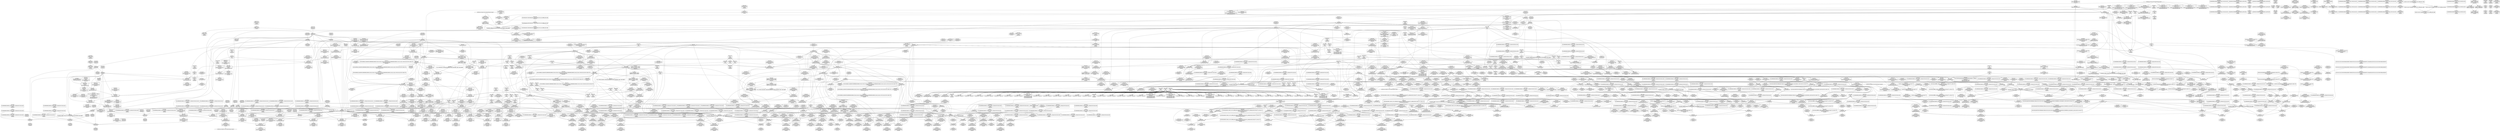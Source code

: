 digraph {
	CE0x3d69cb0 [shape=record,shape=Mrecord,label="{CE0x3d69cb0|GLOBAL:_cred_sid|*Constant*|*SummSink*}"]
	CE0x3d64a60 [shape=record,shape=Mrecord,label="{CE0x3d64a60|task_sid:_tmp15|security/selinux/hooks.c,208|*SummSink*}"]
	CE0x3d48ff0 [shape=record,shape=Mrecord,label="{CE0x3d48ff0|rcu_read_lock:_tmp13|include/linux/rcupdate.h,882|*SummSource*}"]
	CE0x3d735c0 [shape=record,shape=Mrecord,label="{CE0x3d735c0|rcu_read_lock:_tmp11|include/linux/rcupdate.h,882|*SummSink*}"]
	CE0x3ddc950 [shape=record,shape=Mrecord,label="{CE0x3ddc950|i64*_getelementptr_inbounds_(_11_x_i64_,_11_x_i64_*___llvm_gcov_ctr132,_i64_0,_i64_9)|*Constant*}"]
	CE0x3dd2390 [shape=record,shape=Mrecord,label="{CE0x3dd2390|rcu_read_unlock:_do.end}"]
	CE0x3ce5d30 [shape=record,shape=Mrecord,label="{CE0x3ce5d30|sock_has_perm:_task|Function::sock_has_perm&Arg::task::}"]
	CE0x3d358b0 [shape=record,shape=Mrecord,label="{CE0x3d358b0|sock_has_perm:_cleanup|*SummSink*}"]
	CE0x3ddea90 [shape=record,shape=Mrecord,label="{CE0x3ddea90|rcu_read_unlock:_tmp18|include/linux/rcupdate.h,933|*SummSource*}"]
	CE0x3dc3800 [shape=record,shape=Mrecord,label="{CE0x3dc3800|i64*_getelementptr_inbounds_(_11_x_i64_,_11_x_i64_*___llvm_gcov_ctr127,_i64_0,_i64_8)|*Constant*}"]
	CE0x3d7b330 [shape=record,shape=Mrecord,label="{CE0x3d7b330|sock_has_perm:_tmp7|security/selinux/hooks.c,3969|*SummSink*}"]
	CE0x3d63560 [shape=record,shape=Mrecord,label="{CE0x3d63560|i8*_getelementptr_inbounds_(_25_x_i8_,_25_x_i8_*_.str3,_i32_0,_i32_0)|*Constant*|*SummSource*}"]
	CE0x3e17100 [shape=record,shape=Mrecord,label="{CE0x3e17100|_call_void_mcount()_#3|*SummSink*}"]
	CE0x3d09550 [shape=record,shape=Mrecord,label="{CE0x3d09550|get_current:_tmp|*SummSource*}"]
	CE0x3d98f50 [shape=record,shape=Mrecord,label="{CE0x3d98f50|rcu_read_unlock:_tmp22|include/linux/rcupdate.h,935|*SummSource*}"]
	CE0x3e042e0 [shape=record,shape=Mrecord,label="{CE0x3e042e0|i64*_getelementptr_inbounds_(_4_x_i64_,_4_x_i64_*___llvm_gcov_ctr133,_i64_0,_i64_3)|*Constant*|*SummSource*}"]
	CE0x3d816c0 [shape=record,shape=Mrecord,label="{CE0x3d816c0|i64*_getelementptr_inbounds_(_6_x_i64_,_6_x_i64_*___llvm_gcov_ctr327,_i64_0,_i64_5)|*Constant*}"]
	CE0x3d49ae0 [shape=record,shape=Mrecord,label="{CE0x3d49ae0|rcu_read_lock:_tmp15|include/linux/rcupdate.h,882|*SummSource*}"]
	CE0x3dc7900 [shape=record,shape=Mrecord,label="{CE0x3dc7900|rcu_read_lock:_tmp21|include/linux/rcupdate.h,884|*SummSource*}"]
	CE0x3d9e690 [shape=record,shape=Mrecord,label="{CE0x3d9e690|__preempt_count_sub:_tmp6|./arch/x86/include/asm/preempt.h,78|*SummSource*}"]
	CE0x3e03da0 [shape=record,shape=Mrecord,label="{CE0x3e03da0|i64_ptrtoint_(i8*_blockaddress(_rcu_lock_release,_%__here)_to_i64)|*Constant*|*SummSink*}"]
	CE0x3d0c740 [shape=record,shape=Mrecord,label="{CE0x3d0c740|sock_has_perm:_tmp1}"]
	CE0x3e4b7f0 [shape=record,shape=Mrecord,label="{CE0x3e4b7f0|__preempt_count_add:_tmp6|./arch/x86/include/asm/preempt.h,73}"]
	CE0x3dcfa30 [shape=record,shape=Mrecord,label="{CE0x3dcfa30|GLOBAL:_rcu_read_unlock.__warned|Global_var:rcu_read_unlock.__warned|*SummSource*}"]
	CE0x3d1b770 [shape=record,shape=Mrecord,label="{CE0x3d1b770|task_sid:_tmp8|security/selinux/hooks.c,208|*SummSink*}"]
	CE0x3ddd1d0 [shape=record,shape=Mrecord,label="{CE0x3ddd1d0|rcu_read_unlock:_tmp19|include/linux/rcupdate.h,933}"]
	CE0x3d19e70 [shape=record,shape=Mrecord,label="{CE0x3d19e70|rcu_read_lock:_entry}"]
	CE0x3ddff50 [shape=record,shape=Mrecord,label="{CE0x3ddff50|i64*_getelementptr_inbounds_(_4_x_i64_,_4_x_i64_*___llvm_gcov_ctr130,_i64_0,_i64_2)|*Constant*}"]
	CE0x3e22380 [shape=record,shape=Mrecord,label="{CE0x3e22380|rcu_lock_acquire:_tmp6|*SummSink*}"]
	CE0x3cf3d80 [shape=record,shape=Mrecord,label="{CE0x3cf3d80|_ret_i32_%retval.0,_!dbg_!27728|security/selinux/avc.c,775}"]
	CE0x3e21770 [shape=record,shape=Mrecord,label="{CE0x3e21770|i64*_getelementptr_inbounds_(_4_x_i64_,_4_x_i64_*___llvm_gcov_ctr134,_i64_0,_i64_3)|*Constant*|*SummSource*}"]
	CE0x3cfd560 [shape=record,shape=Mrecord,label="{CE0x3cfd560|16:_i32,_24:_i16,_:_CRE_16,20_|*MultipleSource*|*LoadInst*|security/selinux/hooks.c,3964|security/selinux/hooks.c,3964|security/selinux/hooks.c,3969}"]
	CE0x3d77590 [shape=record,shape=Mrecord,label="{CE0x3d77590|i64_56|*Constant*|*SummSink*}"]
	CE0x3d99a20 [shape=record,shape=Mrecord,label="{CE0x3d99a20|GLOBAL:_rcu_lock_release|*Constant*|*SummSink*}"]
	CE0x3d6b910 [shape=record,shape=Mrecord,label="{CE0x3d6b910|_ret_void,_!dbg_!27735|include/linux/rcupdate.h,938|*SummSource*}"]
	CE0x57e5c20 [shape=record,shape=Mrecord,label="{CE0x57e5c20|sock_has_perm:_sk|Function::sock_has_perm&Arg::sk::}"]
	CE0x3d71200 [shape=record,shape=Mrecord,label="{CE0x3d71200|sock_has_perm:_tmp16|security/selinux/hooks.c,3976|*SummSink*}"]
	CE0x3db49e0 [shape=record,shape=Mrecord,label="{CE0x3db49e0|rcu_read_unlock:_tmp3|*SummSink*}"]
	CE0x3ddd7e0 [shape=record,shape=Mrecord,label="{CE0x3ddd7e0|rcu_read_unlock:_tmp20|include/linux/rcupdate.h,933|*SummSource*}"]
	CE0x3d6c130 [shape=record,shape=Mrecord,label="{CE0x3d6c130|i64*_getelementptr_inbounds_(_6_x_i64_,_6_x_i64_*___llvm_gcov_ctr327,_i64_0,_i64_3)|*Constant*}"]
	CE0x3d60750 [shape=record,shape=Mrecord,label="{CE0x3d60750|i32_208|*Constant*|*SummSink*}"]
	CE0x3d98290 [shape=record,shape=Mrecord,label="{CE0x3d98290|task_sid:_tobool4|security/selinux/hooks.c,208|*SummSink*}"]
	CE0x3da3bf0 [shape=record,shape=Mrecord,label="{CE0x3da3bf0|i64_ptrtoint_(i8*_blockaddress(_rcu_lock_acquire,_%__here)_to_i64)|*Constant*|*SummSource*}"]
	CE0x3d87730 [shape=record,shape=Mrecord,label="{CE0x3d87730|task_sid:_tmp4|*LoadInst*|security/selinux/hooks.c,208|*SummSource*}"]
	CE0x3e22b90 [shape=record,shape=Mrecord,label="{CE0x3e22b90|i8*_undef|*Constant*}"]
	CE0x3d0d470 [shape=record,shape=Mrecord,label="{CE0x3d0d470|cred_sid:_tmp4|*LoadInst*|security/selinux/hooks.c,196}"]
	CE0x3db3580 [shape=record,shape=Mrecord,label="{CE0x3db3580|rcu_read_lock:_land.lhs.true2|*SummSink*}"]
	CE0x3d10550 [shape=record,shape=Mrecord,label="{CE0x3d10550|%struct.task_struct*_(%struct.task_struct**)*_asm_movq_%gs:$_1:P_,$0_,_r,im,_dirflag_,_fpsr_,_flags_}"]
	CE0x3d779f0 [shape=record,shape=Mrecord,label="{CE0x3d779f0|task_sid:_entry|*SummSource*}"]
	CE0x3d631c0 [shape=record,shape=Mrecord,label="{CE0x3d631c0|_call_void_lockdep_rcu_suspicious(i8*_getelementptr_inbounds_(_25_x_i8_,_25_x_i8_*_.str3,_i32_0,_i32_0),_i32_208,_i8*_getelementptr_inbounds_(_41_x_i8_,_41_x_i8_*_.str44,_i32_0,_i32_0))_#10,_!dbg_!27732|security/selinux/hooks.c,208|*SummSink*}"]
	CE0x3d60460 [shape=record,shape=Mrecord,label="{CE0x3d60460|i32_208|*Constant*|*SummSource*}"]
	CE0x3d80cc0 [shape=record,shape=Mrecord,label="{CE0x3d80cc0|rcu_read_lock:_tmp6|include/linux/rcupdate.h,882|*SummSource*}"]
	CE0x3dafe30 [shape=record,shape=Mrecord,label="{CE0x3dafe30|__rcu_read_unlock:_tmp4|include/linux/rcupdate.h,244|*SummSink*}"]
	CE0x3d7c840 [shape=record,shape=Mrecord,label="{CE0x3d7c840|sock_has_perm:_tmp11|security/selinux/hooks.c,3970|*SummSink*}"]
	CE0x3d49400 [shape=record,shape=Mrecord,label="{CE0x3d49400|rcu_read_lock:_tmp14|include/linux/rcupdate.h,882}"]
	CE0x3e02bb0 [shape=record,shape=Mrecord,label="{CE0x3e02bb0|__preempt_count_add:_tmp2|*SummSink*}"]
	CE0x3d9a5d0 [shape=record,shape=Mrecord,label="{CE0x3d9a5d0|GLOBAL:___rcu_read_unlock|*Constant*}"]
	CE0x3d7d8a0 [shape=record,shape=Mrecord,label="{CE0x3d7d8a0|sock_has_perm:_tmp3|security/selinux/hooks.c,3964|*SummSource*}"]
	CE0x3db0150 [shape=record,shape=Mrecord,label="{CE0x3db0150|__preempt_count_add:_tmp1}"]
	CE0x3d8f6e0 [shape=record,shape=Mrecord,label="{CE0x3d8f6e0|rcu_read_lock:_if.end|*SummSource*}"]
	CE0x3d89600 [shape=record,shape=Mrecord,label="{CE0x3d89600|i64*_getelementptr_inbounds_(_11_x_i64_,_11_x_i64_*___llvm_gcov_ctr127,_i64_0,_i64_1)|*Constant*|*SummSink*}"]
	CE0x3dceff0 [shape=record,shape=Mrecord,label="{CE0x3dceff0|rcu_read_unlock:_tobool1|include/linux/rcupdate.h,933}"]
	CE0x3db1330 [shape=record,shape=Mrecord,label="{CE0x3db1330|GLOBAL:_rcu_lock_map|Global_var:rcu_lock_map|*SummSource*}"]
	CE0x3da1040 [shape=record,shape=Mrecord,label="{CE0x3da1040|__preempt_count_sub:_do.end}"]
	CE0x3d115d0 [shape=record,shape=Mrecord,label="{CE0x3d115d0|_call_void_rcu_read_lock()_#10,_!dbg_!27712|security/selinux/hooks.c,207}"]
	CE0x3d30270 [shape=record,shape=Mrecord,label="{CE0x3d30270|_ret_void,_!dbg_!27735|include/linux/rcupdate.h,884|*SummSource*}"]
	CE0x3dd2a60 [shape=record,shape=Mrecord,label="{CE0x3dd2a60|rcu_read_unlock:_call|include/linux/rcupdate.h,933|*SummSink*}"]
	CE0x3dd1880 [shape=record,shape=Mrecord,label="{CE0x3dd1880|rcu_lock_release:_tmp|*SummSink*}"]
	CE0x3d6b220 [shape=record,shape=Mrecord,label="{CE0x3d6b220|rcu_read_unlock:_entry}"]
	CE0x3e04470 [shape=record,shape=Mrecord,label="{CE0x3e04470|i64*_getelementptr_inbounds_(_4_x_i64_,_4_x_i64_*___llvm_gcov_ctr133,_i64_0,_i64_3)|*Constant*|*SummSink*}"]
	CE0x3db48c0 [shape=record,shape=Mrecord,label="{CE0x3db48c0|rcu_read_unlock:_tmp3|*SummSource*}"]
	CE0x3dc0280 [shape=record,shape=Mrecord,label="{CE0x3dc0280|rcu_read_lock:_call3|include/linux/rcupdate.h,882|*SummSink*}"]
	CE0x3cf5ba0 [shape=record,shape=Mrecord,label="{CE0x3cf5ba0|i64*_getelementptr_inbounds_(_6_x_i64_,_6_x_i64_*___llvm_gcov_ctr327,_i64_0,_i64_0)|*Constant*|*SummSource*}"]
	CE0x3d7da30 [shape=record,shape=Mrecord,label="{CE0x3d7da30|sock_has_perm:_tmp3|security/selinux/hooks.c,3964|*SummSink*}"]
	CE0x3d89fb0 [shape=record,shape=Mrecord,label="{CE0x3d89fb0|cred_sid:_tmp2|*SummSink*}"]
	CE0x3d3dbb0 [shape=record,shape=Mrecord,label="{CE0x3d3dbb0|i64*_getelementptr_inbounds_(_11_x_i64_,_11_x_i64_*___llvm_gcov_ctr127,_i64_0,_i64_8)|*Constant*|*SummSink*}"]
	CE0x3d7dbf0 [shape=record,shape=Mrecord,label="{CE0x3d7dbf0|sock_has_perm:_tmp4|security/selinux/hooks.c,3966|*SummSource*}"]
	CE0x3dd4160 [shape=record,shape=Mrecord,label="{CE0x3dd4160|rcu_read_unlock:_do.body|*SummSource*}"]
	CE0x3da3770 [shape=record,shape=Mrecord,label="{CE0x3da3770|%struct.lockdep_map*_null|*Constant*|*SummSource*}"]
	CE0x3d0f050 [shape=record,shape=Mrecord,label="{CE0x3d0f050|i32_1|*Constant*|*SummSink*}"]
	CE0x3d99dc0 [shape=record,shape=Mrecord,label="{CE0x3d99dc0|rcu_lock_release:_entry}"]
	CE0x3cee3a0 [shape=record,shape=Mrecord,label="{CE0x3cee3a0|i64*_getelementptr_inbounds_(_11_x_i64_,_11_x_i64_*___llvm_gcov_ctr132,_i64_0,_i64_1)|*Constant*}"]
	CE0x3d33120 [shape=record,shape=Mrecord,label="{CE0x3d33120|i32_77|*Constant*|*SummSource*}"]
	CE0x3d94700 [shape=record,shape=Mrecord,label="{CE0x3d94700|_ret_void,_!dbg_!27717|include/linux/rcupdate.h,419|*SummSource*}"]
	CE0x3cf76c0 [shape=record,shape=Mrecord,label="{CE0x3cf76c0|get_current:_tmp2|*SummSink*}"]
	CE0x3dca590 [shape=record,shape=Mrecord,label="{CE0x3dca590|_call_void_asm_sideeffect_,_memory_,_dirflag_,_fpsr_,_flags_()_#3,_!dbg_!27711,_!srcloc_!27714|include/linux/rcupdate.h,244|*SummSink*}"]
	CE0x3dd34d0 [shape=record,shape=Mrecord,label="{CE0x3dd34d0|i32_1|*Constant*}"]
	CE0x3d68030 [shape=record,shape=Mrecord,label="{CE0x3d68030|task_sid:_tmp25|security/selinux/hooks.c,208|*SummSink*}"]
	CE0x3e080d0 [shape=record,shape=Mrecord,label="{CE0x3e080d0|__rcu_read_unlock:_tmp6|include/linux/rcupdate.h,245|*SummSource*}"]
	CE0x3d643a0 [shape=record,shape=Mrecord,label="{CE0x3d643a0|task_sid:_tmp14|security/selinux/hooks.c,208|*SummSource*}"]
	CE0x3ddcbe0 [shape=record,shape=Mrecord,label="{CE0x3ddcbe0|i64*_getelementptr_inbounds_(_11_x_i64_,_11_x_i64_*___llvm_gcov_ctr132,_i64_0,_i64_9)|*Constant*|*SummSink*}"]
	CE0x3e06f80 [shape=record,shape=Mrecord,label="{CE0x3e06f80|_call_void_lock_acquire(%struct.lockdep_map*_%map,_i32_0,_i32_0,_i32_2,_i32_0,_%struct.lockdep_map*_null,_i64_ptrtoint_(i8*_blockaddress(_rcu_lock_acquire,_%__here)_to_i64))_#10,_!dbg_!27716|include/linux/rcupdate.h,418}"]
	CE0x4f18a20 [shape=record,shape=Mrecord,label="{CE0x4f18a20|selinux_socket_sendmsg:_call1|security/selinux/hooks.c,4215}"]
	CE0x3d10130 [shape=record,shape=Mrecord,label="{CE0x3d10130|sock_has_perm:_tmp8|security/selinux/hooks.c,3969|*SummSource*}"]
	CE0x3d81270 [shape=record,shape=Mrecord,label="{CE0x3d81270|sock_has_perm:_retval.0|*SummSource*}"]
	CE0x3d6fb30 [shape=record,shape=Mrecord,label="{CE0x3d6fb30|sock_has_perm:_tmp15|security/selinux/hooks.c,3974|*SummSource*}"]
	CE0x3dd15e0 [shape=record,shape=Mrecord,label="{CE0x3dd15e0|rcu_lock_release:_tmp1}"]
	CE0x3e18320 [shape=record,shape=Mrecord,label="{CE0x3e18320|i64*_getelementptr_inbounds_(_4_x_i64_,_4_x_i64_*___llvm_gcov_ctr130,_i64_0,_i64_2)|*Constant*|*SummSink*}"]
	CE0x3d9ab10 [shape=record,shape=Mrecord,label="{CE0x3d9ab10|_call_void___rcu_read_unlock()_#10,_!dbg_!27734|include/linux/rcupdate.h,937|*SummSink*}"]
	CE0x5ab89c0 [shape=record,shape=Mrecord,label="{CE0x5ab89c0|selinux_socket_sendmsg:_call1|security/selinux/hooks.c,4215|*SummSink*}"]
	CE0x3dde6a0 [shape=record,shape=Mrecord,label="{CE0x3dde6a0|rcu_read_unlock:_tmp17|include/linux/rcupdate.h,933|*SummSink*}"]
	CE0x3e1b250 [shape=record,shape=Mrecord,label="{CE0x3e1b250|rcu_lock_release:___here}"]
	CE0x3cf16d0 [shape=record,shape=Mrecord,label="{CE0x3cf16d0|sock_has_perm:_retval.0}"]
	CE0x3d99c40 [shape=record,shape=Mrecord,label="{CE0x3d99c40|GLOBAL:_rcu_lock_release|*Constant*|*SummSource*}"]
	CE0x3d4a670 [shape=record,shape=Mrecord,label="{CE0x3d4a670|rcu_read_unlock:_tmp7|include/linux/rcupdate.h,933|*SummSink*}"]
	CE0x3d63d90 [shape=record,shape=Mrecord,label="{CE0x3d63d90|GLOBAL:_lockdep_rcu_suspicious|*Constant*|*SummSink*}"]
	CE0x3db7b60 [shape=record,shape=Mrecord,label="{CE0x3db7b60|GLOBAL:___preempt_count_sub|*Constant*|*SummSink*}"]
	CE0x3cf3800 [shape=record,shape=Mrecord,label="{CE0x3cf3800|selinux_socket_sendmsg:_entry|*SummSource*}"]
	CE0x3cfdda0 [shape=record,shape=Mrecord,label="{CE0x3cfdda0|selinux_socket_sendmsg:_sock|Function::selinux_socket_sendmsg&Arg::sock::}"]
	CE0x3d6f6a0 [shape=record,shape=Mrecord,label="{CE0x3d6f6a0|sock_has_perm:_net3|security/selinux/hooks.c,3974|*SummSource*}"]
	CE0x3d24710 [shape=record,shape=Mrecord,label="{CE0x3d24710|_ret_i32_%call1,_!dbg_!27717|security/selinux/hooks.c,4215|*SummSink*}"]
	CE0x3db0f70 [shape=record,shape=Mrecord,label="{CE0x3db0f70|GLOBAL:_rcu_read_unlock.__warned|Global_var:rcu_read_unlock.__warned}"]
	CE0x3d03f60 [shape=record,shape=Mrecord,label="{CE0x3d03f60|task_sid:_tmp1}"]
	CE0x3dca700 [shape=record,shape=Mrecord,label="{CE0x3dca700|_call_void___preempt_count_sub(i32_1)_#10,_!dbg_!27715|include/linux/rcupdate.h,244}"]
	CE0x3e14fc0 [shape=record,shape=Mrecord,label="{CE0x3e14fc0|__rcu_read_unlock:_tmp1}"]
	CE0x3d10a00 [shape=record,shape=Mrecord,label="{CE0x3d10a00|i64_5|*Constant*|*SummSource*}"]
	CE0x3d6fca0 [shape=record,shape=Mrecord,label="{CE0x3d6fca0|sock_has_perm:_tmp15|security/selinux/hooks.c,3974|*SummSink*}"]
	CE0x3d8d7e0 [shape=record,shape=Mrecord,label="{CE0x3d8d7e0|task_sid:_tmp2}"]
	CE0x3d92370 [shape=record,shape=Mrecord,label="{CE0x3d92370|i64_3|*Constant*}"]
	CE0x3db4490 [shape=record,shape=Mrecord,label="{CE0x3db4490|rcu_read_lock:_tmp4|include/linux/rcupdate.h,882|*SummSource*}"]
	CE0x3da9d70 [shape=record,shape=Mrecord,label="{CE0x3da9d70|__rcu_read_unlock:_do.body}"]
	CE0x3d0c290 [shape=record,shape=Mrecord,label="{CE0x3d0c290|i64*_getelementptr_inbounds_(_2_x_i64_,_2_x_i64_*___llvm_gcov_ctr361,_i64_0,_i64_1)|*Constant*|*SummSource*}"]
	CE0x3d6e2d0 [shape=record,shape=Mrecord,label="{CE0x3d6e2d0|sock_has_perm:_u|security/selinux/hooks.c,3973|*SummSource*}"]
	CE0x3db5ae0 [shape=record,shape=Mrecord,label="{CE0x3db5ae0|rcu_lock_acquire:_tmp2}"]
	CE0x3d8bba0 [shape=record,shape=Mrecord,label="{CE0x3d8bba0|task_sid:_tmp4|*LoadInst*|security/selinux/hooks.c,208}"]
	CE0x3dd82d0 [shape=record,shape=Mrecord,label="{CE0x3dd82d0|GLOBAL:___llvm_gcov_ctr132|Global_var:__llvm_gcov_ctr132|*SummSink*}"]
	CE0x3d87dd0 [shape=record,shape=Mrecord,label="{CE0x3d87dd0|GLOBAL:_task_sid.__warned|Global_var:task_sid.__warned|*SummSource*}"]
	CE0x3dc5890 [shape=record,shape=Mrecord,label="{CE0x3dc5890|i64*_getelementptr_inbounds_(_11_x_i64_,_11_x_i64_*___llvm_gcov_ctr127,_i64_0,_i64_9)|*Constant*|*SummSink*}"]
	CE0x3d4a3b0 [shape=record,shape=Mrecord,label="{CE0x3d4a3b0|task_sid:_tmp6|security/selinux/hooks.c,208|*SummSink*}"]
	CE0x3dcdbc0 [shape=record,shape=Mrecord,label="{CE0x3dcdbc0|__preempt_count_add:_val|Function::__preempt_count_add&Arg::val::|*SummSource*}"]
	CE0x3d7baa0 [shape=record,shape=Mrecord,label="{CE0x3d7baa0|GLOBAL:___llvm_gcov_ctr327|Global_var:__llvm_gcov_ctr327}"]
	CE0x3d68bb0 [shape=record,shape=Mrecord,label="{CE0x3d68bb0|task_sid:_tmp27|security/selinux/hooks.c,208}"]
	CE0x3d64050 [shape=record,shape=Mrecord,label="{CE0x3d64050|i64_6|*Constant*}"]
	CE0x3d1b240 [shape=record,shape=Mrecord,label="{CE0x3d1b240|cred_sid:_tmp5|security/selinux/hooks.c,196|*SummSource*}"]
	CE0x3da91d0 [shape=record,shape=Mrecord,label="{CE0x3da91d0|i64*_getelementptr_inbounds_(_4_x_i64_,_4_x_i64_*___llvm_gcov_ctr134,_i64_0,_i64_2)|*Constant*|*SummSink*}"]
	CE0x3e05010 [shape=record,shape=Mrecord,label="{CE0x3e05010|__rcu_read_unlock:_tmp7|include/linux/rcupdate.h,245}"]
	CE0x3d89500 [shape=record,shape=Mrecord,label="{CE0x3d89500|task_sid:_tmp3}"]
	CE0x3d99630 [shape=record,shape=Mrecord,label="{CE0x3d99630|rcu_lock_release:_entry|*SummSource*}"]
	CE0x3db1ba0 [shape=record,shape=Mrecord,label="{CE0x3db1ba0|rcu_read_lock:_if.end}"]
	CE0x3d955a0 [shape=record,shape=Mrecord,label="{CE0x3d955a0|task_sid:_tmp5|security/selinux/hooks.c,208|*SummSource*}"]
	CE0x3d82310 [shape=record,shape=Mrecord,label="{CE0x3d82310|sock_has_perm:_tmp19|security/selinux/hooks.c,3977|*SummSource*}"]
	CE0x3e03880 [shape=record,shape=Mrecord,label="{CE0x3e03880|rcu_lock_release:_tmp7|*SummSource*}"]
	CE0x3d6f030 [shape=record,shape=Mrecord,label="{CE0x3d6f030|sock_has_perm:_u2|security/selinux/hooks.c,3974}"]
	CE0x3da0140 [shape=record,shape=Mrecord,label="{CE0x3da0140|__preempt_count_add:_do.end|*SummSink*}"]
	CE0x3d72830 [shape=record,shape=Mrecord,label="{CE0x3d72830|avc_has_perm:_requested|Function::avc_has_perm&Arg::requested::|*SummSink*}"]
	CE0x3d35770 [shape=record,shape=Mrecord,label="{CE0x3d35770|GLOBAL:_rcu_lock_acquire|*Constant*}"]
	CE0x3d60af0 [shape=record,shape=Mrecord,label="{CE0x3d60af0|i8*_getelementptr_inbounds_(_41_x_i8_,_41_x_i8_*_.str44,_i32_0,_i32_0)|*Constant*|*SummSink*}"]
	CE0x3d9a9e0 [shape=record,shape=Mrecord,label="{CE0x3d9a9e0|_call_void___rcu_read_unlock()_#10,_!dbg_!27734|include/linux/rcupdate.h,937|*SummSource*}"]
	CE0x3dd2260 [shape=record,shape=Mrecord,label="{CE0x3dd2260|rcu_read_unlock:_land.lhs.true|*SummSink*}"]
	CE0x3dcf590 [shape=record,shape=Mrecord,label="{CE0x3dcf590|_call_void_asm_sideeffect_,_memory_,_dirflag_,_fpsr_,_flags_()_#3,_!dbg_!27714,_!srcloc_!27715|include/linux/rcupdate.h,239|*SummSink*}"]
	CE0x3dc4220 [shape=record,shape=Mrecord,label="{CE0x3dc4220|i8*_getelementptr_inbounds_(_25_x_i8_,_25_x_i8_*_.str45,_i32_0,_i32_0)|*Constant*|*SummSink*}"]
	CE0x3d77960 [shape=record,shape=Mrecord,label="{CE0x3d77960|task_sid:_entry}"]
	CE0x3cf8820 [shape=record,shape=Mrecord,label="{CE0x3cf8820|i64*_getelementptr_inbounds_(_2_x_i64_,_2_x_i64_*___llvm_gcov_ctr98,_i64_0,_i64_1)|*Constant*}"]
	CE0x3d199f0 [shape=record,shape=Mrecord,label="{CE0x3d199f0|sock_has_perm:_if.then}"]
	CE0x3d954a0 [shape=record,shape=Mrecord,label="{CE0x3d954a0|i64_0|*Constant*}"]
	CE0x3d68950 [shape=record,shape=Mrecord,label="{CE0x3d68950|i64*_getelementptr_inbounds_(_13_x_i64_,_13_x_i64_*___llvm_gcov_ctr126,_i64_0,_i64_12)|*Constant*|*SummSink*}"]
	CE0x3d71530 [shape=record,shape=Mrecord,label="{CE0x3d71530|sock_has_perm:_sclass|security/selinux/hooks.c,3976}"]
	CE0x3db3670 [shape=record,shape=Mrecord,label="{CE0x3db3670|rcu_read_unlock:_tmp|*SummSink*}"]
	CE0x3d88f40 [shape=record,shape=Mrecord,label="{CE0x3d88f40|i64*_getelementptr_inbounds_(_11_x_i64_,_11_x_i64_*___llvm_gcov_ctr127,_i64_0,_i64_0)|*Constant*}"]
	CE0x3d05710 [shape=record,shape=Mrecord,label="{CE0x3d05710|sock_has_perm:_entry|*SummSource*}"]
	CE0x3db9260 [shape=record,shape=Mrecord,label="{CE0x3db9260|i64*_getelementptr_inbounds_(_4_x_i64_,_4_x_i64_*___llvm_gcov_ctr129,_i64_0,_i64_3)|*Constant*|*SummSink*}"]
	CE0x3d91be0 [shape=record,shape=Mrecord,label="{CE0x3d91be0|GLOBAL:_rcu_read_lock.__warned|Global_var:rcu_read_lock.__warned}"]
	CE0x3d65c10 [shape=record,shape=Mrecord,label="{CE0x3d65c10|task_sid:_tmp21|security/selinux/hooks.c,208}"]
	CE0x3e348c0 [shape=record,shape=Mrecord,label="{CE0x3e348c0|COLLAPSED:_GCMRE___llvm_gcov_ctr134_internal_global_4_x_i64_zeroinitializer:_elem_0:default:}"]
	CE0x3d61880 [shape=record,shape=Mrecord,label="{CE0x3d61880|task_sid:_tmp20|security/selinux/hooks.c,208|*SummSink*}"]
	CE0x3d2fd80 [shape=record,shape=Mrecord,label="{CE0x3d2fd80|rcu_read_lock:_tmp3|*SummSource*}"]
	CE0x3db0e00 [shape=record,shape=Mrecord,label="{CE0x3db0e00|rcu_read_unlock:_tmp4|include/linux/rcupdate.h,933|*SummSink*}"]
	CE0x3d75b70 [shape=record,shape=Mrecord,label="{CE0x3d75b70|8:_%struct.sock*,_:_SCME_36,37_}"]
	CE0x3dd4ff0 [shape=record,shape=Mrecord,label="{CE0x3dd4ff0|rcu_lock_acquire:_tmp|*SummSource*}"]
	CE0x3dcfda0 [shape=record,shape=Mrecord,label="{CE0x3dcfda0|i64*_getelementptr_inbounds_(_4_x_i64_,_4_x_i64_*___llvm_gcov_ctr130,_i64_0,_i64_1)|*Constant*|*SummSink*}"]
	CE0x3db19b0 [shape=record,shape=Mrecord,label="{CE0x3db19b0|rcu_read_lock:_if.then|*SummSource*}"]
	CE0x3d10e00 [shape=record,shape=Mrecord,label="{CE0x3d10e00|i64_4|*Constant*|*SummSink*}"]
	CE0x3d26c10 [shape=record,shape=Mrecord,label="{CE0x3d26c10|GLOBAL:_sock_has_perm|*Constant*|*SummSource*}"]
	CE0x3dcfd10 [shape=record,shape=Mrecord,label="{CE0x3dcfd10|rcu_lock_acquire:_tmp|*SummSink*}"]
	CE0x3d93800 [shape=record,shape=Mrecord,label="{CE0x3d93800|i64*_getelementptr_inbounds_(_11_x_i64_,_11_x_i64_*___llvm_gcov_ctr127,_i64_0,_i64_1)|*Constant*|*SummSource*}"]
	CE0x3e23da0 [shape=record,shape=Mrecord,label="{CE0x3e23da0|rcu_lock_acquire:_indirectgoto|*SummSink*}"]
	CE0x3da4ce0 [shape=record,shape=Mrecord,label="{CE0x3da4ce0|__rcu_read_lock:_tmp3}"]
	CE0x3d80880 [shape=record,shape=Mrecord,label="{CE0x3d80880|rcu_read_lock:_tmp5|include/linux/rcupdate.h,882|*SummSink*}"]
	CE0x3d77330 [shape=record,shape=Mrecord,label="{CE0x3d77330|i64_56|*Constant*}"]
	CE0x3dd7960 [shape=record,shape=Mrecord,label="{CE0x3dd7960|rcu_read_unlock:_land.lhs.true2}"]
	CE0x3d88a00 [shape=record,shape=Mrecord,label="{CE0x3d88a00|cred_sid:_tmp5|security/selinux/hooks.c,196|*SummSink*}"]
	CE0x3dac6c0 [shape=record,shape=Mrecord,label="{CE0x3dac6c0|__preempt_count_sub:_tmp5|./arch/x86/include/asm/preempt.h,77}"]
	CE0x3dc93e0 [shape=record,shape=Mrecord,label="{CE0x3dc93e0|i64*_getelementptr_inbounds_(_2_x_i64_,_2_x_i64_*___llvm_gcov_ctr131,_i64_0,_i64_0)|*Constant*|*SummSink*}"]
	CE0x3d34620 [shape=record,shape=Mrecord,label="{CE0x3d34620|task_sid:_tmp12|security/selinux/hooks.c,208|*SummSource*}"]
	CE0x3dcb4a0 [shape=record,shape=Mrecord,label="{CE0x3dcb4a0|rcu_lock_acquire:_bb}"]
	CE0x3d2f700 [shape=record,shape=Mrecord,label="{CE0x3d2f700|__rcu_read_lock:_entry|*SummSource*}"]
	CE0x3d89f40 [shape=record,shape=Mrecord,label="{CE0x3d89f40|cred_sid:_tmp2|*SummSource*}"]
	CE0x3d11a10 [shape=record,shape=Mrecord,label="{CE0x3d11a10|rcu_read_unlock:_if.end|*SummSource*}"]
	CE0x3ddc500 [shape=record,shape=Mrecord,label="{CE0x3ddc500|i8*_getelementptr_inbounds_(_44_x_i8_,_44_x_i8_*_.str47,_i32_0,_i32_0)|*Constant*|*SummSource*}"]
	"CONST[source:0(mediator),value:0(static)][purpose:{operation}]"
	CE0x3d75a40 [shape=record,shape=Mrecord,label="{CE0x3d75a40|8:_%struct.sock*,_:_SCME_35,36_}"]
	CE0x3cf6d00 [shape=record,shape=Mrecord,label="{CE0x3cf6d00|sock_has_perm:_tmp9|security/selinux/hooks.c,3969|*SummSink*}"]
	CE0x3cf39d0 [shape=record,shape=Mrecord,label="{CE0x3cf39d0|avc_has_perm:_tclass|Function::avc_has_perm&Arg::tclass::|*SummSource*}"]
	CE0x3daaf20 [shape=record,shape=Mrecord,label="{CE0x3daaf20|__preempt_count_sub:_do.body|*SummSource*}"]
	CE0x3da2880 [shape=record,shape=Mrecord,label="{CE0x3da2880|__rcu_read_lock:_tmp2}"]
	CE0x3d12150 [shape=record,shape=Mrecord,label="{CE0x3d12150|sock_has_perm:_bb}"]
	CE0x3db51c0 [shape=record,shape=Mrecord,label="{CE0x3db51c0|GLOBAL:___llvm_gcov_ctr127|Global_var:__llvm_gcov_ctr127}"]
	CE0x3d3d1d0 [shape=record,shape=Mrecord,label="{CE0x3d3d1d0|rcu_read_lock:_tmp8|include/linux/rcupdate.h,882|*SummSink*}"]
	CE0x3dcd0a0 [shape=record,shape=Mrecord,label="{CE0x3dcd0a0|rcu_read_unlock:_call3|include/linux/rcupdate.h,933|*SummSink*}"]
	CE0x3db0780 [shape=record,shape=Mrecord,label="{CE0x3db0780|rcu_read_lock:_do.body}"]
	CE0x3dd4f10 [shape=record,shape=Mrecord,label="{CE0x3dd4f10|rcu_lock_acquire:_tmp}"]
	CE0x3d49530 [shape=record,shape=Mrecord,label="{CE0x3d49530|rcu_read_lock:_tmp14|include/linux/rcupdate.h,882|*SummSource*}"]
	CE0x3d96e70 [shape=record,shape=Mrecord,label="{CE0x3d96e70|__rcu_read_unlock:_tmp5|include/linux/rcupdate.h,244|*SummSink*}"]
	CE0x3e16900 [shape=record,shape=Mrecord,label="{CE0x3e16900|__preempt_count_sub:_sub|./arch/x86/include/asm/preempt.h,77|*SummSink*}"]
	CE0x3d82990 [shape=record,shape=Mrecord,label="{CE0x3d82990|sock_has_perm:_tmp20|security/selinux/hooks.c,3977|*SummSink*}"]
	CE0x3d08f10 [shape=record,shape=Mrecord,label="{CE0x3d08f10|__rcu_read_lock:_tmp5|include/linux/rcupdate.h,239|*SummSource*}"]
	CE0x3e1be80 [shape=record,shape=Mrecord,label="{CE0x3e1be80|__rcu_read_unlock:_tmp5|include/linux/rcupdate.h,244}"]
	CE0x3ceff10 [shape=record,shape=Mrecord,label="{CE0x3ceff10|get_current:_tmp4|./arch/x86/include/asm/current.h,14}"]
	CE0x3dd4f80 [shape=record,shape=Mrecord,label="{CE0x3dd4f80|COLLAPSED:_GCMRE___llvm_gcov_ctr130_internal_global_4_x_i64_zeroinitializer:_elem_0:default:}"]
	CE0x3db7ca0 [shape=record,shape=Mrecord,label="{CE0x3db7ca0|__preempt_count_sub:_entry}"]
	CE0x3ddec00 [shape=record,shape=Mrecord,label="{CE0x3ddec00|rcu_read_unlock:_tmp18|include/linux/rcupdate.h,933|*SummSink*}"]
	CE0x3d3ddd0 [shape=record,shape=Mrecord,label="{CE0x3d3ddd0|avc_has_perm:_tsid|Function::avc_has_perm&Arg::tsid::|*SummSource*}"]
	CE0x3ced410 [shape=record,shape=Mrecord,label="{CE0x3ced410|selinux_socket_sendmsg:_bb|*SummSource*}"]
	CE0x3e1acf0 [shape=record,shape=Mrecord,label="{CE0x3e1acf0|_call_void_lock_release(%struct.lockdep_map*_%map,_i32_1,_i64_ptrtoint_(i8*_blockaddress(_rcu_lock_release,_%__here)_to_i64))_#10,_!dbg_!27716|include/linux/rcupdate.h,423|*SummSink*}"]
	CE0x3d9a830 [shape=record,shape=Mrecord,label="{CE0x3d9a830|_ret_void,_!dbg_!27717|include/linux/rcupdate.h,424|*SummSource*}"]
	CE0x3e06050 [shape=record,shape=Mrecord,label="{CE0x3e06050|i64*_getelementptr_inbounds_(_4_x_i64_,_4_x_i64_*___llvm_gcov_ctr133,_i64_0,_i64_2)|*Constant*|*SummSource*}"]
	CE0x3dd4820 [shape=record,shape=Mrecord,label="{CE0x3dd4820|_ret_void,_!dbg_!27720|./arch/x86/include/asm/preempt.h,78}"]
	CE0x3d877a0 [shape=record,shape=Mrecord,label="{CE0x3d877a0|task_sid:_real_cred|security/selinux/hooks.c,208|*SummSink*}"]
	CE0x3dd7830 [shape=record,shape=Mrecord,label="{CE0x3dd7830|__rcu_read_lock:_tmp7|include/linux/rcupdate.h,240|*SummSource*}"]
	CE0x3db5fc0 [shape=record,shape=Mrecord,label="{CE0x3db5fc0|_call_void_mcount()_#3}"]
	CE0x3cf6c90 [shape=record,shape=Mrecord,label="{CE0x3cf6c90|sock_has_perm:_tmp9|security/selinux/hooks.c,3969|*SummSource*}"]
	CE0x3d71af0 [shape=record,shape=Mrecord,label="{CE0x3d71af0|sock_has_perm:_tmp17|security/selinux/hooks.c,3976}"]
	CE0x3e4b8d0 [shape=record,shape=Mrecord,label="{CE0x3e4b8d0|__preempt_count_add:_tmp6|./arch/x86/include/asm/preempt.h,73|*SummSink*}"]
	CE0x3d638a0 [shape=record,shape=Mrecord,label="{CE0x3d638a0|i8*_getelementptr_inbounds_(_25_x_i8_,_25_x_i8_*_.str3,_i32_0,_i32_0)|*Constant*}"]
	CE0x3d8b890 [shape=record,shape=Mrecord,label="{CE0x3d8b890|_call_void_mcount()_#3}"]
	CE0x3d76ae0 [shape=record,shape=Mrecord,label="{CE0x3d76ae0|8:_%struct.sock*,_:_SCME_49,50_}"]
	CE0x3d3b440 [shape=record,shape=Mrecord,label="{CE0x3d3b440|sock_has_perm:_tmp14|security/selinux/hooks.c,3972|*SummSink*}"]
	CE0x3dbf0f0 [shape=record,shape=Mrecord,label="{CE0x3dbf0f0|COLLAPSED:_GCMRE___llvm_gcov_ctr135_internal_global_4_x_i64_zeroinitializer:_elem_0:default:}"]
	CE0x3d8a9c0 [shape=record,shape=Mrecord,label="{CE0x3d8a9c0|GLOBAL:_task_sid.__warned|Global_var:task_sid.__warned}"]
	CE0x3cf8d70 [shape=record,shape=Mrecord,label="{CE0x3cf8d70|task_sid:_tmp3|*SummSink*}"]
	CE0x3d6e070 [shape=record,shape=Mrecord,label="{CE0x3d6e070|avc_has_perm:_ssid|Function::avc_has_perm&Arg::ssid::}"]
	CE0x3dde1a0 [shape=record,shape=Mrecord,label="{CE0x3dde1a0|i64*_getelementptr_inbounds_(_11_x_i64_,_11_x_i64_*___llvm_gcov_ctr132,_i64_0,_i64_10)|*Constant*|*SummSource*}"]
	CE0x3d11490 [shape=record,shape=Mrecord,label="{CE0x3d11490|i64*_getelementptr_inbounds_(_11_x_i64_,_11_x_i64_*___llvm_gcov_ctr127,_i64_0,_i64_0)|*Constant*|*SummSource*}"]
	CE0x3d8b460 [shape=record,shape=Mrecord,label="{CE0x3d8b460|task_sid:_do.end6|*SummSource*}"]
	CE0x3d66370 [shape=record,shape=Mrecord,label="{CE0x3d66370|i64*_getelementptr_inbounds_(_13_x_i64_,_13_x_i64_*___llvm_gcov_ctr126,_i64_0,_i64_10)|*Constant*}"]
	CE0x3cfe030 [shape=record,shape=Mrecord,label="{CE0x3cfe030|sock_has_perm:_tmp8|security/selinux/hooks.c,3969|*SummSink*}"]
	CE0x3cf1bd0 [shape=record,shape=Mrecord,label="{CE0x3cf1bd0|_ret_i32_%retval.0,_!dbg_!27728|security/selinux/avc.c,775|*SummSource*}"]
	CE0x3d69d80 [shape=record,shape=Mrecord,label="{CE0x3d69d80|cred_sid:_entry}"]
	CE0x3ddeee0 [shape=record,shape=Mrecord,label="{CE0x3ddeee0|_call_void_lockdep_rcu_suspicious(i8*_getelementptr_inbounds_(_25_x_i8_,_25_x_i8_*_.str45,_i32_0,_i32_0),_i32_934,_i8*_getelementptr_inbounds_(_44_x_i8_,_44_x_i8_*_.str47,_i32_0,_i32_0))_#10,_!dbg_!27726|include/linux/rcupdate.h,933|*SummSource*}"]
	CE0x3de0160 [shape=record,shape=Mrecord,label="{CE0x3de0160|rcu_lock_acquire:_tmp3|*SummSource*}"]
	CE0x3e15140 [shape=record,shape=Mrecord,label="{CE0x3e15140|__rcu_read_lock:_do.end|*SummSink*}"]
	CE0x3d67210 [shape=record,shape=Mrecord,label="{CE0x3d67210|task_sid:_tmp24|security/selinux/hooks.c,208}"]
	CE0x3dd7a80 [shape=record,shape=Mrecord,label="{CE0x3dd7a80|rcu_read_unlock:_land.lhs.true2|*SummSource*}"]
	CE0x3e4a3e0 [shape=record,shape=Mrecord,label="{CE0x3e4a3e0|_call_void_mcount()_#3|*SummSource*}"]
	CE0x3d32ea0 [shape=record,shape=Mrecord,label="{CE0x3d32ea0|sock_has_perm:_bb|*SummSink*}"]
	CE0x3d6b0e0 [shape=record,shape=Mrecord,label="{CE0x3d6b0e0|rcu_read_unlock:_entry|*SummSource*}"]
	CE0x3da3960 [shape=record,shape=Mrecord,label="{CE0x3da3960|%struct.lockdep_map*_null|*Constant*|*SummSink*}"]
	CE0x3d98ad0 [shape=record,shape=Mrecord,label="{CE0x3d98ad0|_call_void_rcu_lock_release(%struct.lockdep_map*_rcu_lock_map)_#10,_!dbg_!27733|include/linux/rcupdate.h,935}"]
	CE0x3d7d450 [shape=record,shape=Mrecord,label="{CE0x3d7d450|i64*_getelementptr_inbounds_(_6_x_i64_,_6_x_i64_*___llvm_gcov_ctr327,_i64_0,_i64_4)|*Constant*|*SummSource*}"]
	CE0x3db90a0 [shape=record,shape=Mrecord,label="{CE0x3db90a0|i64*_getelementptr_inbounds_(_4_x_i64_,_4_x_i64_*___llvm_gcov_ctr129,_i64_0,_i64_3)|*Constant*|*SummSource*}"]
	CE0x3d8ca50 [shape=record,shape=Mrecord,label="{CE0x3d8ca50|_call_void___rcu_read_lock()_#10,_!dbg_!27710|include/linux/rcupdate.h,879}"]
	CE0x3e56130 [shape=record,shape=Mrecord,label="{CE0x3e56130|__preempt_count_sub:_bb}"]
	CE0x3dab510 [shape=record,shape=Mrecord,label="{CE0x3dab510|__preempt_count_add:_tmp4|./arch/x86/include/asm/preempt.h,72}"]
	CE0x3cfbf80 [shape=record,shape=Mrecord,label="{CE0x3cfbf80|GLOBAL:_lock_release|*Constant*|*SummSource*}"]
	CE0x3e100b0 [shape=record,shape=Mrecord,label="{CE0x3e100b0|__preempt_count_add:_tmp3|*SummSource*}"]
	CE0x3e1ba70 [shape=record,shape=Mrecord,label="{CE0x3e1ba70|__rcu_read_lock:_do.end}"]
	CE0x3d94350 [shape=record,shape=Mrecord,label="{CE0x3d94350|task_sid:_if.end}"]
	CE0x3d64ce0 [shape=record,shape=Mrecord,label="{CE0x3d64ce0|task_sid:_tmp16|security/selinux/hooks.c,208}"]
	CE0x3d35c80 [shape=record,shape=Mrecord,label="{CE0x3d35c80|_call_void_mcount()_#3}"]
	CE0x3d7ca50 [shape=record,shape=Mrecord,label="{CE0x3d7ca50|sock_has_perm:_tmp12|security/selinux/hooks.c,3970|*SummSink*}"]
	CE0x3e08060 [shape=record,shape=Mrecord,label="{CE0x3e08060|__rcu_read_unlock:_tmp6|include/linux/rcupdate.h,245}"]
	CE0x3ceb0c0 [shape=record,shape=Mrecord,label="{CE0x3ceb0c0|i32_0|*Constant*}"]
	CE0x3e16ff0 [shape=record,shape=Mrecord,label="{CE0x3e16ff0|_call_void_mcount()_#3|*SummSource*}"]
	CE0x3dc3930 [shape=record,shape=Mrecord,label="{CE0x3dc3930|i64*_getelementptr_inbounds_(_11_x_i64_,_11_x_i64_*___llvm_gcov_ctr127,_i64_0,_i64_8)|*Constant*|*SummSource*}"]
	CE0x3d235e0 [shape=record,shape=Mrecord,label="{CE0x3d235e0|i64*_getelementptr_inbounds_(_2_x_i64_,_2_x_i64_*___llvm_gcov_ctr98,_i64_0,_i64_0)|*Constant*}"]
	CE0x3dc96f0 [shape=record,shape=Mrecord,label="{CE0x3dc96f0|cred_sid:_bb|*SummSink*}"]
	CE0x3ceaa90 [shape=record,shape=Mrecord,label="{CE0x3ceaa90|_ret_%struct.task_struct*_%tmp4,_!dbg_!27714|./arch/x86/include/asm/current.h,14|*SummSource*}"]
	CE0x3d62810 [shape=record,shape=Mrecord,label="{CE0x3d62810|task_sid:_tmp19|security/selinux/hooks.c,208|*SummSink*}"]
	CE0x3da81f0 [shape=record,shape=Mrecord,label="{CE0x3da81f0|i64*_getelementptr_inbounds_(_4_x_i64_,_4_x_i64_*___llvm_gcov_ctr128,_i64_0,_i64_2)|*Constant*|*SummSource*}"]
	CE0x3d89ed0 [shape=record,shape=Mrecord,label="{CE0x3d89ed0|cred_sid:_tmp2}"]
	CE0x3d626e0 [shape=record,shape=Mrecord,label="{CE0x3d626e0|task_sid:_tmp19|security/selinux/hooks.c,208|*SummSource*}"]
	CE0x3dd7d80 [shape=record,shape=Mrecord,label="{CE0x3dd7d80|i64*_getelementptr_inbounds_(_4_x_i64_,_4_x_i64_*___llvm_gcov_ctr133,_i64_0,_i64_2)|*Constant*}"]
	CE0x3d65820 [shape=record,shape=Mrecord,label="{CE0x3d65820|i64*_getelementptr_inbounds_(_13_x_i64_,_13_x_i64_*___llvm_gcov_ctr126,_i64_0,_i64_8)|*Constant*|*SummSource*}"]
	CE0x3dbf080 [shape=record,shape=Mrecord,label="{CE0x3dbf080|__preempt_count_sub:_tmp}"]
	CE0x3d6f1a0 [shape=record,shape=Mrecord,label="{CE0x3d6f1a0|sock_has_perm:_u2|security/selinux/hooks.c,3974|*SummSource*}"]
	CE0x3d69160 [shape=record,shape=Mrecord,label="{CE0x3d69160|task_sid:_tmp27|security/selinux/hooks.c,208|*SummSink*}"]
	CE0x3d3b790 [shape=record,shape=Mrecord,label="{CE0x3d3b790|sock_has_perm:_tmp14|security/selinux/hooks.c,3972}"]
	CE0x3d2f250 [shape=record,shape=Mrecord,label="{CE0x3d2f250|rcu_read_lock:_entry|*SummSink*}"]
	CE0x3d609c0 [shape=record,shape=Mrecord,label="{CE0x3d609c0|i8*_getelementptr_inbounds_(_41_x_i8_,_41_x_i8_*_.str44,_i32_0,_i32_0)|*Constant*}"]
	CE0x3d2c590 [shape=record,shape=Mrecord,label="{CE0x3d2c590|GLOBAL:_current_task|Global_var:current_task|*SummSource*}"]
	CE0x3d72db0 [shape=record,shape=Mrecord,label="{CE0x3d72db0|rcu_read_lock:_tmp10|include/linux/rcupdate.h,882}"]
	CE0x3d90a80 [shape=record,shape=Mrecord,label="{CE0x3d90a80|_call_void_mcount()_#3|*SummSink*}"]
	CE0x3d65d20 [shape=record,shape=Mrecord,label="{CE0x3d65d20|task_sid:_tmp21|security/selinux/hooks.c,208|*SummSource*}"]
	CE0x3e22600 [shape=record,shape=Mrecord,label="{CE0x3e22600|i64*_getelementptr_inbounds_(_4_x_i64_,_4_x_i64_*___llvm_gcov_ctr133,_i64_0,_i64_0)|*Constant*|*SummSink*}"]
	CE0x3dc9ed0 [shape=record,shape=Mrecord,label="{CE0x3dc9ed0|rcu_read_unlock:_tmp15|include/linux/rcupdate.h,933}"]
	CE0x3d8ae10 [shape=record,shape=Mrecord,label="{CE0x3d8ae10|i64*_getelementptr_inbounds_(_2_x_i64_,_2_x_i64_*___llvm_gcov_ctr131,_i64_0,_i64_1)|*Constant*}"]
	CE0x3dac100 [shape=record,shape=Mrecord,label="{CE0x3dac100|__preempt_count_sub:_tmp4|./arch/x86/include/asm/preempt.h,77|*SummSource*}"]
	CE0x3e42480 [shape=record,shape=Mrecord,label="{CE0x3e42480|__preempt_count_sub:_tmp7|./arch/x86/include/asm/preempt.h,78|*SummSink*}"]
	CE0x3d6b070 [shape=record,shape=Mrecord,label="{CE0x3d6b070|GLOBAL:_rcu_read_unlock|*Constant*|*SummSource*}"]
	CE0x3db6cb0 [shape=record,shape=Mrecord,label="{CE0x3db6cb0|i64_3|*Constant*}"]
	CE0x3e00760 [shape=record,shape=Mrecord,label="{CE0x3e00760|i64*_getelementptr_inbounds_(_4_x_i64_,_4_x_i64_*___llvm_gcov_ctr128,_i64_0,_i64_0)|*Constant*|*SummSource*}"]
	CE0x3d03ef0 [shape=record,shape=Mrecord,label="{CE0x3d03ef0|i64_1|*Constant*}"]
	CE0x3d685d0 [shape=record,shape=Mrecord,label="{CE0x3d685d0|i64*_getelementptr_inbounds_(_13_x_i64_,_13_x_i64_*___llvm_gcov_ctr126,_i64_0,_i64_12)|*Constant*}"]
	CE0x3d87e60 [shape=record,shape=Mrecord,label="{CE0x3d87e60|GLOBAL:_task_sid.__warned|Global_var:task_sid.__warned|*SummSink*}"]
	CE0x3e18590 [shape=record,shape=Mrecord,label="{CE0x3e18590|rcu_lock_acquire:_tmp4|include/linux/rcupdate.h,418}"]
	CE0x3d641a0 [shape=record,shape=Mrecord,label="{CE0x3d641a0|i64_6|*Constant*|*SummSink*}"]
	CE0x3e217e0 [shape=record,shape=Mrecord,label="{CE0x3e217e0|_ret_void,_!dbg_!27720|./arch/x86/include/asm/preempt.h,78|*SummSource*}"]
	CE0x3db6c40 [shape=record,shape=Mrecord,label="{CE0x3db6c40|rcu_read_lock:_tobool1|include/linux/rcupdate.h,882|*SummSink*}"]
	CE0x3d93ce0 [shape=record,shape=Mrecord,label="{CE0x3d93ce0|i64_3|*Constant*|*SummSource*}"]
	CE0x3d5fe70 [shape=record,shape=Mrecord,label="{CE0x3d5fe70|GLOBAL:_lockdep_rcu_suspicious|*Constant*|*SummSource*}"]
	CE0x3d19a60 [shape=record,shape=Mrecord,label="{CE0x3d19a60|sock_has_perm:_if.then|*SummSource*}"]
	CE0x3dcd380 [shape=record,shape=Mrecord,label="{CE0x3dcd380|__rcu_read_lock:_tmp1|*SummSource*}"]
	CE0x3ce71b0 [shape=record,shape=Mrecord,label="{CE0x3ce71b0|GLOBAL:_sock_has_perm|*Constant*}"]
	CE0x3daa660 [shape=record,shape=Mrecord,label="{CE0x3daa660|__preempt_count_sub:_tmp7|./arch/x86/include/asm/preempt.h,78}"]
	CE0x3cf7730 [shape=record,shape=Mrecord,label="{CE0x3cf7730|get_current:_tmp2|*SummSource*}"]
	CE0x3d7dd10 [shape=record,shape=Mrecord,label="{CE0x3d7dd10|sock_has_perm:_tmp4|security/selinux/hooks.c,3966|*SummSink*}"]
	CE0x3d05850 [shape=record,shape=Mrecord,label="{CE0x3d05850|_call_void_mcount()_#3|*SummSink*}"]
	CE0x3da7440 [shape=record,shape=Mrecord,label="{CE0x3da7440|_call_void_mcount()_#3}"]
	CE0x3cebec0 [shape=record,shape=Mrecord,label="{CE0x3cebec0|_ret_%struct.task_struct*_%tmp4,_!dbg_!27714|./arch/x86/include/asm/current.h,14}"]
	CE0x3d7abd0 [shape=record,shape=Mrecord,label="{CE0x3d7abd0|sock_has_perm:_cmp|security/selinux/hooks.c,3969}"]
	CE0x3d90ff0 [shape=record,shape=Mrecord,label="{CE0x3d90ff0|rcu_read_lock:_tmp2}"]
	CE0x3d6a170 [shape=record,shape=Mrecord,label="{CE0x3d6a170|cred_sid:_cred|Function::cred_sid&Arg::cred::}"]
	CE0x3dd3af0 [shape=record,shape=Mrecord,label="{CE0x3dd3af0|rcu_read_unlock:_tmp8|include/linux/rcupdate.h,933|*SummSource*}"]
	CE0x3dc9010 [shape=record,shape=Mrecord,label="{CE0x3dc9010|rcu_read_lock:_tmp22|include/linux/rcupdate.h,884|*SummSource*}"]
	CE0x3d953f0 [shape=record,shape=Mrecord,label="{CE0x3d953f0|task_sid:_tmp5|security/selinux/hooks.c,208}"]
	CE0x3d67a80 [shape=record,shape=Mrecord,label="{CE0x3d67a80|task_sid:_tmp25|security/selinux/hooks.c,208}"]
	CE0x3d19ce0 [shape=record,shape=Mrecord,label="{CE0x3d19ce0|GLOBAL:_rcu_read_lock|*Constant*|*SummSource*}"]
	CE0x3d875d0 [shape=record,shape=Mrecord,label="{CE0x3d875d0|task_sid:_real_cred|security/selinux/hooks.c,208}"]
	CE0x3d660e0 [shape=record,shape=Mrecord,label="{CE0x3d660e0|task_sid:_tmp22|security/selinux/hooks.c,208}"]
	CE0x3d30990 [shape=record,shape=Mrecord,label="{CE0x3d30990|rcu_lock_acquire:_bb|*SummSource*}"]
	CE0x3d780f0 [shape=record,shape=Mrecord,label="{CE0x3d780f0|_ret_i32_%call7,_!dbg_!27749|security/selinux/hooks.c,210|*SummSource*}"]
	CE0x3e035e0 [shape=record,shape=Mrecord,label="{CE0x3e035e0|__rcu_read_unlock:_do.end|*SummSink*}"]
	CE0x3d11980 [shape=record,shape=Mrecord,label="{CE0x3d11980|rcu_read_unlock:_if.end|*SummSink*}"]
	CE0x3d344c0 [shape=record,shape=Mrecord,label="{CE0x3d344c0|task_sid:_tmp12|security/selinux/hooks.c,208}"]
	CE0x3d87d60 [shape=record,shape=Mrecord,label="{CE0x3d87d60|task_sid:_tmp9|security/selinux/hooks.c,208|*SummSource*}"]
	CE0x3db0cd0 [shape=record,shape=Mrecord,label="{CE0x3db0cd0|rcu_read_unlock:_tmp4|include/linux/rcupdate.h,933|*SummSource*}"]
	CE0x3d34b90 [shape=record,shape=Mrecord,label="{CE0x3d34b90|task_sid:_tmp13|security/selinux/hooks.c,208|*SummSink*}"]
	CE0x3d0d180 [shape=record,shape=Mrecord,label="{CE0x3d0d180|i32_22|*Constant*}"]
	CE0x3cf2a40 [shape=record,shape=Mrecord,label="{CE0x3cf2a40|COLLAPSED:_GCMRE___llvm_gcov_ctr98_internal_global_2_x_i64_zeroinitializer:_elem_0:default:}"]
	CE0x3d6fa00 [shape=record,shape=Mrecord,label="{CE0x3d6fa00|sock_has_perm:_tmp15|security/selinux/hooks.c,3974}"]
	CE0x3d04960 [shape=record,shape=Mrecord,label="{CE0x3d04960|get_current:_tmp1|*SummSource*}"]
	CE0x3e07100 [shape=record,shape=Mrecord,label="{CE0x3e07100|rcu_lock_acquire:_tmp5|include/linux/rcupdate.h,418}"]
	CE0x3dd2df0 [shape=record,shape=Mrecord,label="{CE0x3dd2df0|__rcu_read_lock:_tmp6|include/linux/rcupdate.h,240}"]
	CE0x3d73050 [shape=record,shape=Mrecord,label="{CE0x3d73050|rcu_read_lock:_tmp10|include/linux/rcupdate.h,882|*SummSink*}"]
	CE0x3db4560 [shape=record,shape=Mrecord,label="{CE0x3db4560|rcu_read_lock:_tmp4|include/linux/rcupdate.h,882|*SummSink*}"]
	CE0x3d81410 [shape=record,shape=Mrecord,label="{CE0x3d81410|sock_has_perm:_retval.0|*SummSink*}"]
	CE0x3d95c90 [shape=record,shape=Mrecord,label="{CE0x3d95c90|task_sid:_do.body}"]
	CE0x3ce70b0 [shape=record,shape=Mrecord,label="{CE0x3ce70b0|selinux_socket_sendmsg:_tmp4|*LoadInst*|security/selinux/hooks.c,4215|*SummSource*}"]
	CE0x3d9b030 [shape=record,shape=Mrecord,label="{CE0x3d9b030|GLOBAL:___rcu_read_unlock|*Constant*|*SummSink*}"]
	CE0x3db6030 [shape=record,shape=Mrecord,label="{CE0x3db6030|_call_void_mcount()_#3|*SummSource*}"]
	CE0x3dd5c60 [shape=record,shape=Mrecord,label="{CE0x3dd5c60|__preempt_count_add:_tmp5|./arch/x86/include/asm/preempt.h,72|*SummSource*}"]
	CE0x3e581b0 [shape=record,shape=Mrecord,label="{CE0x3e581b0|i64*_getelementptr_inbounds_(_4_x_i64_,_4_x_i64_*___llvm_gcov_ctr129,_i64_0,_i64_0)|*Constant*|*SummSource*}"]
	CE0x3d91900 [shape=record,shape=Mrecord,label="{CE0x3d91900|rcu_read_lock:_tmp7|include/linux/rcupdate.h,882|*SummSink*}"]
	CE0x3d23400 [shape=record,shape=Mrecord,label="{CE0x3d23400|get_current:_bb|*SummSource*}"]
	CE0x3d88dd0 [shape=record,shape=Mrecord,label="{CE0x3d88dd0|rcu_read_lock:_do.end|*SummSink*}"]
	CE0x3e15240 [shape=record,shape=Mrecord,label="{CE0x3e15240|i64*_getelementptr_inbounds_(_4_x_i64_,_4_x_i64_*___llvm_gcov_ctr134,_i64_0,_i64_1)|*Constant*|*SummSink*}"]
	CE0x3d9ec50 [shape=record,shape=Mrecord,label="{CE0x3d9ec50|_call_void_mcount()_#3}"]
	CE0x3e23ca0 [shape=record,shape=Mrecord,label="{CE0x3e23ca0|i64*_getelementptr_inbounds_(_4_x_i64_,_4_x_i64_*___llvm_gcov_ctr133,_i64_0,_i64_1)|*Constant*}"]
	CE0x3db8630 [shape=record,shape=Mrecord,label="{CE0x3db8630|rcu_read_lock:_land.lhs.true|*SummSource*}"]
	CE0x3d9c500 [shape=record,shape=Mrecord,label="{CE0x3d9c500|__rcu_read_lock:_tmp5|include/linux/rcupdate.h,239|*SummSink*}"]
	CE0x3d3cfb0 [shape=record,shape=Mrecord,label="{CE0x3d3cfb0|rcu_read_lock:_tmp8|include/linux/rcupdate.h,882|*SummSource*}"]
	CE0x3d94530 [shape=record,shape=Mrecord,label="{CE0x3d94530|task_sid:_if.end|*SummSink*}"]
	CE0x3d66640 [shape=record,shape=Mrecord,label="{CE0x3d66640|i64*_getelementptr_inbounds_(_13_x_i64_,_13_x_i64_*___llvm_gcov_ctr126,_i64_0,_i64_10)|*Constant*|*SummSource*}"]
	CE0x3d689c0 [shape=record,shape=Mrecord,label="{CE0x3d689c0|task_sid:_tmp26|security/selinux/hooks.c,208|*SummSink*}"]
	CE0x3da4380 [shape=record,shape=Mrecord,label="{CE0x3da4380|i64*_getelementptr_inbounds_(_4_x_i64_,_4_x_i64_*___llvm_gcov_ctr128,_i64_0,_i64_1)|*Constant*}"]
	CE0x3d3b0d0 [shape=record,shape=Mrecord,label="{CE0x3d3b0d0|sock_has_perm:_tmp13|security/selinux/hooks.c,3972}"]
	CE0x3de00a0 [shape=record,shape=Mrecord,label="{CE0x3de00a0|rcu_lock_acquire:_tmp3}"]
	CE0x3e03980 [shape=record,shape=Mrecord,label="{CE0x3e03980|rcu_lock_release:_tmp7|*SummSink*}"]
	CE0x3ddf010 [shape=record,shape=Mrecord,label="{CE0x3ddf010|_call_void_lockdep_rcu_suspicious(i8*_getelementptr_inbounds_(_25_x_i8_,_25_x_i8_*_.str45,_i32_0,_i32_0),_i32_934,_i8*_getelementptr_inbounds_(_44_x_i8_,_44_x_i8_*_.str47,_i32_0,_i32_0))_#10,_!dbg_!27726|include/linux/rcupdate.h,933|*SummSink*}"]
	CE0x3e21f40 [shape=record,shape=Mrecord,label="{CE0x3e21f40|i64*_getelementptr_inbounds_(_4_x_i64_,_4_x_i64_*___llvm_gcov_ctr130,_i64_0,_i64_3)|*Constant*|*SummSource*}"]
	CE0x3d93760 [shape=record,shape=Mrecord,label="{CE0x3d93760|i64*_getelementptr_inbounds_(_11_x_i64_,_11_x_i64_*___llvm_gcov_ctr127,_i64_0,_i64_1)|*Constant*}"]
	CE0x3d76fa0 [shape=record,shape=Mrecord,label="{CE0x3d76fa0|8:_%struct.sock*,_:_SCME_53,54_}"]
	CE0x3d8b2a0 [shape=record,shape=Mrecord,label="{CE0x3d8b2a0|task_sid:_land.lhs.true|*SummSink*}"]
	CE0x3dac090 [shape=record,shape=Mrecord,label="{CE0x3dac090|__preempt_count_sub:_tmp4|./arch/x86/include/asm/preempt.h,77}"]
	CE0x3d93290 [shape=record,shape=Mrecord,label="{CE0x3d93290|__preempt_count_sub:_tmp6|./arch/x86/include/asm/preempt.h,78}"]
	CE0x3d4a530 [shape=record,shape=Mrecord,label="{CE0x3d4a530|task_sid:_tmp7|security/selinux/hooks.c,208|*SummSource*}"]
	CE0x3e147f0 [shape=record,shape=Mrecord,label="{CE0x3e147f0|__preempt_count_add:_do.body|*SummSink*}"]
	CE0x3e193e0 [shape=record,shape=Mrecord,label="{CE0x3e193e0|rcu_lock_release:_indirectgoto|*SummSource*}"]
	CE0x3db2c10 [shape=record,shape=Mrecord,label="{CE0x3db2c10|rcu_read_lock:_call|include/linux/rcupdate.h,882}"]
	CE0x3d490c0 [shape=record,shape=Mrecord,label="{CE0x3d490c0|rcu_read_lock:_tmp13|include/linux/rcupdate.h,882|*SummSink*}"]
	CE0x3d6aaf0 [shape=record,shape=Mrecord,label="{CE0x3d6aaf0|_call_void_rcu_read_unlock()_#10,_!dbg_!27748|security/selinux/hooks.c,209}"]
	CE0x3dc5730 [shape=record,shape=Mrecord,label="{CE0x3dc5730|i64*_getelementptr_inbounds_(_11_x_i64_,_11_x_i64_*___llvm_gcov_ctr127,_i64_0,_i64_9)|*Constant*|*SummSource*}"]
	CE0x3dcf740 [shape=record,shape=Mrecord,label="{CE0x3dcf740|i64*_getelementptr_inbounds_(_4_x_i64_,_4_x_i64_*___llvm_gcov_ctr128,_i64_0,_i64_3)|*Constant*}"]
	CE0x3ced2b0 [shape=record,shape=Mrecord,label="{CE0x3ced2b0|i64_1|*Constant*|*SummSource*}"]
	CE0x3dc8850 [shape=record,shape=Mrecord,label="{CE0x3dc8850|rcu_read_lock:_tmp22|include/linux/rcupdate.h,884|*SummSink*}"]
	CE0x3d28ef0 [shape=record,shape=Mrecord,label="{CE0x3d28ef0|i32_4|*Constant*|*SummSink*}"]
	CE0x3d5e480 [shape=record,shape=Mrecord,label="{CE0x3d5e480|1216:_i8*,_:_CRE_1216,1224_|*MultipleSource*|Function::sock_has_perm&Arg::sk::|security/selinux/hooks.c,3964|*LoadInst*|security/selinux/hooks.c,4215}"]
	CE0x3d11000 [shape=record,shape=Mrecord,label="{CE0x3d11000|task_sid:_tmp10|security/selinux/hooks.c,208|*SummSource*}"]
	CE0x3d653b0 [shape=record,shape=Mrecord,label="{CE0x3d653b0|task_sid:_tmp17|security/selinux/hooks.c,208|*SummSink*}"]
	CE0x3d9b200 [shape=record,shape=Mrecord,label="{CE0x3d9b200|__rcu_read_unlock:_entry}"]
	CE0x3dcaca0 [shape=record,shape=Mrecord,label="{CE0x3dcaca0|rcu_read_unlock:_tmp13|include/linux/rcupdate.h,933|*SummSource*}"]
	CE0x3e05900 [shape=record,shape=Mrecord,label="{CE0x3e05900|i64*_getelementptr_inbounds_(_4_x_i64_,_4_x_i64_*___llvm_gcov_ctr129,_i64_0,_i64_0)|*Constant*}"]
	CE0x3e23920 [shape=record,shape=Mrecord,label="{CE0x3e23920|rcu_lock_release:_tmp1|*SummSource*}"]
	CE0x3cf3fd0 [shape=record,shape=Mrecord,label="{CE0x3cf3fd0|avc_has_perm:_requested|Function::avc_has_perm&Arg::requested::|*SummSource*}"]
	CE0x3da48f0 [shape=record,shape=Mrecord,label="{CE0x3da48f0|i64*_getelementptr_inbounds_(_4_x_i64_,_4_x_i64_*___llvm_gcov_ctr130,_i64_0,_i64_0)|*Constant*|*SummSource*}"]
	CE0x3ddc570 [shape=record,shape=Mrecord,label="{CE0x3ddc570|i8*_getelementptr_inbounds_(_44_x_i8_,_44_x_i8_*_.str47,_i32_0,_i32_0)|*Constant*|*SummSink*}"]
	CE0x3d95270 [shape=record,shape=Mrecord,label="{CE0x3d95270|i64_3|*Constant*|*SummSink*}"]
	CE0x3dc9960 [shape=record,shape=Mrecord,label="{CE0x3dc9960|rcu_read_unlock:_tmp14|include/linux/rcupdate.h,933}"]
	CE0x3dbfb20 [shape=record,shape=Mrecord,label="{CE0x3dbfb20|rcu_read_lock:_tmp12|include/linux/rcupdate.h,882|*SummSource*}"]
	CE0x3e150d0 [shape=record,shape=Mrecord,label="{CE0x3e150d0|__rcu_read_lock:_do.end|*SummSource*}"]
	CE0x3d6f810 [shape=record,shape=Mrecord,label="{CE0x3d6f810|sock_has_perm:_net3|security/selinux/hooks.c,3974|*SummSink*}"]
	CE0x3d757e0 [shape=record,shape=Mrecord,label="{CE0x3d757e0|8:_%struct.sock*,_:_SCME_33,34_}"]
	CE0x3cf1a10 [shape=record,shape=Mrecord,label="{CE0x3cf1a10|avc_has_perm:_auditdata|Function::avc_has_perm&Arg::auditdata::|*SummSink*}"]
	CE0x3d994c0 [shape=record,shape=Mrecord,label="{CE0x3d994c0|_call_void_rcu_lock_release(%struct.lockdep_map*_rcu_lock_map)_#10,_!dbg_!27733|include/linux/rcupdate.h,935|*SummSink*}"]
	CE0x3dd0bd0 [shape=record,shape=Mrecord,label="{CE0x3dd0bd0|rcu_read_unlock:_call|include/linux/rcupdate.h,933}"]
	CE0x3ce4f80 [shape=record,shape=Mrecord,label="{CE0x3ce4f80|32:_%struct.sock*,_:_CRE_16,24_|*MultipleSource*|Function::selinux_socket_sendmsg&Arg::sock::|security/selinux/hooks.c,4215}"]
	CE0x3d6a2b0 [shape=record,shape=Mrecord,label="{CE0x3d6a2b0|cred_sid:_cred|Function::cred_sid&Arg::cred::|*SummSink*}"]
	CE0x3d6aea0 [shape=record,shape=Mrecord,label="{CE0x3d6aea0|GLOBAL:_rcu_read_unlock|*Constant*|*SummSink*}"]
	CE0x3d3d600 [shape=record,shape=Mrecord,label="{CE0x3d3d600|rcu_read_lock:_tobool1|include/linux/rcupdate.h,882|*SummSource*}"]
	CE0x3e08330 [shape=record,shape=Mrecord,label="{CE0x3e08330|rcu_lock_release:_tmp3|*SummSource*}"]
	CE0x3d987b0 [shape=record,shape=Mrecord,label="{CE0x3d987b0|rcu_read_unlock:_tmp21|include/linux/rcupdate.h,935|*SummSink*}"]
	CE0x3dd6430 [shape=record,shape=Mrecord,label="{CE0x3dd6430|_call_void_lockdep_rcu_suspicious(i8*_getelementptr_inbounds_(_25_x_i8_,_25_x_i8_*_.str45,_i32_0,_i32_0),_i32_934,_i8*_getelementptr_inbounds_(_44_x_i8_,_44_x_i8_*_.str47,_i32_0,_i32_0))_#10,_!dbg_!27726|include/linux/rcupdate.h,933}"]
	CE0x3d92960 [shape=record,shape=Mrecord,label="{CE0x3d92960|task_sid:_if.then|*SummSource*}"]
	CE0x3d9a1c0 [shape=record,shape=Mrecord,label="{CE0x3d9a1c0|rcu_lock_release:_map|Function::rcu_lock_release&Arg::map::}"]
	CE0x3db3290 [shape=record,shape=Mrecord,label="{CE0x3db3290|rcu_read_lock:_land.lhs.true|*SummSink*}"]
	CE0x3db0080 [shape=record,shape=Mrecord,label="{CE0x3db0080|__rcu_read_unlock:_bb}"]
	CE0x3d68d50 [shape=record,shape=Mrecord,label="{CE0x3d68d50|task_sid:_tmp27|security/selinux/hooks.c,208|*SummSource*}"]
	CE0x3d69f70 [shape=record,shape=Mrecord,label="{CE0x3d69f70|cred_sid:_entry|*SummSink*}"]
	CE0x3cefa90 [shape=record,shape=Mrecord,label="{CE0x3cefa90|selinux_socket_sendmsg:_sk|security/selinux/hooks.c,4215|*SummSource*}"]
	CE0x3d8b1e0 [shape=record,shape=Mrecord,label="{CE0x3d8b1e0|task_sid:_land.lhs.true|*SummSource*}"]
	CE0x3d716a0 [shape=record,shape=Mrecord,label="{CE0x3d716a0|sock_has_perm:_sclass|security/selinux/hooks.c,3976|*SummSource*}"]
	CE0x3d8cde0 [shape=record,shape=Mrecord,label="{CE0x3d8cde0|task_sid:_tobool|security/selinux/hooks.c,208|*SummSource*}"]
	CE0x3d97180 [shape=record,shape=Mrecord,label="{CE0x3d97180|_call_void_asm_sideeffect_,_memory_,_dirflag_,_fpsr_,_flags_()_#3,_!dbg_!27711,_!srcloc_!27714|include/linux/rcupdate.h,244|*SummSource*}"]
	CE0x3cf2930 [shape=record,shape=Mrecord,label="{CE0x3cf2930|selinux_socket_sendmsg:_tmp1}"]
	CE0x3d68340 [shape=record,shape=Mrecord,label="{CE0x3d68340|task_sid:_tmp26|security/selinux/hooks.c,208}"]
	CE0x3d74bd0 [shape=record,shape=Mrecord,label="{CE0x3d74bd0|8:_%struct.sock*,_:_SCME_20,22_|*MultipleSource*|security/selinux/hooks.c, 3966|security/selinux/hooks.c,3966|security/selinux/hooks.c,3966}"]
	CE0x3d7a210 [shape=record,shape=Mrecord,label="{CE0x3d7a210|sock_has_perm:_tmp6|security/selinux/hooks.c,3969}"]
	CE0x3e010d0 [shape=record,shape=Mrecord,label="{CE0x3e010d0|i64*_getelementptr_inbounds_(_4_x_i64_,_4_x_i64_*___llvm_gcov_ctr128,_i64_0,_i64_0)|*Constant*|*SummSink*}"]
	CE0x3d098c0 [shape=record,shape=Mrecord,label="{CE0x3d098c0|task_sid:_tmp6|security/selinux/hooks.c,208|*SummSource*}"]
	CE0x3d984a0 [shape=record,shape=Mrecord,label="{CE0x3d984a0|i64_7|*Constant*}"]
	CE0x3da7740 [shape=record,shape=Mrecord,label="{CE0x3da7740|void_(i32*,_i32,_i32*)*_asm_addl_$1,_%gs:$0_,_*m,ri,*m,_dirflag_,_fpsr_,_flags_|*SummSource*}"]
	CE0x3e186d0 [shape=record,shape=Mrecord,label="{CE0x3e186d0|rcu_lock_acquire:_tmp4|include/linux/rcupdate.h,418|*SummSink*}"]
	CE0x3d79b30 [shape=record,shape=Mrecord,label="{CE0x3d79b30|i32_2|*Constant*}"]
	CE0x3d7b790 [shape=record,shape=Mrecord,label="{CE0x3d7b790|i64_0|*Constant*|*SummSource*}"]
	CE0x3dc6720 [shape=record,shape=Mrecord,label="{CE0x3dc6720|rcu_read_lock:_tmp18|include/linux/rcupdate.h,882|*SummSink*}"]
	CE0x3dc5180 [shape=record,shape=Mrecord,label="{CE0x3dc5180|i8*_getelementptr_inbounds_(_42_x_i8_,_42_x_i8_*_.str46,_i32_0,_i32_0)|*Constant*}"]
	CE0x3d9c2d0 [shape=record,shape=Mrecord,label="{CE0x3d9c2d0|__rcu_read_lock:_tmp4|include/linux/rcupdate.h,239}"]
	CE0x3d11910 [shape=record,shape=Mrecord,label="{CE0x3d11910|rcu_read_unlock:_if.end}"]
	CE0x3d2f8b0 [shape=record,shape=Mrecord,label="{CE0x3d2f8b0|i64*_getelementptr_inbounds_(_13_x_i64_,_13_x_i64_*___llvm_gcov_ctr126,_i64_0,_i64_1)|*Constant*}"]
	CE0x3d056a0 [shape=record,shape=Mrecord,label="{CE0x3d056a0|sock_has_perm:_entry}"]
	CE0x3d8bf20 [shape=record,shape=Mrecord,label="{CE0x3d8bf20|cred_sid:_tmp1|*SummSink*}"]
	CE0x3ddd410 [shape=record,shape=Mrecord,label="{CE0x3ddd410|rcu_read_unlock:_tmp19|include/linux/rcupdate.h,933|*SummSink*}"]
	CE0x3d49f10 [shape=record,shape=Mrecord,label="{CE0x3d49f10|i32_0|*Constant*}"]
	CE0x3e19320 [shape=record,shape=Mrecord,label="{CE0x3e19320|rcu_lock_release:_indirectgoto}"]
	CE0x3d1a180 [shape=record,shape=Mrecord,label="{CE0x3d1a180|_call_void___rcu_read_lock()_#10,_!dbg_!27710|include/linux/rcupdate.h,879|*SummSink*}"]
	CE0x3d6edb0 [shape=record,shape=Mrecord,label="{CE0x3d6edb0|sock_has_perm:_net1|security/selinux/hooks.c,3973|*SummSink*}"]
	CE0x3d75250 [shape=record,shape=Mrecord,label="{CE0x3d75250|8:_%struct.sock*,_:_SCME_28,29_}"]
	CE0x3e037c0 [shape=record,shape=Mrecord,label="{CE0x3e037c0|rcu_lock_release:_tmp7}"]
	CE0x3d8b900 [shape=record,shape=Mrecord,label="{CE0x3d8b900|_call_void_mcount()_#3|*SummSource*}"]
	CE0x3dd8160 [shape=record,shape=Mrecord,label="{CE0x3dd8160|GLOBAL:___llvm_gcov_ctr132|Global_var:__llvm_gcov_ctr132|*SummSource*}"]
	CE0x3d90960 [shape=record,shape=Mrecord,label="{CE0x3d90960|_call_void_mcount()_#3|*SummSource*}"]
	CE0x3dc52b0 [shape=record,shape=Mrecord,label="{CE0x3dc52b0|i8*_getelementptr_inbounds_(_42_x_i8_,_42_x_i8_*_.str46,_i32_0,_i32_0)|*Constant*|*SummSink*}"]
	CE0x3cf4290 [shape=record,shape=Mrecord,label="{CE0x3cf4290|_call_void_mcount()_#3|*SummSource*}"]
	CE0x3dd9170 [shape=record,shape=Mrecord,label="{CE0x3dd9170|rcu_read_unlock:_tmp5|include/linux/rcupdate.h,933|*SummSink*}"]
	CE0x3d05020 [shape=record,shape=Mrecord,label="{CE0x3d05020|32:_%struct.sock*,_:_CRE_32,40_|*MultipleSource*|Function::selinux_socket_sendmsg&Arg::sock::|security/selinux/hooks.c,4215}"]
	CE0x3d630a0 [shape=record,shape=Mrecord,label="{CE0x3d630a0|_call_void_lockdep_rcu_suspicious(i8*_getelementptr_inbounds_(_25_x_i8_,_25_x_i8_*_.str3,_i32_0,_i32_0),_i32_208,_i8*_getelementptr_inbounds_(_41_x_i8_,_41_x_i8_*_.str44,_i32_0,_i32_0))_#10,_!dbg_!27732|security/selinux/hooks.c,208}"]
	CE0x3db4850 [shape=record,shape=Mrecord,label="{CE0x3db4850|rcu_read_unlock:_tmp3}"]
	CE0x3dd6b10 [shape=record,shape=Mrecord,label="{CE0x3dd6b10|_call_void___preempt_count_sub(i32_1)_#10,_!dbg_!27715|include/linux/rcupdate.h,244|*SummSink*}"]
	CE0x3cefcd0 [shape=record,shape=Mrecord,label="{CE0x3cefcd0|8:_%struct.sock*,_:_SCME_16,18_|*MultipleSource*|security/selinux/hooks.c, 3966|security/selinux/hooks.c,3966|security/selinux/hooks.c,3966}"]
	CE0x3d72730 [shape=record,shape=Mrecord,label="{CE0x3d72730|i32_(i32,_i32,_i16,_i32,_%struct.common_audit_data*)*_bitcast_(i32_(i32,_i32,_i16,_i32,_%struct.common_audit_data.495*)*_avc_has_perm_to_i32_(i32,_i32,_i16,_i32,_%struct.common_audit_data*)*)|*Constant*|*SummSink*}"]
	CE0x3dcec90 [shape=record,shape=Mrecord,label="{CE0x3dcec90|i64*_getelementptr_inbounds_(_4_x_i64_,_4_x_i64_*___llvm_gcov_ctr130,_i64_0,_i64_3)|*Constant*}"]
	CE0x3db3f00 [shape=record,shape=Mrecord,label="{CE0x3db3f00|rcu_read_unlock:_tobool|include/linux/rcupdate.h,933|*SummSource*}"]
	CE0x3d10b30 [shape=record,shape=Mrecord,label="{CE0x3d10b30|i64_5|*Constant*|*SummSink*}"]
	CE0x3dc6480 [shape=record,shape=Mrecord,label="{CE0x3dc6480|rcu_read_lock:_tmp18|include/linux/rcupdate.h,882}"]
	CE0x3e1ab50 [shape=record,shape=Mrecord,label="{CE0x3e1ab50|GLOBAL:_lock_release|*Constant*}"]
	CE0x3d88fe0 [shape=record,shape=Mrecord,label="{CE0x3d88fe0|i64*_getelementptr_inbounds_(_11_x_i64_,_11_x_i64_*___llvm_gcov_ctr127,_i64_0,_i64_0)|*Constant*|*SummSink*}"]
	CE0x3d1a6b0 [shape=record,shape=Mrecord,label="{CE0x3d1a6b0|task_sid:_call3|security/selinux/hooks.c,208}"]
	CE0x3dca3f0 [shape=record,shape=Mrecord,label="{CE0x3dca3f0|__rcu_read_lock:_tmp}"]
	CE0x3dd8df0 [shape=record,shape=Mrecord,label="{CE0x3dd8df0|GLOBAL:___preempt_count|Global_var:__preempt_count}"]
	CE0x3ddd950 [shape=record,shape=Mrecord,label="{CE0x3ddd950|rcu_read_unlock:_tmp20|include/linux/rcupdate.h,933|*SummSink*}"]
	CE0x3d4ad60 [shape=record,shape=Mrecord,label="{CE0x3d4ad60|task_sid:_bb|*SummSink*}"]
	CE0x3d72a10 [shape=record,shape=Mrecord,label="{CE0x3d72a10|rcu_read_lock:_tmp9|include/linux/rcupdate.h,882|*SummSink*}"]
	CE0x3e15cf0 [shape=record,shape=Mrecord,label="{CE0x3e15cf0|rcu_lock_release:_tmp5|include/linux/rcupdate.h,423|*SummSource*}"]
	CE0x3d7b610 [shape=record,shape=Mrecord,label="{CE0x3d7b610|i64_0|*Constant*}"]
	CE0x3daad30 [shape=record,shape=Mrecord,label="{CE0x3daad30|__preempt_count_sub:_do.body}"]
	CE0x3d61000 [shape=record,shape=Mrecord,label="{CE0x3d61000|i64*_getelementptr_inbounds_(_13_x_i64_,_13_x_i64_*___llvm_gcov_ctr126,_i64_0,_i64_9)|*Constant*|*SummSource*}"]
	CE0x3d7df00 [shape=record,shape=Mrecord,label="{CE0x3d7df00|sock_has_perm:_tmp5|security/selinux/hooks.c,3966}"]
	CE0x3db5800 [shape=record,shape=Mrecord,label="{CE0x3db5800|rcu_read_unlock:_tobool|include/linux/rcupdate.h,933}"]
	CE0x3d04270 [shape=record,shape=Mrecord,label="{CE0x3d04270|sock_has_perm:_ad|security/selinux/hooks.c, 3965|*SummSource*}"]
	CE0x3e04e70 [shape=record,shape=Mrecord,label="{CE0x3e04e70|__rcu_read_unlock:_tmp7|include/linux/rcupdate.h,245|*SummSink*}"]
	CE0x3daf770 [shape=record,shape=Mrecord,label="{CE0x3daf770|i64_1|*Constant*}"]
	CE0x3d7a050 [shape=record,shape=Mrecord,label="{CE0x3d7a050|16:_i32,_24:_i16,_:_CRE_24,26_|*MultipleSource*|*LoadInst*|security/selinux/hooks.c,3964|security/selinux/hooks.c,3964|security/selinux/hooks.c,3969}"]
	CE0x3dd40a0 [shape=record,shape=Mrecord,label="{CE0x3dd40a0|rcu_read_unlock:_do.body}"]
	CE0x3d10c80 [shape=record,shape=Mrecord,label="{CE0x3d10c80|i64_4|*Constant*}"]
	CE0x3dc83e0 [shape=record,shape=Mrecord,label="{CE0x3dc83e0|i64*_getelementptr_inbounds_(_11_x_i64_,_11_x_i64_*___llvm_gcov_ctr127,_i64_0,_i64_10)|*Constant*}"]
	CE0x3d05630 [shape=record,shape=Mrecord,label="{CE0x3d05630|GLOBAL:_sock_has_perm|*Constant*|*SummSink*}"]
	CE0x3db7bd0 [shape=record,shape=Mrecord,label="{CE0x3db7bd0|GLOBAL:___preempt_count_sub|*Constant*|*SummSource*}"]
	CE0x3d745a0 [shape=record,shape=Mrecord,label="{CE0x3d745a0|task_sid:_tmp9|security/selinux/hooks.c,208|*SummSink*}"]
	CE0x3dd7ea0 [shape=record,shape=Mrecord,label="{CE0x3dd7ea0|rcu_lock_release:_tmp3|*SummSink*}"]
	CE0x3dd4240 [shape=record,shape=Mrecord,label="{CE0x3dd4240|rcu_read_unlock:_do.body|*SummSink*}"]
	CE0x3db5590 [shape=record,shape=Mrecord,label="{CE0x3db5590|rcu_read_lock:_tmp5|include/linux/rcupdate.h,882}"]
	CE0x3db2d60 [shape=record,shape=Mrecord,label="{CE0x3db2d60|_ret_void,_!dbg_!27717|include/linux/rcupdate.h,419}"]
	CE0x3dc9c00 [shape=record,shape=Mrecord,label="{CE0x3dc9c00|rcu_read_unlock:_tmp14|include/linux/rcupdate.h,933|*SummSink*}"]
	CE0x3e1bd00 [shape=record,shape=Mrecord,label="{CE0x3e1bd00|_call_void_asm_sideeffect_,_memory_,_dirflag_,_fpsr_,_flags_()_#3,_!dbg_!27711,_!srcloc_!27714|include/linux/rcupdate.h,244}"]
	CE0x3d8bda0 [shape=record,shape=Mrecord,label="{CE0x3d8bda0|cred_sid:_tmp1|*SummSource*}"]
	CE0x3d2f950 [shape=record,shape=Mrecord,label="{CE0x3d2f950|i64*_getelementptr_inbounds_(_13_x_i64_,_13_x_i64_*___llvm_gcov_ctr126,_i64_0,_i64_1)|*Constant*|*SummSource*}"]
	CE0x3d35d50 [shape=record,shape=Mrecord,label="{CE0x3d35d50|_call_void_mcount()_#3|*SummSource*}"]
	CE0x3dcc7f0 [shape=record,shape=Mrecord,label="{CE0x3dcc7f0|_ret_void,_!dbg_!27719|./arch/x86/include/asm/preempt.h,73|*SummSink*}"]
	CE0x3dc6b90 [shape=record,shape=Mrecord,label="{CE0x3dc6b90|_call_void_lockdep_rcu_suspicious(i8*_getelementptr_inbounds_(_25_x_i8_,_25_x_i8_*_.str45,_i32_0,_i32_0),_i32_883,_i8*_getelementptr_inbounds_(_42_x_i8_,_42_x_i8_*_.str46,_i32_0,_i32_0))_#10,_!dbg_!27728|include/linux/rcupdate.h,882}"]
	CE0x3e4b5a0 [shape=record,shape=Mrecord,label="{CE0x3e4b5a0|i64*_getelementptr_inbounds_(_4_x_i64_,_4_x_i64_*___llvm_gcov_ctr135,_i64_0,_i64_1)|*Constant*}"]
	CE0x3dcc970 [shape=record,shape=Mrecord,label="{CE0x3dcc970|_call_void_asm_sideeffect_,_memory_,_dirflag_,_fpsr_,_flags_()_#3,_!dbg_!27714,_!srcloc_!27715|include/linux/rcupdate.h,239}"]
	CE0x3cea940 [shape=record,shape=Mrecord,label="{CE0x3cea940|selinux_socket_sendmsg:_call|security/selinux/hooks.c,4215|*SummSource*}"]
	CE0x3d0d300 [shape=record,shape=Mrecord,label="{CE0x3d0d300|i32_22|*Constant*|*SummSink*}"]
	CE0x3d95ff0 [shape=record,shape=Mrecord,label="{CE0x3d95ff0|i64*_getelementptr_inbounds_(_2_x_i64_,_2_x_i64_*___llvm_gcov_ctr131,_i64_0,_i64_0)|*Constant*|*SummSource*}"]
	CE0x3e47810 [shape=record,shape=Mrecord,label="{CE0x3e47810|__preempt_count_sub:_tmp1|*SummSource*}"]
	CE0x3d04cf0 [shape=record,shape=Mrecord,label="{CE0x3d04cf0|sock_has_perm:_tmp8|security/selinux/hooks.c,3969}"]
	CE0x3d763c0 [shape=record,shape=Mrecord,label="{CE0x3d763c0|8:_%struct.sock*,_:_SCME_43,44_}"]
	CE0x3d88b80 [shape=record,shape=Mrecord,label="{CE0x3d88b80|cred_sid:_sid|security/selinux/hooks.c,197}"]
	CE0x3d353d0 [shape=record,shape=Mrecord,label="{CE0x3d353d0|task_sid:_if.then}"]
	CE0x3da83a0 [shape=record,shape=Mrecord,label="{CE0x3da83a0|i64*_getelementptr_inbounds_(_4_x_i64_,_4_x_i64_*___llvm_gcov_ctr128,_i64_0,_i64_2)|*Constant*|*SummSink*}"]
	CE0x3436090 [shape=record,shape=Mrecord,label="{CE0x3436090|sock_has_perm:_sk|Function::sock_has_perm&Arg::sk::|*SummSource*}"]
	CE0x3cfcb70 [shape=record,shape=Mrecord,label="{CE0x3cfcb70|i32_2|*Constant*|*SummSource*}"]
	CE0x3d27e30 [shape=record,shape=Mrecord,label="{CE0x3d27e30|_ret_i32_%retval.0,_!dbg_!27740|security/selinux/hooks.c,3977|*SummSink*}"]
	CE0x3dc87e0 [shape=record,shape=Mrecord,label="{CE0x3dc87e0|rcu_read_lock:_tmp21|include/linux/rcupdate.h,884|*SummSink*}"]
	CE0x3e05180 [shape=record,shape=Mrecord,label="{CE0x3e05180|__rcu_read_unlock:_tmp7|include/linux/rcupdate.h,245|*SummSource*}"]
	CE0x3e084d0 [shape=record,shape=Mrecord,label="{CE0x3e084d0|rcu_lock_release:_tmp3}"]
	CE0x3d76e70 [shape=record,shape=Mrecord,label="{CE0x3d76e70|8:_%struct.sock*,_:_SCME_52,53_}"]
	CE0x3dd2ed0 [shape=record,shape=Mrecord,label="{CE0x3dd2ed0|__rcu_read_lock:_tmp6|include/linux/rcupdate.h,240|*SummSink*}"]
	CE0x3dd14c0 [shape=record,shape=Mrecord,label="{CE0x3dd14c0|rcu_read_unlock:_tmp6|include/linux/rcupdate.h,933|*SummSink*}"]
	CE0x3d642a0 [shape=record,shape=Mrecord,label="{CE0x3d642a0|task_sid:_tmp14|security/selinux/hooks.c,208}"]
	CE0x3d3cdd0 [shape=record,shape=Mrecord,label="{CE0x3d3cdd0|0:_i8,_:_GCMR_rcu_read_lock.__warned_internal_global_i8_0,_section_.data.unlikely_,_align_1:_elem_0:default:}"]
	CE0x3d8d470 [shape=record,shape=Mrecord,label="{CE0x3d8d470|cred_sid:_tmp6|security/selinux/hooks.c,197|*SummSink*}"]
	CE0x3e14b70 [shape=record,shape=Mrecord,label="{CE0x3e14b70|__preempt_count_add:_do.body|*SummSource*}"]
	CE0x3cf88c0 [shape=record,shape=Mrecord,label="{CE0x3cf88c0|get_current:_tmp4|./arch/x86/include/asm/current.h,14|*SummSource*}"]
	CE0x3dc86c0 [shape=record,shape=Mrecord,label="{CE0x3dc86c0|i64*_getelementptr_inbounds_(_11_x_i64_,_11_x_i64_*___llvm_gcov_ctr127,_i64_0,_i64_10)|*Constant*|*SummSource*}"]
	CE0x3d7c760 [shape=record,shape=Mrecord,label="{CE0x3d7c760|sock_has_perm:_tmp11|security/selinux/hooks.c,3970}"]
	CE0x3d6a640 [shape=record,shape=Mrecord,label="{CE0x3d6a640|_ret_i32_%tmp6,_!dbg_!27716|security/selinux/hooks.c,197|*SummSource*}"]
	CE0x3d8e730 [shape=record,shape=Mrecord,label="{CE0x3d8e730|task_sid:_tmp1|*SummSource*}"]
	CE0x3d95920 [shape=record,shape=Mrecord,label="{CE0x3d95920|GLOBAL:___rcu_read_lock|*Constant*}"]
	CE0x3dd99e0 [shape=record,shape=Mrecord,label="{CE0x3dd99e0|rcu_read_unlock:_tmp9|include/linux/rcupdate.h,933}"]
	CE0x3d3e180 [shape=record,shape=Mrecord,label="{CE0x3d3e180|sock_has_perm:_net|security/selinux/hooks.c, 3966}"]
	CE0x3da9ea0 [shape=record,shape=Mrecord,label="{CE0x3da9ea0|__preempt_count_sub:_do.body|*SummSink*}"]
	CE0x3dc1050 [shape=record,shape=Mrecord,label="{CE0x3dc1050|i64_6|*Constant*}"]
	CE0x3ce5060 [shape=record,shape=Mrecord,label="{CE0x3ce5060|32:_%struct.sock*,_:_CRE_24,32_|*MultipleSource*|Function::selinux_socket_sendmsg&Arg::sock::|security/selinux/hooks.c,4215}"]
	CE0x3dc7790 [shape=record,shape=Mrecord,label="{CE0x3dc7790|rcu_read_lock:_tmp19|include/linux/rcupdate.h,882|*SummSink*}"]
	CE0x3d616f0 [shape=record,shape=Mrecord,label="{CE0x3d616f0|task_sid:_tmp20|security/selinux/hooks.c,208}"]
	CE0x3d65e90 [shape=record,shape=Mrecord,label="{CE0x3d65e90|task_sid:_tmp21|security/selinux/hooks.c,208|*SummSink*}"]
	CE0x3d92be0 [shape=record,shape=Mrecord,label="{CE0x3d92be0|i64*_getelementptr_inbounds_(_13_x_i64_,_13_x_i64_*___llvm_gcov_ctr126,_i64_0,_i64_0)|*Constant*}"]
	CE0x3db7d10 [shape=record,shape=Mrecord,label="{CE0x3db7d10|__preempt_count_sub:_val|Function::__preempt_count_sub&Arg::val::|*SummSink*}"]
	CE0x3da8b90 [shape=record,shape=Mrecord,label="{CE0x3da8b90|__preempt_count_add:_tmp1|*SummSource*}"]
	CE0x3e02b40 [shape=record,shape=Mrecord,label="{CE0x3e02b40|__preempt_count_add:_tmp2|*SummSource*}"]
	CE0x3ceb320 [shape=record,shape=Mrecord,label="{CE0x3ceb320|selinux_socket_sendmsg:_sk|security/selinux/hooks.c,4215|*SummSink*}"]
	CE0x3dd0180 [shape=record,shape=Mrecord,label="{CE0x3dd0180|rcu_read_unlock:_do.end|*SummSink*}"]
	CE0x3ced9c0 [shape=record,shape=Mrecord,label="{CE0x3ced9c0|i32_59|*Constant*|*SummSource*}"]
	CE0x3d0eaa0 [shape=record,shape=Mrecord,label="{CE0x3d0eaa0|sock_has_perm:_tmp|*SummSource*}"]
	CE0x3cf9f70 [shape=record,shape=Mrecord,label="{CE0x3cf9f70|selinux_socket_sendmsg:_sk|security/selinux/hooks.c,4215}"]
	CE0x3d8da50 [shape=record,shape=Mrecord,label="{CE0x3d8da50|__rcu_read_lock:_entry}"]
	CE0x3d7e330 [shape=record,shape=Mrecord,label="{CE0x3d7e330|i8_0|*Constant*}"]
	CE0x3dc9580 [shape=record,shape=Mrecord,label="{CE0x3dc9580|cred_sid:_bb|*SummSource*}"]
	CE0x3d7a610 [shape=record,shape=Mrecord,label="{CE0x3d7a610|sock_has_perm:_tmp6|security/selinux/hooks.c,3969|*SummSink*}"]
	CE0x3d67770 [shape=record,shape=Mrecord,label="{CE0x3d67770|i64*_getelementptr_inbounds_(_13_x_i64_,_13_x_i64_*___llvm_gcov_ctr126,_i64_0,_i64_11)|*Constant*|*SummSource*}"]
	CE0x3d66760 [shape=record,shape=Mrecord,label="{CE0x3d66760|task_sid:_tmp22|security/selinux/hooks.c,208|*SummSink*}"]
	CE0x3d73ea0 [shape=record,shape=Mrecord,label="{CE0x3d73ea0|8:_%struct.sock*,_:_SCME_8,16_|*MultipleSource*|security/selinux/hooks.c, 3966|security/selinux/hooks.c,3966|security/selinux/hooks.c,3966}"]
	CE0x3cec4f0 [shape=record,shape=Mrecord,label="{CE0x3cec4f0|i64*_getelementptr_inbounds_(_2_x_i64_,_2_x_i64_*___llvm_gcov_ctr361,_i64_0,_i64_0)|*Constant*}"]
	CE0x3e33e80 [shape=record,shape=Mrecord,label="{CE0x3e33e80|_call_void_mcount()_#3|*SummSource*}"]
	CE0x3e00480 [shape=record,shape=Mrecord,label="{CE0x3e00480|i64*_getelementptr_inbounds_(_4_x_i64_,_4_x_i64_*___llvm_gcov_ctr128,_i64_0,_i64_0)|*Constant*}"]
	CE0x3d6ff90 [shape=record,shape=Mrecord,label="{CE0x3d6ff90|sock_has_perm:_sk4|security/selinux/hooks.c,3974|*SummSource*}"]
	CE0x3da8060 [shape=record,shape=Mrecord,label="{CE0x3da8060|rcu_lock_release:___here|*SummSource*}"]
	CE0x3db7e80 [shape=record,shape=Mrecord,label="{CE0x3db7e80|__preempt_count_sub:_entry|*SummSource*}"]
	CE0x3da32d0 [shape=record,shape=Mrecord,label="{CE0x3da32d0|i32_2|*Constant*}"]
	CE0x3d7b000 [shape=record,shape=Mrecord,label="{CE0x3d7b000|i64_2|*Constant*}"]
	CE0x3ced760 [shape=record,shape=Mrecord,label="{CE0x3ced760|i32_1|*Constant*}"]
	CE0x3dc0c10 [shape=record,shape=Mrecord,label="{CE0x3dc0c10|rcu_read_unlock:_tmp12|include/linux/rcupdate.h,933}"]
	CE0x3ce5410 [shape=record,shape=Mrecord,label="{CE0x3ce5410|selinux_socket_sendmsg:_call|security/selinux/hooks.c,4215|*SummSink*}"]
	CE0x3d499b0 [shape=record,shape=Mrecord,label="{CE0x3d499b0|rcu_read_lock:_tmp15|include/linux/rcupdate.h,882}"]
	CE0x3ddd660 [shape=record,shape=Mrecord,label="{CE0x3ddd660|rcu_read_unlock:_tmp20|include/linux/rcupdate.h,933}"]
	CE0x3db8560 [shape=record,shape=Mrecord,label="{CE0x3db8560|rcu_read_lock:_land.lhs.true}"]
	CE0x3dd5140 [shape=record,shape=Mrecord,label="{CE0x3dd5140|rcu_read_unlock:_tmp9|include/linux/rcupdate.h,933|*SummSink*}"]
	CE0x3dd1570 [shape=record,shape=Mrecord,label="{CE0x3dd1570|i64_1|*Constant*}"]
	CE0x3d656c0 [shape=record,shape=Mrecord,label="{CE0x3d656c0|i64*_getelementptr_inbounds_(_13_x_i64_,_13_x_i64_*___llvm_gcov_ctr126,_i64_0,_i64_8)|*Constant*}"]
	CE0x3d35510 [shape=record,shape=Mrecord,label="{CE0x3d35510|_call_void_rcu_lock_acquire(%struct.lockdep_map*_rcu_lock_map)_#10,_!dbg_!27711|include/linux/rcupdate.h,881|*SummSink*}"]
	CE0x4fd6a60 [shape=record,shape=Mrecord,label="{CE0x4fd6a60|selinux_socket_sendmsg:_tmp4|*LoadInst*|security/selinux/hooks.c,4215}"]
	CE0x3d23470 [shape=record,shape=Mrecord,label="{CE0x3d23470|i64*_getelementptr_inbounds_(_2_x_i64_,_2_x_i64_*___llvm_gcov_ctr98,_i64_0,_i64_0)|*Constant*|*SummSource*}"]
	CE0x3d920a0 [shape=record,shape=Mrecord,label="{CE0x3d920a0|cred_sid:_tmp6|security/selinux/hooks.c,197}"]
	CE0x3cf35b0 [shape=record,shape=Mrecord,label="{CE0x3cf35b0|%struct.task_struct*_(%struct.task_struct**)*_asm_movq_%gs:$_1:P_,$0_,_r,im,_dirflag_,_fpsr_,_flags_|*SummSink*}"]
	CE0x3d71f90 [shape=record,shape=Mrecord,label="{CE0x3d71f90|sock_has_perm:_call6|security/selinux/hooks.c,3976}"]
	CE0x3d647d0 [shape=record,shape=Mrecord,label="{CE0x3d647d0|task_sid:_tmp15|security/selinux/hooks.c,208}"]
	CE0x3d70970 [shape=record,shape=Mrecord,label="{CE0x3d70970|avc_has_perm:_entry|*SummSource*}"]
	CE0x3d71c20 [shape=record,shape=Mrecord,label="{CE0x3d71c20|sock_has_perm:_tmp17|security/selinux/hooks.c,3976|*SummSource*}"]
	CE0x3d0a010 [shape=record,shape=Mrecord,label="{CE0x3d0a010|rcu_read_unlock:_tmp1|*SummSource*}"]
	CE0x3db8880 [shape=record,shape=Mrecord,label="{CE0x3db8880|rcu_read_unlock:_tmp7|include/linux/rcupdate.h,933}"]
	CE0x3ce58d0 [shape=record,shape=Mrecord,label="{CE0x3ce58d0|i32_5|*Constant*|*SummSink*}"]
	CE0x3e42b30 [shape=record,shape=Mrecord,label="{CE0x3e42b30|__preempt_count_sub:_tmp3}"]
	CE0x3d7a410 [shape=record,shape=Mrecord,label="{CE0x3d7a410|sock_has_perm:_tmp6|security/selinux/hooks.c,3969|*SummSource*}"]
	CE0x3d9a6c0 [shape=record,shape=Mrecord,label="{CE0x3d9a6c0|_ret_void,_!dbg_!27717|include/linux/rcupdate.h,424}"]
	CE0x3dcc690 [shape=record,shape=Mrecord,label="{CE0x3dcc690|rcu_read_unlock:_tmp2|*SummSource*}"]
	CE0x3db18b0 [shape=record,shape=Mrecord,label="{CE0x3db18b0|rcu_read_lock:_if.then}"]
	CE0x3d73800 [shape=record,shape=Mrecord,label="{CE0x3d73800|rcu_read_lock:_tmp12|include/linux/rcupdate.h,882}"]
	CE0x3e49200 [shape=record,shape=Mrecord,label="{CE0x3e49200|_call_void_asm_addl_$1,_%gs:$0_,_*m,ri,*m,_dirflag_,_fpsr_,_flags_(i32*___preempt_count,_i32_%sub,_i32*___preempt_count)_#3,_!dbg_!27717,_!srcloc_!27718|./arch/x86/include/asm/preempt.h,77}"]
	CE0x3d32c90 [shape=record,shape=Mrecord,label="{CE0x3d32c90|task_sid:_tmp}"]
	CE0x3e58650 [shape=record,shape=Mrecord,label="{CE0x3e58650|_call_void_mcount()_#3|*SummSink*}"]
	CE0x3cf36b0 [shape=record,shape=Mrecord,label="{CE0x3cf36b0|COLLAPSED:_GCMRE_current_task_external_global_%struct.task_struct*:_elem_0:default:}"]
	CE0x3d8fd20 [shape=record,shape=Mrecord,label="{CE0x3d8fd20|task_sid:_tobool1|security/selinux/hooks.c,208}"]
	CE0x3daba80 [shape=record,shape=Mrecord,label="{CE0x3daba80|__preempt_count_sub:_tmp5|./arch/x86/include/asm/preempt.h,77|*SummSink*}"]
	CE0x3d95a90 [shape=record,shape=Mrecord,label="{CE0x3d95a90|task_sid:_do.end|*SummSource*}"]
	CE0x3d88c10 [shape=record,shape=Mrecord,label="{CE0x3d88c10|cred_sid:_sid|security/selinux/hooks.c,197|*SummSink*}"]
	CE0x3d72490 [shape=record,shape=Mrecord,label="{CE0x3d72490|i32_(i32,_i32,_i16,_i32,_%struct.common_audit_data*)*_bitcast_(i32_(i32,_i32,_i16,_i32,_%struct.common_audit_data.495*)*_avc_has_perm_to_i32_(i32,_i32,_i16,_i32,_%struct.common_audit_data*)*)|*Constant*}"]
	CE0x3e04c00 [shape=record,shape=Mrecord,label="{CE0x3e04c00|__rcu_read_unlock:_tmp6|include/linux/rcupdate.h,245|*SummSink*}"]
	CE0x3d49c50 [shape=record,shape=Mrecord,label="{CE0x3d49c50|rcu_read_lock:_tmp15|include/linux/rcupdate.h,882|*SummSink*}"]
	CE0x3d60a80 [shape=record,shape=Mrecord,label="{CE0x3d60a80|i8*_getelementptr_inbounds_(_41_x_i8_,_41_x_i8_*_.str44,_i32_0,_i32_0)|*Constant*|*SummSource*}"]
	CE0x3db8f10 [shape=record,shape=Mrecord,label="{CE0x3db8f10|__preempt_count_add:_tmp}"]
	CE0x3d9bc40 [shape=record,shape=Mrecord,label="{CE0x3d9bc40|_ret_void,_!dbg_!27717|include/linux/rcupdate.h,245|*SummSource*}"]
	CE0x3d8d850 [shape=record,shape=Mrecord,label="{CE0x3d8d850|task_sid:_tmp2|*SummSource*}"]
	CE0x3d352b0 [shape=record,shape=Mrecord,label="{CE0x3d352b0|task_sid:_do.body5|*SummSink*}"]
	CE0x3db34a0 [shape=record,shape=Mrecord,label="{CE0x3db34a0|rcu_read_lock:_land.lhs.true2|*SummSource*}"]
	CE0x3e18cc0 [shape=record,shape=Mrecord,label="{CE0x3e18cc0|__rcu_read_lock:_tmp3|*SummSink*}"]
	CE0x3d80710 [shape=record,shape=Mrecord,label="{CE0x3d80710|rcu_read_lock:_tmp5|include/linux/rcupdate.h,882|*SummSource*}"]
	CE0x3d98de0 [shape=record,shape=Mrecord,label="{CE0x3d98de0|rcu_read_unlock:_tmp22|include/linux/rcupdate.h,935}"]
	CE0x3e22860 [shape=record,shape=Mrecord,label="{CE0x3e22860|rcu_lock_acquire:_tmp7|*SummSource*}"]
	CE0x3d666f0 [shape=record,shape=Mrecord,label="{CE0x3d666f0|i64*_getelementptr_inbounds_(_13_x_i64_,_13_x_i64_*___llvm_gcov_ctr126,_i64_0,_i64_10)|*Constant*|*SummSink*}"]
	CE0x3cedaa0 [shape=record,shape=Mrecord,label="{CE0x3cedaa0|sock_has_perm:_sk_security|security/selinux/hooks.c,3964}"]
	CE0x3db79a0 [shape=record,shape=Mrecord,label="{CE0x3db79a0|_call_void___preempt_count_add(i32_1)_#10,_!dbg_!27711|include/linux/rcupdate.h,239|*SummSource*}"]
	CE0x3e05dd0 [shape=record,shape=Mrecord,label="{CE0x3e05dd0|i64*_getelementptr_inbounds_(_4_x_i64_,_4_x_i64_*___llvm_gcov_ctr134,_i64_0,_i64_0)|*Constant*|*SummSink*}"]
	CE0x3d89370 [shape=record,shape=Mrecord,label="{CE0x3d89370|GLOBAL:_rcu_read_lock|*Constant*}"]
	CE0x3ceb470 [shape=record,shape=Mrecord,label="{CE0x3ceb470|selinux_socket_sendmsg:_tmp|*SummSink*}"]
	CE0x3d70f10 [shape=record,shape=Mrecord,label="{CE0x3d70f10|sock_has_perm:_tmp16|security/selinux/hooks.c,3976}"]
	CE0x3d30ed0 [shape=record,shape=Mrecord,label="{CE0x3d30ed0|task_sid:_land.lhs.true2|*SummSink*}"]
	CE0x3d30b00 [shape=record,shape=Mrecord,label="{CE0x3d30b00|rcu_lock_acquire:_bb|*SummSink*}"]
	CE0x3d896e0 [shape=record,shape=Mrecord,label="{CE0x3d896e0|rcu_read_lock:_tmp1}"]
	CE0x3e0ff60 [shape=record,shape=Mrecord,label="{CE0x3e0ff60|__preempt_count_add:_tmp3}"]
	CE0x3d8ea50 [shape=record,shape=Mrecord,label="{CE0x3d8ea50|void_(i32*,_i32,_i32*)*_asm_addl_$1,_%gs:$0_,_*m,ri,*m,_dirflag_,_fpsr_,_flags_}"]
	CE0x3d49e30 [shape=record,shape=Mrecord,label="{CE0x3d49e30|rcu_read_lock:_tobool|include/linux/rcupdate.h,882|*SummSink*}"]
	CE0x3d05f40 [shape=record,shape=Mrecord,label="{CE0x3d05f40|sock_has_perm:_sk|Function::sock_has_perm&Arg::sk::|*SummSink*}"]
	CE0x3dce9f0 [shape=record,shape=Mrecord,label="{CE0x3dce9f0|_call_void_lock_acquire(%struct.lockdep_map*_%map,_i32_0,_i32_0,_i32_2,_i32_0,_%struct.lockdep_map*_null,_i64_ptrtoint_(i8*_blockaddress(_rcu_lock_acquire,_%__here)_to_i64))_#10,_!dbg_!27716|include/linux/rcupdate.h,418|*SummSource*}"]
	CE0x3d7c7d0 [shape=record,shape=Mrecord,label="{CE0x3d7c7d0|sock_has_perm:_tmp11|security/selinux/hooks.c,3970|*SummSource*}"]
	CE0x3dc7720 [shape=record,shape=Mrecord,label="{CE0x3dc7720|rcu_read_lock:_tmp19|include/linux/rcupdate.h,882|*SummSource*}"]
	CE0x3dd3ff0 [shape=record,shape=Mrecord,label="{CE0x3dd3ff0|__preempt_count_add:_entry}"]
	CE0x3d94aa0 [shape=record,shape=Mrecord,label="{CE0x3d94aa0|GLOBAL:___llvm_gcov_ctr126|Global_var:__llvm_gcov_ctr126|*SummSource*}"]
	CE0x3db1ad0 [shape=record,shape=Mrecord,label="{CE0x3db1ad0|rcu_read_lock:_if.then|*SummSink*}"]
	CE0x3dd21a0 [shape=record,shape=Mrecord,label="{CE0x3dd21a0|rcu_read_unlock:_land.lhs.true|*SummSource*}"]
	CE0x3d6f520 [shape=record,shape=Mrecord,label="{CE0x3d6f520|sock_has_perm:_net3|security/selinux/hooks.c,3974}"]
	CE0x3d72ee0 [shape=record,shape=Mrecord,label="{CE0x3d72ee0|rcu_read_lock:_tmp10|include/linux/rcupdate.h,882|*SummSource*}"]
	CE0x3d7b130 [shape=record,shape=Mrecord,label="{CE0x3d7b130|i64_2|*Constant*|*SummSource*}"]
	CE0x3d95f80 [shape=record,shape=Mrecord,label="{CE0x3d95f80|i64*_getelementptr_inbounds_(_2_x_i64_,_2_x_i64_*___llvm_gcov_ctr131,_i64_0,_i64_0)|*Constant*}"]
	CE0x3d7c4e0 [shape=record,shape=Mrecord,label="{CE0x3d7c4e0|sock_has_perm:_tmp10|security/selinux/hooks.c,3969|*SummSink*}"]
	CE0x3d4a5c0 [shape=record,shape=Mrecord,label="{CE0x3d4a5c0|task_sid:_tmp9|security/selinux/hooks.c,208}"]
	CE0x3d8fef0 [shape=record,shape=Mrecord,label="{CE0x3d8fef0|task_sid:_tobool1|security/selinux/hooks.c,208|*SummSource*}"]
	CE0x3dd6ca0 [shape=record,shape=Mrecord,label="{CE0x3dd6ca0|GLOBAL:___preempt_count_sub|*Constant*}"]
	CE0x3dc0710 [shape=record,shape=Mrecord,label="{CE0x3dc0710|i64_7|*Constant*}"]
	CE0x3dc47f0 [shape=record,shape=Mrecord,label="{CE0x3dc47f0|i32_883|*Constant*}"]
	CE0x3d71860 [shape=record,shape=Mrecord,label="{CE0x3d71860|sock_has_perm:_sclass|security/selinux/hooks.c,3976|*SummSink*}"]
	CE0x3e1cb90 [shape=record,shape=Mrecord,label="{CE0x3e1cb90|GLOBAL:___preempt_count|Global_var:__preempt_count}"]
	CE0x3dd20a0 [shape=record,shape=Mrecord,label="{CE0x3dd20a0|__preempt_count_add:_entry|*SummSink*}"]
	CE0x3d66af0 [shape=record,shape=Mrecord,label="{CE0x3d66af0|task_sid:_tmp23|security/selinux/hooks.c,208|*SummSource*}"]
	CE0x3db89b0 [shape=record,shape=Mrecord,label="{CE0x3db89b0|rcu_read_unlock:_tmp7|include/linux/rcupdate.h,933|*SummSource*}"]
	CE0x3d8caf0 [shape=record,shape=Mrecord,label="{CE0x3d8caf0|_call_void___rcu_read_lock()_#10,_!dbg_!27710|include/linux/rcupdate.h,879|*SummSource*}"]
	CE0x3d11db0 [shape=record,shape=Mrecord,label="{CE0x3d11db0|i32_0|*Constant*}"]
	CE0x3e00d70 [shape=record,shape=Mrecord,label="{CE0x3e00d70|i64*_getelementptr_inbounds_(_4_x_i64_,_4_x_i64_*___llvm_gcov_ctr130,_i64_0,_i64_0)|*Constant*}"]
	CE0x3d0ea30 [shape=record,shape=Mrecord,label="{CE0x3d0ea30|COLLAPSED:_GCMRE___llvm_gcov_ctr327_internal_global_6_x_i64_zeroinitializer:_elem_0:default:}"]
	CE0x3cecc80 [shape=record,shape=Mrecord,label="{CE0x3cecc80|selinux_socket_sendmsg:_bb|*SummSink*}"]
	CE0x3ddbc80 [shape=record,shape=Mrecord,label="{CE0x3ddbc80|i64*_getelementptr_inbounds_(_11_x_i64_,_11_x_i64_*___llvm_gcov_ctr132,_i64_0,_i64_8)|*Constant*|*SummSource*}"]
	CE0x3d3bce0 [shape=record,shape=Mrecord,label="{CE0x3d3bce0|sock_has_perm:_type|security/selinux/hooks.c,3972}"]
	CE0x3d70730 [shape=record,shape=Mrecord,label="{CE0x3d70730|sock_has_perm:_sid5|security/selinux/hooks.c,3976|*SummSource*}"]
	CE0x3db78c0 [shape=record,shape=Mrecord,label="{CE0x3db78c0|_call_void___preempt_count_add(i32_1)_#10,_!dbg_!27711|include/linux/rcupdate.h,239}"]
	CE0x3dde3a0 [shape=record,shape=Mrecord,label="{CE0x3dde3a0|rcu_read_unlock:_tmp17|include/linux/rcupdate.h,933}"]
	CE0x3d9e700 [shape=record,shape=Mrecord,label="{CE0x3d9e700|__preempt_count_sub:_tmp6|./arch/x86/include/asm/preempt.h,78|*SummSink*}"]
	CE0x3e055b0 [shape=record,shape=Mrecord,label="{CE0x3e055b0|i64*_getelementptr_inbounds_(_4_x_i64_,_4_x_i64_*___llvm_gcov_ctr135,_i64_0,_i64_2)|*Constant*|*SummSink*}"]
	CE0x3cf6d70 [shape=record,shape=Mrecord,label="{CE0x3cf6d70|sock_has_perm:_ad|security/selinux/hooks.c, 3965|*SummSink*}"]
	CE0x3e02d00 [shape=record,shape=Mrecord,label="{CE0x3e02d00|i64*_getelementptr_inbounds_(_4_x_i64_,_4_x_i64_*___llvm_gcov_ctr129,_i64_0,_i64_2)|*Constant*}"]
	CE0x3dd1910 [shape=record,shape=Mrecord,label="{CE0x3dd1910|i64*_getelementptr_inbounds_(_4_x_i64_,_4_x_i64_*___llvm_gcov_ctr133,_i64_0,_i64_1)|*Constant*|*SummSink*}"]
	CE0x3e4bd30 [shape=record,shape=Mrecord,label="{CE0x3e4bd30|i64*_getelementptr_inbounds_(_4_x_i64_,_4_x_i64_*___llvm_gcov_ctr129,_i64_0,_i64_1)|*Constant*|*SummSource*}"]
	CE0x3d04ab0 [shape=record,shape=Mrecord,label="{CE0x3d04ab0|get_current:_tmp}"]
	CE0x3d79480 [shape=record,shape=Mrecord,label="{CE0x3d79480|sock_has_perm:_call|security/selinux/hooks.c,3967}"]
	CE0x3d3df40 [shape=record,shape=Mrecord,label="{CE0x3d3df40|avc_has_perm:_tsid|Function::avc_has_perm&Arg::tsid::|*SummSink*}"]
	CE0x3dc5f30 [shape=record,shape=Mrecord,label="{CE0x3dc5f30|rcu_read_lock:_tmp17|include/linux/rcupdate.h,882|*SummSource*}"]
	CE0x3dd28f0 [shape=record,shape=Mrecord,label="{CE0x3dd28f0|i64*_getelementptr_inbounds_(_4_x_i64_,_4_x_i64_*___llvm_gcov_ctr130,_i64_0,_i64_1)|*Constant*|*SummSource*}"]
	CE0x3da3430 [shape=record,shape=Mrecord,label="{CE0x3da3430|%struct.lockdep_map*_null|*Constant*}"]
	CE0x3d75dd0 [shape=record,shape=Mrecord,label="{CE0x3d75dd0|8:_%struct.sock*,_:_SCME_38,39_}"]
	CE0x3d31850 [shape=record,shape=Mrecord,label="{CE0x3d31850|8:_%struct.sock*,_:_SCME_18,20_|*MultipleSource*|security/selinux/hooks.c, 3966|security/selinux/hooks.c,3966|security/selinux/hooks.c,3966}"]
	CE0x3cf6b60 [shape=record,shape=Mrecord,label="{CE0x3cf6b60|i64*_getelementptr_inbounds_(_6_x_i64_,_6_x_i64_*___llvm_gcov_ctr327,_i64_0,_i64_3)|*Constant*|*SummSink*}"]
	CE0x3e069b0 [shape=record,shape=Mrecord,label="{CE0x3e069b0|i64*_getelementptr_inbounds_(_4_x_i64_,_4_x_i64_*___llvm_gcov_ctr133,_i64_0,_i64_0)|*Constant*|*SummSource*}"]
	CE0x3d99390 [shape=record,shape=Mrecord,label="{CE0x3d99390|_call_void_rcu_lock_release(%struct.lockdep_map*_rcu_lock_map)_#10,_!dbg_!27733|include/linux/rcupdate.h,935|*SummSource*}"]
	CE0x3d04600 [shape=record,shape=Mrecord,label="{CE0x3d04600|i32_59|*Constant*|*SummSink*}"]
	CE0x3d95d90 [shape=record,shape=Mrecord,label="{CE0x3d95d90|task_sid:_do.body|*SummSource*}"]
	CE0x3da2960 [shape=record,shape=Mrecord,label="{CE0x3da2960|__rcu_read_lock:_tmp2|*SummSink*}"]
	CE0x3ced5f0 [shape=record,shape=Mrecord,label="{CE0x3ced5f0|sock_has_perm:_tmp1|*SummSink*}"]
	CE0x3d986d0 [shape=record,shape=Mrecord,label="{CE0x3d986d0|i64*_getelementptr_inbounds_(_11_x_i64_,_11_x_i64_*___llvm_gcov_ctr132,_i64_0,_i64_10)|*Constant*|*SummSink*}"]
	CE0x3e4c470 [shape=record,shape=Mrecord,label="{CE0x3e4c470|__preempt_count_add:_tmp7|./arch/x86/include/asm/preempt.h,73|*SummSource*}"]
	CE0x3e032f0 [shape=record,shape=Mrecord,label="{CE0x3e032f0|rcu_lock_release:_tmp6|*SummSource*}"]
	CE0x3dcae10 [shape=record,shape=Mrecord,label="{CE0x3dcae10|rcu_read_unlock:_tmp13|include/linux/rcupdate.h,933|*SummSink*}"]
	CE0x3db7520 [shape=record,shape=Mrecord,label="{CE0x3db7520|rcu_read_lock:_tobool|include/linux/rcupdate.h,882}"]
	CE0x3dc4970 [shape=record,shape=Mrecord,label="{CE0x3dc4970|i32_883|*Constant*|*SummSink*}"]
	CE0x3d7ae30 [shape=record,shape=Mrecord,label="{CE0x3d7ae30|sock_has_perm:_cmp|security/selinux/hooks.c,3969|*SummSink*}"]
	CE0x3d7a6b0 [shape=record,shape=Mrecord,label="{CE0x3d7a6b0|sock_has_perm:_tmp9|security/selinux/hooks.c,3969}"]
	CE0x3cf1f80 [shape=record,shape=Mrecord,label="{CE0x3cf1f80|_call_void_mcount()_#3|*SummSink*}"]
	CE0x3dd3e20 [shape=record,shape=Mrecord,label="{CE0x3dd3e20|GLOBAL:___preempt_count_add|*Constant*|*SummSink*}"]
	CE0x3dd86c0 [shape=record,shape=Mrecord,label="{CE0x3dd86c0|rcu_lock_release:_tmp2}"]
	CE0x3db0bf0 [shape=record,shape=Mrecord,label="{CE0x3db0bf0|rcu_read_unlock:_tobool|include/linux/rcupdate.h,933|*SummSink*}"]
	CE0x3d725c0 [shape=record,shape=Mrecord,label="{CE0x3d725c0|i32_(i32,_i32,_i16,_i32,_%struct.common_audit_data*)*_bitcast_(i32_(i32,_i32,_i16,_i32,_%struct.common_audit_data.495*)*_avc_has_perm_to_i32_(i32,_i32,_i16,_i32,_%struct.common_audit_data*)*)|*Constant*|*SummSource*}"]
	CE0x3d81b50 [shape=record,shape=Mrecord,label="{CE0x3d81b50|sock_has_perm:_tmp18|security/selinux/hooks.c,3977}"]
	CE0x3dce530 [shape=record,shape=Mrecord,label="{CE0x3dce530|rcu_lock_release:_tmp}"]
	CE0x3db3b90 [shape=record,shape=Mrecord,label="{CE0x3db3b90|i64*_getelementptr_inbounds_(_4_x_i64_,_4_x_i64_*___llvm_gcov_ctr128,_i64_0,_i64_3)|*Constant*|*SummSource*}"]
	CE0x3d69e90 [shape=record,shape=Mrecord,label="{CE0x3d69e90|cred_sid:_entry|*SummSource*}"]
	CE0x3d8c7b0 [shape=record,shape=Mrecord,label="{CE0x3d8c7b0|task_sid:_tmp11|security/selinux/hooks.c,208|*SummSink*}"]
	CE0x3d4a4c0 [shape=record,shape=Mrecord,label="{CE0x3d4a4c0|task_sid:_tmp7|security/selinux/hooks.c,208|*SummSink*}"]
	CE0x3d67820 [shape=record,shape=Mrecord,label="{CE0x3d67820|i64*_getelementptr_inbounds_(_13_x_i64_,_13_x_i64_*___llvm_gcov_ctr126,_i64_0,_i64_11)|*Constant*|*SummSink*}"]
	CE0x3d6a8d0 [shape=record,shape=Mrecord,label="{CE0x3d6a8d0|GLOBAL:_rcu_read_unlock|*Constant*}"]
	CE0x3d76d40 [shape=record,shape=Mrecord,label="{CE0x3d76d40|8:_%struct.sock*,_:_SCME_51,52_}"]
	CE0x3d777d0 [shape=record,shape=Mrecord,label="{CE0x3d777d0|GLOBAL:_task_sid|*Constant*|*SummSource*}"]
	CE0x3cf1740 [shape=record,shape=Mrecord,label="{CE0x3cf1740|avc_has_perm:_auditdata|Function::avc_has_perm&Arg::auditdata::}"]
	CE0x3d64f70 [shape=record,shape=Mrecord,label="{CE0x3d64f70|task_sid:_tmp16|security/selinux/hooks.c,208|*SummSink*}"]
	CE0x3cf4120 [shape=record,shape=Mrecord,label="{CE0x3cf4120|_call_void_mcount()_#3}"]
	CE0x3d89a80 [shape=record,shape=Mrecord,label="{CE0x3d89a80|i32_0|*Constant*}"]
	CE0x3dd2e60 [shape=record,shape=Mrecord,label="{CE0x3dd2e60|__rcu_read_lock:_tmp6|include/linux/rcupdate.h,240|*SummSource*}"]
	CE0x3ceb010 [shape=record,shape=Mrecord,label="{CE0x3ceb010|i32_0|*Constant*|*SummSink*}"]
	CE0x3d10630 [shape=record,shape=Mrecord,label="{CE0x3d10630|%struct.task_struct*_(%struct.task_struct**)*_asm_movq_%gs:$_1:P_,$0_,_r,im,_dirflag_,_fpsr_,_flags_|*SummSource*}"]
	CE0x3e14d90 [shape=record,shape=Mrecord,label="{CE0x3e14d90|i64*_getelementptr_inbounds_(_4_x_i64_,_4_x_i64_*___llvm_gcov_ctr128,_i64_0,_i64_1)|*Constant*|*SummSource*}"]
	CE0x3db5b50 [shape=record,shape=Mrecord,label="{CE0x3db5b50|rcu_lock_acquire:_tmp2|*SummSource*}"]
	CE0x3d688a0 [shape=record,shape=Mrecord,label="{CE0x3d688a0|i64*_getelementptr_inbounds_(_13_x_i64_,_13_x_i64_*___llvm_gcov_ctr126,_i64_0,_i64_12)|*Constant*|*SummSource*}"]
	CE0x3e17c50 [shape=record,shape=Mrecord,label="{CE0x3e17c50|i64*_getelementptr_inbounds_(_4_x_i64_,_4_x_i64_*___llvm_gcov_ctr134,_i64_0,_i64_1)|*Constant*|*SummSource*}"]
	CE0x3d7bb10 [shape=record,shape=Mrecord,label="{CE0x3d7bb10|GLOBAL:___llvm_gcov_ctr327|Global_var:__llvm_gcov_ctr327|*SummSource*}"]
	CE0x3e22960 [shape=record,shape=Mrecord,label="{CE0x3e22960|rcu_lock_acquire:_tmp7|*SummSink*}"]
	CE0x3db2380 [shape=record,shape=Mrecord,label="{CE0x3db2380|rcu_lock_acquire:_map|Function::rcu_lock_acquire&Arg::map::|*SummSource*}"]
	CE0x3d09660 [shape=record,shape=Mrecord,label="{CE0x3d09660|task_sid:_tmp6|security/selinux/hooks.c,208}"]
	CE0x3dcfe80 [shape=record,shape=Mrecord,label="{CE0x3dcfe80|rcu_lock_acquire:_tmp1|*SummSource*}"]
	CE0x3d74790 [shape=record,shape=Mrecord,label="{CE0x3d74790|task_sid:_tobool1|security/selinux/hooks.c,208|*SummSink*}"]
	CE0x3dd5ab0 [shape=record,shape=Mrecord,label="{CE0x3dd5ab0|__preempt_count_add:_tmp5|./arch/x86/include/asm/preempt.h,72}"]
	CE0x3da8a50 [shape=record,shape=Mrecord,label="{CE0x3da8a50|__preempt_count_sub:_sub|./arch/x86/include/asm/preempt.h,77|*SummSource*}"]
	CE0x3dccf30 [shape=record,shape=Mrecord,label="{CE0x3dccf30|rcu_read_unlock:_call3|include/linux/rcupdate.h,933|*SummSource*}"]
	CE0x3e21560 [shape=record,shape=Mrecord,label="{CE0x3e21560|__preempt_count_sub:_val|Function::__preempt_count_sub&Arg::val::|*SummSource*}"]
	CE0x3d732d0 [shape=record,shape=Mrecord,label="{CE0x3d732d0|rcu_read_lock:_tmp11|include/linux/rcupdate.h,882}"]
	CE0x3dde410 [shape=record,shape=Mrecord,label="{CE0x3dde410|rcu_read_unlock:_tmp17|include/linux/rcupdate.h,933|*SummSource*}"]
	CE0x3dbe680 [shape=record,shape=Mrecord,label="{CE0x3dbe680|__preempt_count_sub:_do.end|*SummSource*}"]
	CE0x3d95380 [shape=record,shape=Mrecord,label="{CE0x3d95380|i64_2|*Constant*}"]
	CE0x3e16e50 [shape=record,shape=Mrecord,label="{CE0x3e16e50|i64*_getelementptr_inbounds_(_4_x_i64_,_4_x_i64_*___llvm_gcov_ctr129,_i64_0,_i64_2)|*Constant*|*SummSource*}"]
	CE0x3dd4680 [shape=record,shape=Mrecord,label="{CE0x3dd4680|__preempt_count_sub:_entry|*SummSink*}"]
	CE0x3d98740 [shape=record,shape=Mrecord,label="{CE0x3d98740|rcu_read_unlock:_tmp21|include/linux/rcupdate.h,935|*SummSource*}"]
	CE0x3d75ca0 [shape=record,shape=Mrecord,label="{CE0x3d75ca0|8:_%struct.sock*,_:_SCME_37,38_}"]
	CE0x3d04de0 [shape=record,shape=Mrecord,label="{CE0x3d04de0|sock_has_perm:_net|security/selinux/hooks.c, 3966|*SummSink*}"]
	CE0x3d82680 [shape=record,shape=Mrecord,label="{CE0x3d82680|task_sid:_land.lhs.true2}"]
	CE0x3e227a0 [shape=record,shape=Mrecord,label="{CE0x3e227a0|rcu_lock_acquire:_tmp7}"]
	CE0x3dd4320 [shape=record,shape=Mrecord,label="{CE0x3dd4320|rcu_read_unlock:_land.lhs.true}"]
	CE0x3e57f20 [shape=record,shape=Mrecord,label="{CE0x3e57f20|i64*_getelementptr_inbounds_(_4_x_i64_,_4_x_i64_*___llvm_gcov_ctr135,_i64_0,_i64_2)|*Constant*}"]
	CE0x3daf810 [shape=record,shape=Mrecord,label="{CE0x3daf810|__rcu_read_unlock:_bb|*SummSink*}"]
	CE0x3dceb20 [shape=record,shape=Mrecord,label="{CE0x3dceb20|_call_void_lock_acquire(%struct.lockdep_map*_%map,_i32_0,_i32_0,_i32_2,_i32_0,_%struct.lockdep_map*_null,_i64_ptrtoint_(i8*_blockaddress(_rcu_lock_acquire,_%__here)_to_i64))_#10,_!dbg_!27716|include/linux/rcupdate.h,418|*SummSink*}"]
	CE0x3d770d0 [shape=record,shape=Mrecord,label="{CE0x3d770d0|8:_%struct.sock*,_:_SCME_54,55_}"]
	CE0x3dd0ee0 [shape=record,shape=Mrecord,label="{CE0x3dd0ee0|i64*_getelementptr_inbounds_(_4_x_i64_,_4_x_i64_*___llvm_gcov_ctr128,_i64_0,_i64_3)|*Constant*|*SummSink*}"]
	CE0x3e1b8a0 [shape=record,shape=Mrecord,label="{CE0x3e1b8a0|__rcu_read_unlock:_tmp2}"]
	CE0x3e15030 [shape=record,shape=Mrecord,label="{CE0x3e15030|__rcu_read_unlock:_tmp1|*SummSource*}"]
	CE0x3e22060 [shape=record,shape=Mrecord,label="{CE0x3e22060|rcu_lock_acquire:_tmp6}"]
	CE0x3e1abc0 [shape=record,shape=Mrecord,label="{CE0x3e1abc0|_call_void_lock_release(%struct.lockdep_map*_%map,_i32_1,_i64_ptrtoint_(i8*_blockaddress(_rcu_lock_release,_%__here)_to_i64))_#10,_!dbg_!27716|include/linux/rcupdate.h,423|*SummSource*}"]
	CE0x3d9e2a0 [shape=record,shape=Mrecord,label="{CE0x3d9e2a0|__preempt_count_add:_do.end|*SummSource*}"]
	CE0x3e1bc90 [shape=record,shape=Mrecord,label="{CE0x3e1bc90|__rcu_read_unlock:_tmp5|include/linux/rcupdate.h,244|*SummSource*}"]
	CE0x3ddfcb0 [shape=record,shape=Mrecord,label="{CE0x3ddfcb0|i32_934|*Constant*|*SummSink*}"]
	CE0x3d99e70 [shape=record,shape=Mrecord,label="{CE0x3d99e70|rcu_lock_release:_entry|*SummSink*}"]
	CE0x3d91060 [shape=record,shape=Mrecord,label="{CE0x3d91060|rcu_read_lock:_tmp2|*SummSource*}"]
	CE0x3d31940 [shape=record,shape=Mrecord,label="{CE0x3d31940|get_current:_tmp1}"]
	CE0x3e151d0 [shape=record,shape=Mrecord,label="{CE0x3e151d0|__rcu_read_unlock:_tmp|*SummSink*}"]
	CE0x3d9d600 [shape=record,shape=Mrecord,label="{CE0x3d9d600|rcu_lock_acquire:___here}"]
	CE0x3d2ec90 [shape=record,shape=Mrecord,label="{CE0x3d2ec90|_call_void_mcount()_#3|*SummSink*}"]
	CE0x3d619d0 [shape=record,shape=Mrecord,label="{CE0x3d619d0|task_sid:_tmp22|security/selinux/hooks.c,208|*SummSource*}"]
	CE0x3ddb670 [shape=record,shape=Mrecord,label="{CE0x3ddb670|rcu_read_unlock:_tmp16|include/linux/rcupdate.h,933}"]
	CE0x3d96590 [shape=record,shape=Mrecord,label="{CE0x3d96590|task_sid:_tmp5|security/selinux/hooks.c,208|*SummSink*}"]
	CE0x3dc70c0 [shape=record,shape=Mrecord,label="{CE0x3dc70c0|_call_void_lockdep_rcu_suspicious(i8*_getelementptr_inbounds_(_25_x_i8_,_25_x_i8_*_.str45,_i32_0,_i32_0),_i32_883,_i8*_getelementptr_inbounds_(_42_x_i8_,_42_x_i8_*_.str46,_i32_0,_i32_0))_#10,_!dbg_!27728|include/linux/rcupdate.h,882|*SummSink*}"]
	CE0x3d63f40 [shape=record,shape=Mrecord,label="{CE0x3d63f40|i64_7|*Constant*|*SummSink*}"]
	CE0x3d97110 [shape=record,shape=Mrecord,label="{CE0x3d97110|_call_void___preempt_count_sub(i32_1)_#10,_!dbg_!27715|include/linux/rcupdate.h,244|*SummSource*}"]
	CE0x3dd0940 [shape=record,shape=Mrecord,label="{CE0x3dd0940|rcu_read_unlock:_tmp2|*SummSink*}"]
	CE0x3dcabc0 [shape=record,shape=Mrecord,label="{CE0x3dcabc0|rcu_read_unlock:_tmp13|include/linux/rcupdate.h,933}"]
	CE0x3e15590 [shape=record,shape=Mrecord,label="{CE0x3e15590|rcu_lock_release:_tmp4|include/linux/rcupdate.h,423|*SummSource*}"]
	CE0x3dbbe60 [shape=record,shape=Mrecord,label="{CE0x3dbbe60|__preempt_count_add:_do.end}"]
	CE0x3cfae80 [shape=record,shape=Mrecord,label="{CE0x3cfae80|get_current:_tmp3|*SummSource*}"]
	CE0x3d908f0 [shape=record,shape=Mrecord,label="{CE0x3d908f0|_call_void_mcount()_#3}"]
	CE0x3d89670 [shape=record,shape=Mrecord,label="{CE0x3d89670|i64_1|*Constant*}"]
	CE0x3d751a0 [shape=record,shape=Mrecord,label="{CE0x3d751a0|8:_%struct.sock*,_:_SCME_27,28_}"]
	CE0x3d6b290 [shape=record,shape=Mrecord,label="{CE0x3d6b290|rcu_read_unlock:_entry|*SummSink*}"]
	CE0x3de02b0 [shape=record,shape=Mrecord,label="{CE0x3de02b0|rcu_lock_acquire:_tmp3|*SummSink*}"]
	CE0x3da4bc0 [shape=record,shape=Mrecord,label="{CE0x3da4bc0|i64*_getelementptr_inbounds_(_4_x_i64_,_4_x_i64_*___llvm_gcov_ctr128,_i64_0,_i64_2)|*Constant*}"]
	CE0x3dc4640 [shape=record,shape=Mrecord,label="{CE0x3dc4640|GLOBAL:_lockdep_rcu_suspicious|*Constant*}"]
	CE0x3dbfc40 [shape=record,shape=Mrecord,label="{CE0x3dbfc40|rcu_read_lock:_tmp12|include/linux/rcupdate.h,882|*SummSink*}"]
	CE0x3e49270 [shape=record,shape=Mrecord,label="{CE0x3e49270|i32_0|*Constant*}"]
	CE0x3e23460 [shape=record,shape=Mrecord,label="{CE0x3e23460|i8*_undef|*Constant*|*SummSource*}"]
	CE0x3d76160 [shape=record,shape=Mrecord,label="{CE0x3d76160|8:_%struct.sock*,_:_SCME_41,42_}"]
	CE0x3cfef50 [shape=record,shape=Mrecord,label="{CE0x3cfef50|cred_sid:_tmp4|*LoadInst*|security/selinux/hooks.c,196|*SummSink*}"]
	CE0x3d901e0 [shape=record,shape=Mrecord,label="{CE0x3d901e0|GLOBAL:_rcu_read_lock.__warned|Global_var:rcu_read_lock.__warned|*SummSink*}"]
	CE0x3cfcd20 [shape=record,shape=Mrecord,label="{CE0x3cfcd20|sock_has_perm:_tmp7|security/selinux/hooks.c,3969}"]
	CE0x3d62050 [shape=record,shape=Mrecord,label="{CE0x3d62050|task_sid:_tmp18|security/selinux/hooks.c,208|*SummSource*}"]
	CE0x3d9bfa0 [shape=record,shape=Mrecord,label="{CE0x3d9bfa0|__rcu_read_lock:_bb|*SummSink*}"]
	CE0x3ce54b0 [shape=record,shape=Mrecord,label="{CE0x3ce54b0|sock_has_perm:_perms|Function::sock_has_perm&Arg::perms::|*SummSource*}"]
	CE0x3d34230 [shape=record,shape=Mrecord,label="{CE0x3d34230|get_current:_tmp3|*SummSink*}"]
	CE0x3cfcf60 [shape=record,shape=Mrecord,label="{CE0x3cfcf60|sock_has_perm:_sid|security/selinux/hooks.c,3969|*SummSink*}"]
	CE0x3d3b140 [shape=record,shape=Mrecord,label="{CE0x3d3b140|sock_has_perm:_tmp13|security/selinux/hooks.c,3972|*SummSource*}"]
	CE0x3d03e80 [shape=record,shape=Mrecord,label="{CE0x3d03e80|i64*_getelementptr_inbounds_(_13_x_i64_,_13_x_i64_*___llvm_gcov_ctr126,_i64_0,_i64_1)|*Constant*|*SummSink*}"]
	CE0x3d90070 [shape=record,shape=Mrecord,label="{CE0x3d90070|GLOBAL:_rcu_read_lock.__warned|Global_var:rcu_read_lock.__warned|*SummSource*}"]
	CE0x57e5c90 [shape=record,shape=Mrecord,label="{CE0x57e5c90|sock_has_perm:_task|Function::sock_has_perm&Arg::task::|*SummSource*}"]
	CE0x3e15990 [shape=record,shape=Mrecord,label="{CE0x3e15990|rcu_lock_release:_tmp5|include/linux/rcupdate.h,423|*SummSink*}"]
	CE0x3e49b60 [shape=record,shape=Mrecord,label="{CE0x3e49b60|i64*_getelementptr_inbounds_(_4_x_i64_,_4_x_i64_*___llvm_gcov_ctr135,_i64_0,_i64_0)|*Constant*}"]
	CE0x3e194a0 [shape=record,shape=Mrecord,label="{CE0x3e194a0|rcu_lock_release:_indirectgoto|*SummSink*}"]
	CE0x3d8e970 [shape=record,shape=Mrecord,label="{CE0x3d8e970|task_sid:_tmp1|*SummSink*}"]
	CE0x3dc0d40 [shape=record,shape=Mrecord,label="{CE0x3dc0d40|rcu_read_unlock:_tmp12|include/linux/rcupdate.h,933|*SummSource*}"]
	CE0x3db6e30 [shape=record,shape=Mrecord,label="{CE0x3db6e30|i64_2|*Constant*}"]
	CE0x3dce610 [shape=record,shape=Mrecord,label="{CE0x3dce610|rcu_lock_release:_tmp|*SummSource*}"]
	CE0x3e23b60 [shape=record,shape=Mrecord,label="{CE0x3e23b60|rcu_lock_release:_tmp1|*SummSink*}"]
	CE0x3d9a390 [shape=record,shape=Mrecord,label="{CE0x3d9a390|rcu_lock_release:_map|Function::rcu_lock_release&Arg::map::|*SummSink*}"]
	CE0x3d8fbc0 [shape=record,shape=Mrecord,label="{CE0x3d8fbc0|0:_i8,_:_GCMR_task_sid.__warned_internal_global_i8_0,_section_.data.unlikely_,_align_1:_elem_0:default:}"]
	CE0x3d7e030 [shape=record,shape=Mrecord,label="{CE0x3d7e030|sock_has_perm:_tmp5|security/selinux/hooks.c,3966|*SummSource*}"]
	CE0x3e057f0 [shape=record,shape=Mrecord,label="{CE0x3e057f0|i64*_getelementptr_inbounds_(_4_x_i64_,_4_x_i64_*___llvm_gcov_ctr135,_i64_0,_i64_1)|*Constant*|*SummSink*}"]
	CE0x3d74720 [shape=record,shape=Mrecord,label="{CE0x3d74720|i64_5|*Constant*}"]
	CE0x3cefbf0 [shape=record,shape=Mrecord,label="{CE0x3cefbf0|i32_0|*Constant*|*SummSource*}"]
	CE0x3db1de0 [shape=record,shape=Mrecord,label="{CE0x3db1de0|__rcu_read_lock:_tmp|*SummSource*}"]
	CE0x3d30fb0 [shape=record,shape=Mrecord,label="{CE0x3d30fb0|task_sid:_land.lhs.true}"]
	CE0x3d8a210 [shape=record,shape=Mrecord,label="{CE0x3d8a210|_call_void_rcu_read_lock()_#10,_!dbg_!27712|security/selinux/hooks.c,207|*SummSource*}"]
	CE0x3dcbf10 [shape=record,shape=Mrecord,label="{CE0x3dcbf10|__preempt_count_add:_tmp5|./arch/x86/include/asm/preempt.h,72|*SummSink*}"]
	CE0x3cfe2c0 [shape=record,shape=Mrecord,label="{CE0x3cfe2c0|sock_has_perm:_net|security/selinux/hooks.c, 3966|*SummSource*}"]
	CE0x3dcef60 [shape=record,shape=Mrecord,label="{CE0x3dcef60|GLOBAL:_lock_acquire|*Constant*|*SummSource*}"]
	CE0x3d92260 [shape=record,shape=Mrecord,label="{CE0x3d92260|task_sid:_call|security/selinux/hooks.c,208|*SummSink*}"]
	CE0x3ddb7a0 [shape=record,shape=Mrecord,label="{CE0x3ddb7a0|rcu_read_unlock:_tmp16|include/linux/rcupdate.h,933|*SummSource*}"]
	CE0x3d99ee0 [shape=record,shape=Mrecord,label="{CE0x3d99ee0|_ret_void,_!dbg_!27717|include/linux/rcupdate.h,424|*SummSink*}"]
	CE0x3cf8610 [shape=record,shape=Mrecord,label="{CE0x3cf8610|i64*_getelementptr_inbounds_(_2_x_i64_,_2_x_i64_*___llvm_gcov_ctr98,_i64_0,_i64_1)|*Constant*|*SummSource*}"]
	CE0x3cf2700 [shape=record,shape=Mrecord,label="{CE0x3cf2700|selinux_socket_sendmsg:_tmp2|*SummSource*}"]
	CE0x3dc49e0 [shape=record,shape=Mrecord,label="{CE0x3dc49e0|i32_883|*Constant*|*SummSource*}"]
	CE0x3d32d00 [shape=record,shape=Mrecord,label="{CE0x3d32d00|COLLAPSED:_GCMRE___llvm_gcov_ctr126_internal_global_13_x_i64_zeroinitializer:_elem_0:default:}"]
	CE0x57e5d00 [shape=record,shape=Mrecord,label="{CE0x57e5d00|sock_has_perm:_task|Function::sock_has_perm&Arg::task::|*SummSink*}"]
	CE0x3e4a6e0 [shape=record,shape=Mrecord,label="{CE0x3e4a6e0|i64*_getelementptr_inbounds_(_4_x_i64_,_4_x_i64_*___llvm_gcov_ctr129,_i64_0,_i64_1)|*Constant*}"]
	CE0x3d496a0 [shape=record,shape=Mrecord,label="{CE0x3d496a0|rcu_read_lock:_tmp14|include/linux/rcupdate.h,882|*SummSink*}"]
	CE0x3e23d10 [shape=record,shape=Mrecord,label="{CE0x3e23d10|rcu_lock_acquire:_indirectgoto|*SummSource*}"]
	CE0x3d33190 [shape=record,shape=Mrecord,label="{CE0x3d33190|i32_77|*Constant*|*SummSink*}"]
	CE0x3dc0f20 [shape=record,shape=Mrecord,label="{CE0x3dc0f20|rcu_read_unlock:_call3|include/linux/rcupdate.h,933}"]
	CE0x3d9d930 [shape=record,shape=Mrecord,label="{CE0x3d9d930|rcu_lock_release:_bb}"]
	CE0x3dd6010 [shape=record,shape=Mrecord,label="{CE0x3dd6010|rcu_read_unlock:_tmp10|include/linux/rcupdate.h,933}"]
	CE0x3e101c0 [shape=record,shape=Mrecord,label="{CE0x3e101c0|__preempt_count_add:_tmp3|*SummSink*}"]
	CE0x3d93220 [shape=record,shape=Mrecord,label="{CE0x3d93220|i64*_getelementptr_inbounds_(_4_x_i64_,_4_x_i64_*___llvm_gcov_ctr135,_i64_0,_i64_3)|*Constant*|*SummSource*}"]
	CE0x3d94230 [shape=record,shape=Mrecord,label="{CE0x3d94230|task_sid:_do.body|*SummSink*}"]
	CE0x3dd36f0 [shape=record,shape=Mrecord,label="{CE0x3dd36f0|__preempt_count_add:_val|Function::__preempt_count_add&Arg::val::}"]
	CE0x3dd87a0 [shape=record,shape=Mrecord,label="{CE0x3dd87a0|rcu_lock_release:_tmp2|*SummSink*}"]
	CE0x3dab5f0 [shape=record,shape=Mrecord,label="{CE0x3dab5f0|__preempt_count_add:_tmp4|./arch/x86/include/asm/preempt.h,72|*SummSink*}"]
	CE0x3d764f0 [shape=record,shape=Mrecord,label="{CE0x3d764f0|8:_%struct.sock*,_:_SCME_44,45_}"]
	CE0x3ddbf20 [shape=record,shape=Mrecord,label="{CE0x3ddbf20|i64*_getelementptr_inbounds_(_11_x_i64_,_11_x_i64_*___llvm_gcov_ctr132,_i64_0,_i64_8)|*Constant*|*SummSink*}"]
	CE0x3dd31e0 [shape=record,shape=Mrecord,label="{CE0x3dd31e0|rcu_read_unlock:_if.then}"]
	CE0x3e48f20 [shape=record,shape=Mrecord,label="{CE0x3e48f20|__preempt_count_sub:_tmp5|./arch/x86/include/asm/preempt.h,77|*SummSource*}"]
	CE0x3d9ea20 [shape=record,shape=Mrecord,label="{CE0x3d9ea20|__preempt_count_sub:_tmp2|*SummSource*}"]
	CE0x3d04200 [shape=record,shape=Mrecord,label="{CE0x3d04200|sock_has_perm:_ad|security/selinux/hooks.c, 3965}"]
	CE0x3d1a010 [shape=record,shape=Mrecord,label="{CE0x3d1a010|rcu_read_lock:_entry|*SummSource*}"]
	CE0x3d8e040 [shape=record,shape=Mrecord,label="{CE0x3d8e040|task_sid:_call|security/selinux/hooks.c,208|*SummSource*}"]
	CE0x3db7850 [shape=record,shape=Mrecord,label="{CE0x3db7850|GLOBAL:___preempt_count_add|*Constant*}"]
	CE0x3d9b0a0 [shape=record,shape=Mrecord,label="{CE0x3d9b0a0|_ret_void,_!dbg_!27717|include/linux/rcupdate.h,245|*SummSink*}"]
	CE0x3dc6d00 [shape=record,shape=Mrecord,label="{CE0x3dc6d00|_call_void_lockdep_rcu_suspicious(i8*_getelementptr_inbounds_(_25_x_i8_,_25_x_i8_*_.str45,_i32_0,_i32_0),_i32_883,_i8*_getelementptr_inbounds_(_42_x_i8_,_42_x_i8_*_.str46,_i32_0,_i32_0))_#10,_!dbg_!27728|include/linux/rcupdate.h,882|*SummSource*}"]
	CE0x3d2f690 [shape=record,shape=Mrecord,label="{CE0x3d2f690|GLOBAL:___rcu_read_lock|*Constant*|*SummSource*}"]
	CE0x3d4aa60 [shape=record,shape=Mrecord,label="{CE0x3d4aa60|task_sid:_do.end6|*SummSink*}"]
	CE0x3e065f0 [shape=record,shape=Mrecord,label="{CE0x3e065f0|_call_void_asm_addl_$1,_%gs:$0_,_*m,ri,*m,_dirflag_,_fpsr_,_flags_(i32*___preempt_count,_i32_%val,_i32*___preempt_count)_#3,_!dbg_!27714,_!srcloc_!27717|./arch/x86/include/asm/preempt.h,72}"]
	CE0x3d1b7e0 [shape=record,shape=Mrecord,label="{CE0x3d1b7e0|task_sid:_tmp8|security/selinux/hooks.c,208|*SummSource*}"]
	CE0x3cea330 [shape=record,shape=Mrecord,label="{CE0x3cea330|i64*_getelementptr_inbounds_(_2_x_i64_,_2_x_i64_*___llvm_gcov_ctr361,_i64_0,_i64_0)|*Constant*|*SummSink*}"]
	CE0x3d98930 [shape=record,shape=Mrecord,label="{CE0x3d98930|rcu_read_unlock:_tmp22|include/linux/rcupdate.h,935|*SummSink*}"]
	CE0x3dc8b70 [shape=record,shape=Mrecord,label="{CE0x3dc8b70|rcu_read_lock:_tmp22|include/linux/rcupdate.h,884}"]
	CE0x3d66950 [shape=record,shape=Mrecord,label="{CE0x3d66950|task_sid:_tmp23|security/selinux/hooks.c,208}"]
	CE0x3d73b10 [shape=record,shape=Mrecord,label="{CE0x3d73b10|avc_has_perm:_tsid|Function::avc_has_perm&Arg::tsid::}"]
	CE0x3da86a0 [shape=record,shape=Mrecord,label="{CE0x3da86a0|__rcu_read_unlock:_do.body|*SummSource*}"]
	CE0x3cf8a00 [shape=record,shape=Mrecord,label="{CE0x3cf8a00|get_current:_tmp1|*SummSink*}"]
	CE0x3d10460 [shape=record,shape=Mrecord,label="{CE0x3d10460|GLOBAL:_current_task|Global_var:current_task|*SummSink*}"]
	CE0x3dd32b0 [shape=record,shape=Mrecord,label="{CE0x3dd32b0|rcu_read_unlock:_if.then|*SummSource*}"]
	CE0x3d057e0 [shape=record,shape=Mrecord,label="{CE0x3d057e0|_call_void_mcount()_#3|*SummSource*}"]
	CE0x3e4b480 [shape=record,shape=Mrecord,label="{CE0x3e4b480|__preempt_count_sub:_tmp1|*SummSink*}"]
	CE0x3dcd700 [shape=record,shape=Mrecord,label="{CE0x3dcd700|__rcu_read_lock:_do.body}"]
	CE0x3dde960 [shape=record,shape=Mrecord,label="{CE0x3dde960|rcu_read_unlock:_tmp18|include/linux/rcupdate.h,933}"]
	CE0x3d79550 [shape=record,shape=Mrecord,label="{CE0x3d79550|sock_has_perm:_call|security/selinux/hooks.c,3967|*SummSource*}"]
	CE0x3d9eda0 [shape=record,shape=Mrecord,label="{CE0x3d9eda0|_call_void_mcount()_#3|*SummSource*}"]
	CE0x3cf55d0 [shape=record,shape=Mrecord,label="{CE0x3cf55d0|selinux_socket_sendmsg:_tmp3}"]
	CE0x3d6fe60 [shape=record,shape=Mrecord,label="{CE0x3d6fe60|sock_has_perm:_sk4|security/selinux/hooks.c,3974}"]
	CE0x3cf8c60 [shape=record,shape=Mrecord,label="{CE0x3cf8c60|task_sid:_tmp3|*SummSource*}"]
	CE0x3da8ed0 [shape=record,shape=Mrecord,label="{CE0x3da8ed0|__rcu_read_unlock:_tmp3|*SummSource*}"]
	CE0x3dd35e0 [shape=record,shape=Mrecord,label="{CE0x3dd35e0|_ret_void,_!dbg_!27719|./arch/x86/include/asm/preempt.h,73}"]
	CE0x3e4bf50 [shape=record,shape=Mrecord,label="{CE0x3e4bf50|__preempt_count_add:_tmp7|./arch/x86/include/asm/preempt.h,73|*SummSink*}"]
	CE0x3dbbf30 [shape=record,shape=Mrecord,label="{CE0x3dbbf30|__preempt_count_sub:_tmp|*SummSink*}"]
	CE0x3d826f0 [shape=record,shape=Mrecord,label="{CE0x3d826f0|sock_has_perm:_tmp20|security/selinux/hooks.c,3977}"]
	CE0x3d3d8c0 [shape=record,shape=Mrecord,label="{CE0x3d3d8c0|i64_4|*Constant*}"]
	CE0x3dd4470 [shape=record,shape=Mrecord,label="{CE0x3dd4470|i64_1|*Constant*}"]
	CE0x3d8e2c0 [shape=record,shape=Mrecord,label="{CE0x3d8e2c0|cred_sid:_tmp1}"]
	CE0x3d2fce0 [shape=record,shape=Mrecord,label="{CE0x3d2fce0|rcu_read_lock:_tmp3}"]
	CE0x3d69470 [shape=record,shape=Mrecord,label="{CE0x3d69470|task_sid:_call7|security/selinux/hooks.c,208}"]
	CE0x3cee410 [shape=record,shape=Mrecord,label="{CE0x3cee410|i64*_getelementptr_inbounds_(_11_x_i64_,_11_x_i64_*___llvm_gcov_ctr132,_i64_0,_i64_1)|*Constant*|*SummSource*}"]
	CE0x3d72230 [shape=record,shape=Mrecord,label="{CE0x3d72230|sock_has_perm:_call6|security/selinux/hooks.c,3976|*SummSink*}"]
	CE0x3ddd240 [shape=record,shape=Mrecord,label="{CE0x3ddd240|rcu_read_unlock:_tmp19|include/linux/rcupdate.h,933|*SummSource*}"]
	CE0x3e4b860 [shape=record,shape=Mrecord,label="{CE0x3e4b860|__preempt_count_add:_tmp6|./arch/x86/include/asm/preempt.h,73|*SummSource*}"]
	CE0x3d67c20 [shape=record,shape=Mrecord,label="{CE0x3d67c20|task_sid:_tmp25|security/selinux/hooks.c,208|*SummSource*}"]
	CE0x3dc0eb0 [shape=record,shape=Mrecord,label="{CE0x3dc0eb0|rcu_read_unlock:_tmp12|include/linux/rcupdate.h,933|*SummSink*}"]
	CE0x3d76290 [shape=record,shape=Mrecord,label="{CE0x3d76290|8:_%struct.sock*,_:_SCME_42,43_}"]
	CE0x3dd76c0 [shape=record,shape=Mrecord,label="{CE0x3dd76c0|__rcu_read_lock:_tmp7|include/linux/rcupdate.h,240}"]
	CE0x3d644b0 [shape=record,shape=Mrecord,label="{CE0x3d644b0|task_sid:_tmp14|security/selinux/hooks.c,208|*SummSink*}"]
	CE0x3dd9000 [shape=record,shape=Mrecord,label="{CE0x3dd9000|rcu_read_unlock:_tmp5|include/linux/rcupdate.h,933|*SummSource*}"]
	CE0x3d874f0 [shape=record,shape=Mrecord,label="{CE0x3d874f0|task_sid:_real_cred|security/selinux/hooks.c,208|*SummSource*}"]
	CE0x3d246a0 [shape=record,shape=Mrecord,label="{CE0x3d246a0|get_current:_bb}"]
	CE0x3d81db0 [shape=record,shape=Mrecord,label="{CE0x3d81db0|sock_has_perm:_tmp19|security/selinux/hooks.c,3977|*SummSink*}"]
	CE0x3dc76b0 [shape=record,shape=Mrecord,label="{CE0x3dc76b0|rcu_read_lock:_tmp19|include/linux/rcupdate.h,882}"]
	CE0x3d11320 [shape=record,shape=Mrecord,label="{CE0x3d11320|rcu_read_lock:_tmp|*SummSource*}"]
	CE0x3da7a40 [shape=record,shape=Mrecord,label="{CE0x3da7a40|void_(i32*,_i32,_i32*)*_asm_addl_$1,_%gs:$0_,_*m,ri,*m,_dirflag_,_fpsr_,_flags_|*SummSink*}"]
	CE0x3dc5ec0 [shape=record,shape=Mrecord,label="{CE0x3dc5ec0|rcu_read_lock:_tmp17|include/linux/rcupdate.h,882}"]
	CE0x3d0a160 [shape=record,shape=Mrecord,label="{CE0x3d0a160|rcu_read_unlock:_tmp1|*SummSink*}"]
	CE0x3d6f4b0 [shape=record,shape=Mrecord,label="{CE0x3d6f4b0|sock_has_perm:_sid5|security/selinux/hooks.c,3976|*SummSink*}"]
	CE0x3e4a5f0 [shape=record,shape=Mrecord,label="{CE0x3e4a5f0|__preempt_count_add:_tmp1|*SummSink*}"]
	CE0x3cff120 [shape=record,shape=Mrecord,label="{CE0x3cff120|cred_sid:_tmp5|security/selinux/hooks.c,196}"]
	CE0x3e04a20 [shape=record,shape=Mrecord,label="{CE0x3e04a20|__rcu_read_unlock:_do.end|*SummSource*}"]
	CE0x3cea9e0 [shape=record,shape=Mrecord,label="{CE0x3cea9e0|selinux_socket_sendmsg:_bb}"]
	CE0x3cfa7b0 [shape=record,shape=Mrecord,label="{CE0x3cfa7b0|32:_%struct.sock*,_:_CRE_8,16_|*MultipleSource*|Function::selinux_socket_sendmsg&Arg::sock::|security/selinux/hooks.c,4215}"]
	CE0x3e06910 [shape=record,shape=Mrecord,label="{CE0x3e06910|i64*_getelementptr_inbounds_(_4_x_i64_,_4_x_i64_*___llvm_gcov_ctr133,_i64_0,_i64_0)|*Constant*}"]
	CE0x3d2b4a0 [shape=record,shape=Mrecord,label="{CE0x3d2b4a0|GLOBAL:_current_task|Global_var:current_task}"]
	CE0x3dc3fa0 [shape=record,shape=Mrecord,label="{CE0x3dc3fa0|i8*_getelementptr_inbounds_(_25_x_i8_,_25_x_i8_*_.str45,_i32_0,_i32_0)|*Constant*|*SummSource*}"]
	CE0x3d300a0 [shape=record,shape=Mrecord,label="{CE0x3d300a0|i32_77|*Constant*}"]
	CE0x3cf8ba0 [shape=record,shape=Mrecord,label="{CE0x3cf8ba0|selinux_socket_sendmsg:_sock|Function::selinux_socket_sendmsg&Arg::sock::|*SummSource*}"]
	CE0x3db75f0 [shape=record,shape=Mrecord,label="{CE0x3db75f0|rcu_read_lock:_tobool|include/linux/rcupdate.h,882|*SummSource*}"]
	CE0x3dbf970 [shape=record,shape=Mrecord,label="{CE0x3dbf970|i64*_getelementptr_inbounds_(_4_x_i64_,_4_x_i64_*___llvm_gcov_ctr135,_i64_0,_i64_1)|*Constant*|*SummSource*}"]
	CE0x3d0aab0 [shape=record,shape=Mrecord,label="{CE0x3d0aab0|sock_has_perm:_bb|*SummSource*}"]
	CE0x3db1f30 [shape=record,shape=Mrecord,label="{CE0x3db1f30|__rcu_read_lock:_tmp1|*SummSink*}"]
	CE0x3dd8980 [shape=record,shape=Mrecord,label="{CE0x3dd8980|rcu_read_unlock:_bb|*SummSource*}"]
	CE0x3d75580 [shape=record,shape=Mrecord,label="{CE0x3d75580|8:_%struct.sock*,_:_SCME_31,32_}"]
	CE0x3d9c340 [shape=record,shape=Mrecord,label="{CE0x3d9c340|__rcu_read_lock:_tmp4|include/linux/rcupdate.h,239|*SummSource*}"]
	CE0x3d7d730 [shape=record,shape=Mrecord,label="{CE0x3d7d730|sock_has_perm:_tmp3|security/selinux/hooks.c,3964}"]
	"CONST[source:1(input),value:2(dynamic)][purpose:{object}]"
	CE0x3d8a310 [shape=record,shape=Mrecord,label="{CE0x3d8a310|_call_void_rcu_read_lock()_#10,_!dbg_!27712|security/selinux/hooks.c,207|*SummSink*}"]
	CE0x3db8380 [shape=record,shape=Mrecord,label="{CE0x3db8380|rcu_read_lock:_bb|*SummSource*}"]
	CE0x3dc56c0 [shape=record,shape=Mrecord,label="{CE0x3dc56c0|i64*_getelementptr_inbounds_(_11_x_i64_,_11_x_i64_*___llvm_gcov_ctr127,_i64_0,_i64_9)|*Constant*}"]
	CE0x3d1b0c0 [shape=record,shape=Mrecord,label="{CE0x3d1b0c0|i32_1|*Constant*}"]
	CE0x3ddb910 [shape=record,shape=Mrecord,label="{CE0x3ddb910|rcu_read_unlock:_tmp16|include/linux/rcupdate.h,933|*SummSink*}"]
	CE0x3d8b3a0 [shape=record,shape=Mrecord,label="{CE0x3d8b3a0|task_sid:_do.end6}"]
	CE0x3e16480 [shape=record,shape=Mrecord,label="{CE0x3e16480|_call_void_asm_addl_$1,_%gs:$0_,_*m,ri,*m,_dirflag_,_fpsr_,_flags_(i32*___preempt_count,_i32_%val,_i32*___preempt_count)_#3,_!dbg_!27714,_!srcloc_!27717|./arch/x86/include/asm/preempt.h,72|*SummSink*}"]
	CE0x3d1ae70 [shape=record,shape=Mrecord,label="{CE0x3d1ae70|_call_void_mcount()_#3|*SummSource*}"]
	CE0x3db1270 [shape=record,shape=Mrecord,label="{CE0x3db1270|GLOBAL:_rcu_lock_map|Global_var:rcu_lock_map}"]
	CE0x3dc7c90 [shape=record,shape=Mrecord,label="{CE0x3dc7c90|rcu_read_lock:_tmp20|include/linux/rcupdate.h,882|*SummSource*}"]
	CE0x3d821a0 [shape=record,shape=Mrecord,label="{CE0x3d821a0|sock_has_perm:_tmp19|security/selinux/hooks.c,3977}"]
	CE0x3db8f80 [shape=record,shape=Mrecord,label="{CE0x3db8f80|COLLAPSED:_GCMRE___llvm_gcov_ctr129_internal_global_4_x_i64_zeroinitializer:_elem_0:default:}"]
	CE0x3d79280 [shape=record,shape=Mrecord,label="{CE0x3d79280|i32_8|*Constant*}"]
	CE0x3dd24c0 [shape=record,shape=Mrecord,label="{CE0x3dd24c0|rcu_read_unlock:_do.end|*SummSource*}"]
	CE0x3d350d0 [shape=record,shape=Mrecord,label="{CE0x3d350d0|task_sid:_do.body5}"]
	CE0x3d60f90 [shape=record,shape=Mrecord,label="{CE0x3d60f90|i64*_getelementptr_inbounds_(_13_x_i64_,_13_x_i64_*___llvm_gcov_ctr126,_i64_0,_i64_9)|*Constant*}"]
	CE0x3d32290 [shape=record,shape=Mrecord,label="{CE0x3d32290|i64*_getelementptr_inbounds_(_6_x_i64_,_6_x_i64_*___llvm_gcov_ctr327,_i64_0,_i64_0)|*Constant*|*SummSink*}"]
	CE0x3cf48d0 [shape=record,shape=Mrecord,label="{CE0x3cf48d0|32:_%struct.sock*,_:_CRE_40,48_|*MultipleSource*|Function::selinux_socket_sendmsg&Arg::sock::|security/selinux/hooks.c,4215}"]
	CE0x3cf3e60 [shape=record,shape=Mrecord,label="{CE0x3cf3e60|avc_has_perm:_requested|Function::avc_has_perm&Arg::requested::}"]
	CE0x3e056f0 [shape=record,shape=Mrecord,label="{CE0x3e056f0|i64*_getelementptr_inbounds_(_4_x_i64_,_4_x_i64_*___llvm_gcov_ctr129,_i64_0,_i64_0)|*Constant*|*SummSink*}"]
	CE0x3d4ab80 [shape=record,shape=Mrecord,label="{CE0x3d4ab80|task_sid:_bb}"]
	CE0x3e42d80 [shape=record,shape=Mrecord,label="{CE0x3e42d80|__preempt_count_sub:_tmp3|*SummSink*}"]
	CE0x3e03080 [shape=record,shape=Mrecord,label="{CE0x3e03080|__rcu_read_unlock:_tmp4|include/linux/rcupdate.h,244|*SummSource*}"]
	CE0x3ddfa30 [shape=record,shape=Mrecord,label="{CE0x3ddfa30|i32_934|*Constant*|*SummSource*}"]
	CE0x3db0c60 [shape=record,shape=Mrecord,label="{CE0x3db0c60|GLOBAL:___llvm_gcov_ctr132|Global_var:__llvm_gcov_ctr132}"]
	CE0x3d76620 [shape=record,shape=Mrecord,label="{CE0x3d76620|8:_%struct.sock*,_:_SCME_45,46_}"]
	CE0x3d923e0 [shape=record,shape=Mrecord,label="{CE0x3d923e0|task_sid:_tobool|security/selinux/hooks.c,208|*SummSink*}"]
	CE0x3da31a0 [shape=record,shape=Mrecord,label="{CE0x3da31a0|i32_0|*Constant*}"]
	CE0x3da8160 [shape=record,shape=Mrecord,label="{CE0x3da8160|rcu_lock_release:___here|*SummSink*}"]
	CE0x3dc6a60 [shape=record,shape=Mrecord,label="{CE0x3dc6a60|i8_1|*Constant*}"]
	CE0x3d88720 [shape=record,shape=Mrecord,label="{CE0x3d88720|_ret_void,_!dbg_!27717|include/linux/rcupdate.h,240}"]
	CE0x3e05860 [shape=record,shape=Mrecord,label="{CE0x3e05860|i64_1|*Constant*}"]
	CE0x3cf3b40 [shape=record,shape=Mrecord,label="{CE0x3cf3b40|avc_has_perm:_tclass|Function::avc_has_perm&Arg::tclass::|*SummSink*}"]
	CE0x3d11c40 [shape=record,shape=Mrecord,label="{CE0x3d11c40|rcu_read_unlock:_bb}"]
	CE0x3d1a810 [shape=record,shape=Mrecord,label="{CE0x3d1a810|task_sid:_call3|security/selinux/hooks.c,208|*SummSource*}"]
	CE0x3d98000 [shape=record,shape=Mrecord,label="{CE0x3d98000|task_sid:_tobool4|security/selinux/hooks.c,208}"]
	CE0x3e14550 [shape=record,shape=Mrecord,label="{CE0x3e14550|__preempt_count_add:_bb|*SummSource*}"]
	CE0x3d8d8c0 [shape=record,shape=Mrecord,label="{CE0x3d8d8c0|task_sid:_tmp2|*SummSink*}"]
	CE0x3d82820 [shape=record,shape=Mrecord,label="{CE0x3d82820|sock_has_perm:_tmp20|security/selinux/hooks.c,3977|*SummSource*}"]
	CE0x3db1000 [shape=record,shape=Mrecord,label="{CE0x3db1000|_ret_void,_!dbg_!27717|include/linux/rcupdate.h,419|*SummSink*}"]
	CE0x3d08da0 [shape=record,shape=Mrecord,label="{CE0x3d08da0|__rcu_read_lock:_tmp5|include/linux/rcupdate.h,239}"]
	CE0x3d3e0e0 [shape=record,shape=Mrecord,label="{CE0x3d3e0e0|avc_has_perm:_tclass|Function::avc_has_perm&Arg::tclass::}"]
	CE0x3d35020 [shape=record,shape=Mrecord,label="{CE0x3d35020|cred_sid:_tmp4|*LoadInst*|security/selinux/hooks.c,196|*SummSource*}"]
	CE0x3d74ea0 [shape=record,shape=Mrecord,label="{CE0x3d74ea0|8:_%struct.sock*,_:_SCME_25,26_}"]
	CE0x3d87b50 [shape=record,shape=Mrecord,label="{CE0x3d87b50|rcu_read_lock:_tmp1|*SummSource*}"]
	CE0x3d5fb30 [shape=record,shape=Mrecord,label="{CE0x3d5fb30|sock_has_perm:_tmp2|*LoadInst*|security/selinux/hooks.c,3964|*SummSource*}"]
	CE0x3db1d70 [shape=record,shape=Mrecord,label="{CE0x3db1d70|COLLAPSED:_GCMRE___llvm_gcov_ctr128_internal_global_4_x_i64_zeroinitializer:_elem_0:default:}"]
	CE0x3d1add0 [shape=record,shape=Mrecord,label="{CE0x3d1add0|_call_void_mcount()_#3}"]
	CE0x3e00fa0 [shape=record,shape=Mrecord,label="{CE0x3e00fa0|__rcu_read_lock:_tmp1}"]
	CE0x3db20b0 [shape=record,shape=Mrecord,label="{CE0x3db20b0|GLOBAL:_rcu_lock_map|Global_var:rcu_lock_map|*SummSink*}"]
	CE0x3d77b00 [shape=record,shape=Mrecord,label="{CE0x3d77b00|task_sid:_entry|*SummSink*}"]
	CE0x3d64930 [shape=record,shape=Mrecord,label="{CE0x3d64930|task_sid:_tmp15|security/selinux/hooks.c,208|*SummSource*}"]
	CE0x3dd1f90 [shape=record,shape=Mrecord,label="{CE0x3dd1f90|__preempt_count_add:_entry|*SummSource*}"]
	CE0x3db33d0 [shape=record,shape=Mrecord,label="{CE0x3db33d0|rcu_read_lock:_land.lhs.true2}"]
	CE0x3d97da0 [shape=record,shape=Mrecord,label="{CE0x3d97da0|cred_sid:_tmp6|security/selinux/hooks.c,197|*SummSource*}"]
	CE0x3e1b980 [shape=record,shape=Mrecord,label="{CE0x3e1b980|__rcu_read_unlock:_tmp2|*SummSink*}"]
	CE0x3dd1d90 [shape=record,shape=Mrecord,label="{CE0x3dd1d90|__preempt_count_add:_val|Function::__preempt_count_add&Arg::val::|*SummSink*}"]
	CE0x3d6a770 [shape=record,shape=Mrecord,label="{CE0x3d6a770|_ret_i32_%tmp6,_!dbg_!27716|security/selinux/hooks.c,197|*SummSink*}"]
	CE0x3d7d320 [shape=record,shape=Mrecord,label="{CE0x3d7d320|i64*_getelementptr_inbounds_(_6_x_i64_,_6_x_i64_*___llvm_gcov_ctr327,_i64_0,_i64_4)|*Constant*}"]
	CE0x3d09770 [shape=record,shape=Mrecord,label="{CE0x3d09770|task_sid:_tmp7|security/selinux/hooks.c,208}"]
	CE0x3d6eb00 [shape=record,shape=Mrecord,label="{CE0x3d6eb00|sock_has_perm:_net1|security/selinux/hooks.c,3973}"]
	CE0x3d9ae80 [shape=record,shape=Mrecord,label="{CE0x3d9ae80|GLOBAL:___rcu_read_unlock|*Constant*|*SummSource*}"]
	CE0x3d79620 [shape=record,shape=Mrecord,label="{CE0x3d79620|sock_has_perm:_call|security/selinux/hooks.c,3967|*SummSink*}"]
	CE0x3d32f10 [shape=record,shape=Mrecord,label="{CE0x3d32f10|sock_has_perm:_if.end|*SummSource*}"]
	CE0x3dd2fc0 [shape=record,shape=Mrecord,label="{CE0x3dd2fc0|__rcu_read_lock:_tmp7|include/linux/rcupdate.h,240|*SummSink*}"]
	CE0x3cf75f0 [shape=record,shape=Mrecord,label="{CE0x3cf75f0|selinux_socket_sendmsg:_call|security/selinux/hooks.c,4215}"]
	CE0x3cebc00 [shape=record,shape=Mrecord,label="{CE0x3cebc00|i64_1|*Constant*}"]
	CE0x3d6a1e0 [shape=record,shape=Mrecord,label="{CE0x3d6a1e0|cred_sid:_cred|Function::cred_sid&Arg::cred::|*SummSource*}"]
	CE0x3cf8010 [shape=record,shape=Mrecord,label="{CE0x3cf8010|get_current:_tmp2}"]
	CE0x3ddc490 [shape=record,shape=Mrecord,label="{CE0x3ddc490|i8*_getelementptr_inbounds_(_44_x_i8_,_44_x_i8_*_.str47,_i32_0,_i32_0)|*Constant*}"]
	CE0x3d71090 [shape=record,shape=Mrecord,label="{CE0x3d71090|sock_has_perm:_tmp16|security/selinux/hooks.c,3976|*SummSource*}"]
	CE0x3d8dc90 [shape=record,shape=Mrecord,label="{CE0x3d8dc90|_ret_void,_!dbg_!27717|include/linux/rcupdate.h,240|*SummSink*}"]
	CE0x3dd8730 [shape=record,shape=Mrecord,label="{CE0x3dd8730|rcu_lock_release:_tmp2|*SummSource*}"]
	CE0x3d92eb0 [shape=record,shape=Mrecord,label="{CE0x3d92eb0|COLLAPSED:_GCMRE___llvm_gcov_ctr132_internal_global_11_x_i64_zeroinitializer:_elem_0:default:}"]
	CE0x3da28f0 [shape=record,shape=Mrecord,label="{CE0x3da28f0|__rcu_read_lock:_tmp2|*SummSource*}"]
	CE0x3d62580 [shape=record,shape=Mrecord,label="{CE0x3d62580|task_sid:_tmp19|security/selinux/hooks.c,208}"]
	CE0x3d095c0 [shape=record,shape=Mrecord,label="{CE0x3d095c0|i64*_getelementptr_inbounds_(_2_x_i64_,_2_x_i64_*___llvm_gcov_ctr98,_i64_0,_i64_0)|*Constant*|*SummSink*}"]
	CE0x3d8ae80 [shape=record,shape=Mrecord,label="{CE0x3d8ae80|i64*_getelementptr_inbounds_(_2_x_i64_,_2_x_i64_*___llvm_gcov_ctr131,_i64_0,_i64_1)|*Constant*|*SummSource*}"]
	CE0x3da8d00 [shape=record,shape=Mrecord,label="{CE0x3da8d00|i64*_getelementptr_inbounds_(_4_x_i64_,_4_x_i64_*___llvm_gcov_ctr134,_i64_0,_i64_2)|*Constant*}"]
	CE0x3d9be20 [shape=record,shape=Mrecord,label="{CE0x3d9be20|__rcu_read_lock:_bb|*SummSource*}"]
	CE0x3e4a4d0 [shape=record,shape=Mrecord,label="{CE0x3e4a4d0|_call_void_mcount()_#3|*SummSink*}"]
	CE0x3d0ba20 [shape=record,shape=Mrecord,label="{CE0x3d0ba20|i64_1|*Constant*|*SummSink*}"]
	CE0x3e144e0 [shape=record,shape=Mrecord,label="{CE0x3e144e0|__preempt_count_add:_do.body}"]
	CE0x3db09e0 [shape=record,shape=Mrecord,label="{CE0x3db09e0|rcu_read_lock:_do.body|*SummSink*}"]
	CE0x3d6d770 [shape=record,shape=Mrecord,label="{CE0x3d6d770|i8_2|*Constant*|*SummSource*}"]
	CE0x3e03bb0 [shape=record,shape=Mrecord,label="{CE0x3e03bb0|i8*_undef|*Constant*}"]
	CE0x3e07270 [shape=record,shape=Mrecord,label="{CE0x3e07270|rcu_lock_acquire:_tmp5|include/linux/rcupdate.h,418|*SummSource*}"]
	"CONST[source:2(external),value:2(dynamic)][purpose:{subject}]"
	CE0x3d05c30 [shape=record,shape=Mrecord,label="{CE0x3d05c30|i64*_getelementptr_inbounds_(_2_x_i64_,_2_x_i64_*___llvm_gcov_ctr98,_i64_0,_i64_1)|*Constant*|*SummSink*}"]
	CE0x3d29080 [shape=record,shape=Mrecord,label="{CE0x3d29080|sock_has_perm:_perms|Function::sock_has_perm&Arg::perms::|*SummSink*}"]
	CE0x3d11d20 [shape=record,shape=Mrecord,label="{CE0x3d11d20|sock_has_perm:_tmp|*SummSink*}"]
	CE0x3dd4930 [shape=record,shape=Mrecord,label="{CE0x3dd4930|__preempt_count_sub:_val|Function::__preempt_count_sub&Arg::val::}"]
	CE0x3d0c4a0 [shape=record,shape=Mrecord,label="{CE0x3d0c4a0|GLOBAL:_get_current|*Constant*|*SummSink*}"]
	CE0x3d6d920 [shape=record,shape=Mrecord,label="{CE0x3d6d920|i8_2|*Constant*|*SummSink*}"]
	CE0x3d10cf0 [shape=record,shape=Mrecord,label="{CE0x3d10cf0|i64_4|*Constant*|*SummSource*}"]
	CE0x3d30740 [shape=record,shape=Mrecord,label="{CE0x3d30740|cred_sid:_tmp3}"]
	CE0x3d34a60 [shape=record,shape=Mrecord,label="{CE0x3d34a60|task_sid:_tmp13|security/selinux/hooks.c,208|*SummSource*}"]
	CE0x3d9f620 [shape=record,shape=Mrecord,label="{CE0x3d9f620|_call_void_asm_addl_$1,_%gs:$0_,_*m,ri,*m,_dirflag_,_fpsr_,_flags_(i32*___preempt_count,_i32_%sub,_i32*___preempt_count)_#3,_!dbg_!27717,_!srcloc_!27718|./arch/x86/include/asm/preempt.h,77|*SummSink*}"]
	CE0x3d3c3c0 [shape=record,shape=Mrecord,label="{CE0x3d3c3c0|0:_i8,_8:_%struct.lsm_network_audit*,_24:_%struct.selinux_audit_data*,_:_SCMRE_0,1_|*MultipleSource*|security/selinux/hooks.c, 3965|security/selinux/hooks.c,3972}"]
	CE0x3d23570 [shape=record,shape=Mrecord,label="{CE0x3d23570|get_current:_bb|*SummSink*}"]
	CE0x3dcde10 [shape=record,shape=Mrecord,label="{CE0x3dcde10|_ret_void,_!dbg_!27719|./arch/x86/include/asm/preempt.h,73|*SummSource*}"]
	CE0x3d75450 [shape=record,shape=Mrecord,label="{CE0x3d75450|8:_%struct.sock*,_:_SCME_30,31_}"]
	CE0x3dd0800 [shape=record,shape=Mrecord,label="{CE0x3dd0800|_call_void_mcount()_#3|*SummSource*}"]
	CE0x3d640c0 [shape=record,shape=Mrecord,label="{CE0x3d640c0|i64_6|*Constant*|*SummSource*}"]
	CE0x3d0c7b0 [shape=record,shape=Mrecord,label="{CE0x3d0c7b0|sock_has_perm:_tmp1|*SummSource*}"]
	CE0x3d705c0 [shape=record,shape=Mrecord,label="{CE0x3d705c0|sock_has_perm:_sid5|security/selinux/hooks.c,3976}"]
	CE0x3cf5490 [shape=record,shape=Mrecord,label="{CE0x3cf5490|32:_%struct.sock*,_:_CRE_4,6_|*MultipleSource*|Function::selinux_socket_sendmsg&Arg::sock::|security/selinux/hooks.c,4215}"]
	CE0x3d75910 [shape=record,shape=Mrecord,label="{CE0x3d75910|8:_%struct.sock*,_:_SCME_34,35_}"]
	CE0x3d76c10 [shape=record,shape=Mrecord,label="{CE0x3d76c10|8:_%struct.sock*,_:_SCME_50,51_}"]
	CE0x3cf95a0 [shape=record,shape=Mrecord,label="{CE0x3cf95a0|COLLAPSED:_CMRE:_elem_0::|security/selinux/hooks.c,196}"]
	CE0x3d94870 [shape=record,shape=Mrecord,label="{CE0x3d94870|rcu_read_lock:_call|include/linux/rcupdate.h,882|*SummSink*}"]
	CE0x3d8cf50 [shape=record,shape=Mrecord,label="{CE0x3d8cf50|task_sid:_tmp4|*LoadInst*|security/selinux/hooks.c,208|*SummSink*}"]
	CE0x3d112b0 [shape=record,shape=Mrecord,label="{CE0x3d112b0|COLLAPSED:_GCMRE___llvm_gcov_ctr127_internal_global_11_x_i64_zeroinitializer:_elem_0:default:}"]
	CE0x3d3d850 [shape=record,shape=Mrecord,label="{CE0x3d3d850|rcu_read_lock:_tmp9|include/linux/rcupdate.h,882|*SummSource*}"]
	CE0x3d98620 [shape=record,shape=Mrecord,label="{CE0x3d98620|i64_7|*Constant*|*SummSource*}"]
	CE0x3d3d400 [shape=record,shape=Mrecord,label="{CE0x3d3d400|i64_5|*Constant*}"]
	CE0x3d94800 [shape=record,shape=Mrecord,label="{CE0x3d94800|rcu_read_lock:_call|include/linux/rcupdate.h,882|*SummSource*}"]
	CE0x3d7cdd0 [shape=record,shape=Mrecord,label="{CE0x3d7cdd0|sock_has_perm:_tmp12|security/selinux/hooks.c,3970}"]
	CE0x3d63110 [shape=record,shape=Mrecord,label="{CE0x3d63110|_call_void_lockdep_rcu_suspicious(i8*_getelementptr_inbounds_(_25_x_i8_,_25_x_i8_*_.str3,_i32_0,_i32_0),_i32_208,_i8*_getelementptr_inbounds_(_41_x_i8_,_41_x_i8_*_.str44,_i32_0,_i32_0))_#10,_!dbg_!27732|security/selinux/hooks.c,208|*SummSource*}"]
	CE0x3d48e90 [shape=record,shape=Mrecord,label="{CE0x3d48e90|rcu_read_lock:_tmp13|include/linux/rcupdate.h,882}"]
	CE0x3d94a30 [shape=record,shape=Mrecord,label="{CE0x3d94a30|GLOBAL:___llvm_gcov_ctr126|Global_var:__llvm_gcov_ctr126|*SummSink*}"]
	CE0x3dcc620 [shape=record,shape=Mrecord,label="{CE0x3dcc620|rcu_read_unlock:_tmp2}"]
	CE0x3ddb430 [shape=record,shape=Mrecord,label="{CE0x3ddb430|rcu_read_unlock:_tmp15|include/linux/rcupdate.h,933|*SummSink*}"]
	CE0x3ce5220 [shape=record,shape=Mrecord,label="{CE0x3ce5220|selinux_socket_sendmsg:_tmp|*SummSource*}"]
	CE0x3d62cf0 [shape=record,shape=Mrecord,label="{CE0x3d62cf0|i8_1|*Constant*|*SummSink*}"]
	CE0x3db8440 [shape=record,shape=Mrecord,label="{CE0x3db8440|rcu_read_lock:_bb|*SummSink*}"]
	CE0x3d8ec40 [shape=record,shape=Mrecord,label="{CE0x3d8ec40|_call_void_asm_addl_$1,_%gs:$0_,_*m,ri,*m,_dirflag_,_fpsr_,_flags_(i32*___preempt_count,_i32_%sub,_i32*___preempt_count)_#3,_!dbg_!27717,_!srcloc_!27718|./arch/x86/include/asm/preempt.h,77|*SummSource*}"]
	CE0x3d69700 [shape=record,shape=Mrecord,label="{CE0x3d69700|task_sid:_call7|security/selinux/hooks.c,208|*SummSink*}"]
	CE0x3d0c0b0 [shape=record,shape=Mrecord,label="{CE0x3d0c0b0|_call_void_mcount()_#3}"]
	CE0x3d35690 [shape=record,shape=Mrecord,label="{CE0x3d35690|rcu_lock_acquire:_entry|*SummSource*}"]
	CE0x3d7b900 [shape=record,shape=Mrecord,label="{CE0x3d7b900|i64_0|*Constant*|*SummSink*}"]
	CE0x3d0d220 [shape=record,shape=Mrecord,label="{CE0x3d0d220|i32_22|*Constant*|*SummSource*}"]
	CE0x3d34900 [shape=record,shape=Mrecord,label="{CE0x3d34900|task_sid:_tmp13|security/selinux/hooks.c,208}"]
	CE0x3ced860 [shape=record,shape=Mrecord,label="{CE0x3ced860|i32_1|*Constant*|*SummSource*}"]
	CE0x3da9600 [shape=record,shape=Mrecord,label="{CE0x3da9600|_ret_void,_!dbg_!27720|./arch/x86/include/asm/preempt.h,78|*SummSink*}"]
	CE0x3d9f760 [shape=record,shape=Mrecord,label="{CE0x3d9f760|i64*_getelementptr_inbounds_(_4_x_i64_,_4_x_i64_*___llvm_gcov_ctr135,_i64_0,_i64_3)|*Constant*}"]
	CE0x3d94f70 [shape=record,shape=Mrecord,label="{CE0x3d94f70|cred_sid:_tmp|*SummSource*}"]
	CE0x3e1b910 [shape=record,shape=Mrecord,label="{CE0x3e1b910|__rcu_read_unlock:_tmp2|*SummSource*}"]
	CE0x3d81780 [shape=record,shape=Mrecord,label="{CE0x3d81780|i64*_getelementptr_inbounds_(_6_x_i64_,_6_x_i64_*___llvm_gcov_ctr327,_i64_0,_i64_5)|*Constant*|*SummSource*}"]
	CE0x3d793b0 [shape=record,shape=Mrecord,label="{CE0x3d793b0|i32_8|*Constant*|*SummSink*}"]
	CE0x3cec860 [shape=record,shape=Mrecord,label="{CE0x3cec860|_ret_%struct.task_struct*_%tmp4,_!dbg_!27714|./arch/x86/include/asm/current.h,14|*SummSink*}"]
	CE0x3d9b270 [shape=record,shape=Mrecord,label="{CE0x3d9b270|__rcu_read_unlock:_entry|*SummSource*}"]
	CE0x3d80f10 [shape=record,shape=Mrecord,label="{CE0x3d80f10|_ret_i32_%retval.0,_!dbg_!27728|security/selinux/avc.c,775|*SummSink*}"]
	CE0x3dd8a20 [shape=record,shape=Mrecord,label="{CE0x3dd8a20|rcu_read_unlock:_bb|*SummSink*}"]
	CE0x3d95610 [shape=record,shape=Mrecord,label="{CE0x3d95610|rcu_read_lock:_tmp2|*SummSink*}"]
	CE0x3d32320 [shape=record,shape=Mrecord,label="{CE0x3d32320|sock_has_perm:_if.end|*SummSink*}"]
	CE0x3dddd60 [shape=record,shape=Mrecord,label="{CE0x3dddd60|i64*_getelementptr_inbounds_(_11_x_i64_,_11_x_i64_*___llvm_gcov_ctr132,_i64_0,_i64_10)|*Constant*}"]
	CE0x3d70a60 [shape=record,shape=Mrecord,label="{CE0x3d70a60|avc_has_perm:_entry|*SummSink*}"]
	CE0x3dcb430 [shape=record,shape=Mrecord,label="{CE0x3dcb430|i64*_getelementptr_inbounds_(_4_x_i64_,_4_x_i64_*___llvm_gcov_ctr130,_i64_0,_i64_0)|*Constant*|*SummSink*}"]
	CE0x3e34850 [shape=record,shape=Mrecord,label="{CE0x3e34850|__rcu_read_unlock:_tmp}"]
	CE0x3d75350 [shape=record,shape=Mrecord,label="{CE0x3d75350|8:_%struct.sock*,_:_SCME_29,30_}"]
	CE0x3da8e10 [shape=record,shape=Mrecord,label="{CE0x3da8e10|__rcu_read_unlock:_tmp3}"]
	CE0x3d64e40 [shape=record,shape=Mrecord,label="{CE0x3d64e40|task_sid:_tmp16|security/selinux/hooks.c,208|*SummSource*}"]
	CE0x3d77460 [shape=record,shape=Mrecord,label="{CE0x3d77460|i64_56|*Constant*|*SummSource*}"]
	CE0x3d8dac0 [shape=record,shape=Mrecord,label="{CE0x3d8dac0|__rcu_read_lock:_entry|*SummSink*}"]
	"CONST[source:0(mediator),value:2(dynamic)][purpose:{object}]"
	CE0x3d77650 [shape=record,shape=Mrecord,label="{CE0x3d77650|GLOBAL:_task_sid|*Constant*}"]
	CE0x3dc7e00 [shape=record,shape=Mrecord,label="{CE0x3dc7e00|rcu_read_lock:_tmp20|include/linux/rcupdate.h,882|*SummSink*}"]
	CE0x3daf960 [shape=record,shape=Mrecord,label="{CE0x3daf960|__preempt_count_add:_tmp|*SummSink*}"]
	CE0x3e1ae60 [shape=record,shape=Mrecord,label="{CE0x3e1ae60|i64*_getelementptr_inbounds_(_4_x_i64_,_4_x_i64_*___llvm_gcov_ctr133,_i64_0,_i64_3)|*Constant*}"]
	"CONST[source:0(mediator),value:2(dynamic)][purpose:{subject}]"
	CE0x3cfce90 [shape=record,shape=Mrecord,label="{CE0x3cfce90|sock_has_perm:_sid|security/selinux/hooks.c,3969|*SummSource*}"]
	CE0x3d31080 [shape=record,shape=Mrecord,label="{CE0x3d31080|i32_2|*Constant*|*SummSink*}"]
	CE0x3e18600 [shape=record,shape=Mrecord,label="{CE0x3e18600|rcu_lock_acquire:_tmp4|include/linux/rcupdate.h,418|*SummSource*}"]
	CE0x3e14680 [shape=record,shape=Mrecord,label="{CE0x3e14680|__preempt_count_add:_bb|*SummSink*}"]
	CE0x3d935f0 [shape=record,shape=Mrecord,label="{CE0x3d935f0|rcu_read_lock:_tmp1|*SummSink*}"]
	CE0x3dd84a0 [shape=record,shape=Mrecord,label="{CE0x3dd84a0|rcu_read_unlock:_tmp5|include/linux/rcupdate.h,933}"]
	CE0x3db5720 [shape=record,shape=Mrecord,label="{CE0x3db5720|rcu_read_unlock:_tmp4|include/linux/rcupdate.h,933}"]
	CE0x3d60060 [shape=record,shape=Mrecord,label="{CE0x3d60060|i32_208|*Constant*}"]
	CE0x3dd3e90 [shape=record,shape=Mrecord,label="{CE0x3dd3e90|GLOBAL:___preempt_count_add|*Constant*|*SummSource*}"]
	CE0x3d73450 [shape=record,shape=Mrecord,label="{CE0x3d73450|rcu_read_lock:_tmp11|include/linux/rcupdate.h,882|*SummSource*}"]
	CE0x3d620c0 [shape=record,shape=Mrecord,label="{CE0x3d620c0|task_sid:_tmp18|security/selinux/hooks.c,208|*SummSink*}"]
	CE0x3d8c1f0 [shape=record,shape=Mrecord,label="{CE0x3d8c1f0|task_sid:_tmp10|security/selinux/hooks.c,208|*SummSink*}"]
	CE0x3d8e250 [shape=record,shape=Mrecord,label="{CE0x3d8e250|i64*_getelementptr_inbounds_(_2_x_i64_,_2_x_i64_*___llvm_gcov_ctr131,_i64_0,_i64_1)|*Constant*|*SummSink*}"]
	CE0x3dcfba0 [shape=record,shape=Mrecord,label="{CE0x3dcfba0|GLOBAL:_rcu_read_unlock.__warned|Global_var:rcu_read_unlock.__warned|*SummSink*}"]
	CE0x3d27d50 [shape=record,shape=Mrecord,label="{CE0x3d27d50|_ret_i32_%retval.0,_!dbg_!27740|security/selinux/hooks.c,3977|*SummSource*}"]
	CE0x3dcf900 [shape=record,shape=Mrecord,label="{CE0x3dcf900|rcu_read_unlock:_tobool1|include/linux/rcupdate.h,933|*SummSink*}"]
	CE0x3ceb730 [shape=record,shape=Mrecord,label="{CE0x3ceb730|get_current:_entry|*SummSource*}"]
	CE0x3e053f0 [shape=record,shape=Mrecord,label="{CE0x3e053f0|i64*_getelementptr_inbounds_(_4_x_i64_,_4_x_i64_*___llvm_gcov_ctr135,_i64_0,_i64_2)|*Constant*|*SummSource*}"]
	CE0x3d05ca0 [shape=record,shape=Mrecord,label="{CE0x3d05ca0|get_current:_tmp|*SummSink*}"]
	CE0x3d2d810 [shape=record,shape=Mrecord,label="{CE0x3d2d810|rcu_lock_acquire:___here|*SummSource*}"]
	CE0x3cf5b10 [shape=record,shape=Mrecord,label="{CE0x3cf5b10|i64*_getelementptr_inbounds_(_6_x_i64_,_6_x_i64_*___llvm_gcov_ctr327,_i64_0,_i64_0)|*Constant*}"]
	CE0x3d6d8b0 [shape=record,shape=Mrecord,label="{CE0x3d6d8b0|sock_has_perm:_u|security/selinux/hooks.c,3973|*SummSink*}"]
	CE0x3cf8550 [shape=record,shape=Mrecord,label="{CE0x3cf8550|selinux_socket_sendmsg:_sock|Function::selinux_socket_sendmsg&Arg::sock::|*SummSink*}"]
	CE0x3d9c080 [shape=record,shape=Mrecord,label="{CE0x3d9c080|__rcu_read_lock:_do.body|*SummSource*}"]
	CE0x3d0d4e0 [shape=record,shape=Mrecord,label="{CE0x3d0d4e0|cred_sid:_security|security/selinux/hooks.c,196}"]
	CE0x3db42f0 [shape=record,shape=Mrecord,label="{CE0x3db42f0|rcu_read_lock:_tmp4|include/linux/rcupdate.h,882}"]
	CE0x3dd0740 [shape=record,shape=Mrecord,label="{CE0x3dd0740|_call_void_mcount()_#3}"]
	CE0x3d09230 [shape=record,shape=Mrecord,label="{CE0x3d09230|sock_has_perm:_cleanup}"]
	CE0x3d62350 [shape=record,shape=Mrecord,label="{CE0x3d62350|GLOBAL:_lockdep_rcu_suspicious|*Constant*}"]
	CE0x3cfcd90 [shape=record,shape=Mrecord,label="{CE0x3cfcd90|sock_has_perm:_sid|security/selinux/hooks.c,3969}"]
	CE0x3d728d0 [shape=record,shape=Mrecord,label="{CE0x3d728d0|avc_has_perm:_ssid|Function::avc_has_perm&Arg::ssid::|*SummSource*}"]
	CE0x3dbffe0 [shape=record,shape=Mrecord,label="{CE0x3dbffe0|rcu_read_lock:_call3|include/linux/rcupdate.h,882}"]
	CE0x3e4c2b0 [shape=record,shape=Mrecord,label="{CE0x3e4c2b0|__preempt_count_add:_tmp7|./arch/x86/include/asm/preempt.h,73}"]
	CE0x3d67900 [shape=record,shape=Mrecord,label="{CE0x3d67900|task_sid:_tmp26|security/selinux/hooks.c,208|*SummSource*}"]
	CE0x3d3b1b0 [shape=record,shape=Mrecord,label="{CE0x3d3b1b0|sock_has_perm:_tmp13|security/selinux/hooks.c,3972|*SummSink*}"]
	CE0x3d924b0 [shape=record,shape=Mrecord,label="{CE0x3d924b0|GLOBAL:___llvm_gcov_ctr126|Global_var:__llvm_gcov_ctr126}"]
	CE0x3d3bf80 [shape=record,shape=Mrecord,label="{CE0x3d3bf80|sock_has_perm:_type|security/selinux/hooks.c,3972|*SummSink*}"]
	CE0x3d7b2a0 [shape=record,shape=Mrecord,label="{CE0x3d7b2a0|i64_2|*Constant*|*SummSink*}"]
	CE0x3e08610 [shape=record,shape=Mrecord,label="{CE0x3e08610|rcu_lock_acquire:_indirectgoto}"]
	CE0x3d6ab80 [shape=record,shape=Mrecord,label="{CE0x3d6ab80|_call_void_rcu_read_unlock()_#10,_!dbg_!27748|security/selinux/hooks.c,209|*SummSource*}"]
	CE0x3e235b0 [shape=record,shape=Mrecord,label="{CE0x3e235b0|i8*_undef|*Constant*|*SummSink*}"]
	CE0x3dd2830 [shape=record,shape=Mrecord,label="{CE0x3dd2830|i64*_getelementptr_inbounds_(_4_x_i64_,_4_x_i64_*___llvm_gcov_ctr130,_i64_0,_i64_1)|*Constant*}"]
	CE0x3d8a890 [shape=record,shape=Mrecord,label="{CE0x3d8a890|GLOBAL:_rcu_lock_acquire|*Constant*|*SummSink*}"]
	CE0x3d19af0 [shape=record,shape=Mrecord,label="{CE0x3d19af0|sock_has_perm:_if.then|*SummSink*}"]
	CE0x3d76880 [shape=record,shape=Mrecord,label="{CE0x3d76880|8:_%struct.sock*,_:_SCME_47,48_}"]
	CE0x3db5330 [shape=record,shape=Mrecord,label="{CE0x3db5330|GLOBAL:___llvm_gcov_ctr127|Global_var:__llvm_gcov_ctr127|*SummSource*}"]
	CE0x3d77de0 [shape=record,shape=Mrecord,label="{CE0x3d77de0|task_sid:_task|Function::task_sid&Arg::task::|*SummSink*}"]
	CE0x3d8fa00 [shape=record,shape=Mrecord,label="{CE0x3d8fa00|rcu_read_lock:_do.end|*SummSource*}"]
	CE0x3d04760 [shape=record,shape=Mrecord,label="{CE0x3d04760|_call_void_mcount()_#3|*SummSink*}"]
	CE0x3daf600 [shape=record,shape=Mrecord,label="{CE0x3daf600|__rcu_read_unlock:_bb|*SummSource*}"]
	CE0x3e1cb20 [shape=record,shape=Mrecord,label="{CE0x3e1cb20|GLOBAL:___preempt_count|Global_var:__preempt_count|*SummSource*}"]
	CE0x3dde8f0 [shape=record,shape=Mrecord,label="{CE0x3dde8f0|i32_934|*Constant*}"]
	CE0x3d9ca00 [shape=record,shape=Mrecord,label="{CE0x3d9ca00|i64*_getelementptr_inbounds_(_4_x_i64_,_4_x_i64_*___llvm_gcov_ctr133,_i64_0,_i64_1)|*Constant*|*SummSource*}"]
	CE0x3d8c520 [shape=record,shape=Mrecord,label="{CE0x3d8c520|task_sid:_tmp11|security/selinux/hooks.c,208}"]
	CE0x3d9bdb0 [shape=record,shape=Mrecord,label="{CE0x3d9bdb0|__rcu_read_lock:_bb}"]
	CE0x3d5f920 [shape=record,shape=Mrecord,label="{CE0x3d5f920|sock_has_perm:_tmp2|*LoadInst*|security/selinux/hooks.c,3964}"]
	CE0x3d75020 [shape=record,shape=Mrecord,label="{CE0x3d75020|8:_%struct.sock*,_:_SCME_26,27_}"]
	CE0x3dd0250 [shape=record,shape=Mrecord,label="{CE0x3dd0250|i64*_getelementptr_inbounds_(_11_x_i64_,_11_x_i64_*___llvm_gcov_ctr132,_i64_0,_i64_0)|*Constant*}"]
	CE0x3cea750 [shape=record,shape=Mrecord,label="{CE0x3cea750|selinux_socket_sendmsg:_tmp1|*SummSource*}"]
	CE0x3e16f30 [shape=record,shape=Mrecord,label="{CE0x3e16f30|_call_void_mcount()_#3}"]
	CE0x3d95b50 [shape=record,shape=Mrecord,label="{CE0x3d95b50|task_sid:_do.end|*SummSink*}"]
	CE0x3e15b80 [shape=record,shape=Mrecord,label="{CE0x3e15b80|rcu_lock_release:_tmp5|include/linux/rcupdate.h,423}"]
	CE0x3d720c0 [shape=record,shape=Mrecord,label="{CE0x3d720c0|sock_has_perm:_call6|security/selinux/hooks.c,3976|*SummSource*}"]
	CE0x3d89570 [shape=record,shape=Mrecord,label="{CE0x3d89570|rcu_read_lock:_tmp|*SummSink*}"]
	CE0x3dc8140 [shape=record,shape=Mrecord,label="{CE0x3dc8140|rcu_read_lock:_tmp21|include/linux/rcupdate.h,884}"]
	CE0x3dafa70 [shape=record,shape=Mrecord,label="{CE0x3dafa70|i64*_getelementptr_inbounds_(_4_x_i64_,_4_x_i64_*___llvm_gcov_ctr134,_i64_0,_i64_0)|*Constant*}"]
	CE0x3d7ad50 [shape=record,shape=Mrecord,label="{CE0x3d7ad50|sock_has_perm:_cmp|security/selinux/hooks.c,3969|*SummSource*}"]
	CE0x3d76750 [shape=record,shape=Mrecord,label="{CE0x3d76750|8:_%struct.sock*,_:_SCME_46,47_}"]
	CE0x3db2a90 [shape=record,shape=Mrecord,label="{CE0x3db2a90|rcu_lock_acquire:_map|Function::rcu_lock_acquire&Arg::map::|*SummSink*}"]
	CE0x3d078b0 [shape=record,shape=Mrecord,label="{CE0x3d078b0|i64_1|*Constant*}"]
	CE0x3d94b70 [shape=record,shape=Mrecord,label="{CE0x3d94b70|task_sid:_tmp8|security/selinux/hooks.c,208}"]
	CE0x3e15a00 [shape=record,shape=Mrecord,label="{CE0x3e15a00|_call_void_lock_release(%struct.lockdep_map*_%map,_i32_1,_i64_ptrtoint_(i8*_blockaddress(_rcu_lock_release,_%__here)_to_i64))_#10,_!dbg_!27716|include/linux/rcupdate.h,423}"]
	CE0x3dcf3c0 [shape=record,shape=Mrecord,label="{CE0x3dcf3c0|i64*_getelementptr_inbounds_(_11_x_i64_,_11_x_i64_*___llvm_gcov_ctr132,_i64_0,_i64_8)|*Constant*}"]
	CE0x3d77d10 [shape=record,shape=Mrecord,label="{CE0x3d77d10|task_sid:_task|Function::task_sid&Arg::task::|*SummSource*}"]
	CE0x3d339c0 [shape=record,shape=Mrecord,label="{CE0x3d339c0|GLOBAL:_rcu_lock_acquire|*Constant*|*SummSource*}"]
	CE0x3d61fe0 [shape=record,shape=Mrecord,label="{CE0x3d61fe0|task_sid:_tmp18|security/selinux/hooks.c,208}"]
	CE0x3db2f80 [shape=record,shape=Mrecord,label="{CE0x3db2f80|0:_i32,_4:_i32,_8:_i32,_12:_i32,_:_CMRE_4,8_|*MultipleSource*|security/selinux/hooks.c,196|*LoadInst*|security/selinux/hooks.c,196|security/selinux/hooks.c,197}"]
	CE0x3d94420 [shape=record,shape=Mrecord,label="{CE0x3d94420|task_sid:_if.end|*SummSource*}"]
	CE0x3da7190 [shape=record,shape=Mrecord,label="{CE0x3da7190|__rcu_read_unlock:_tmp3|*SummSink*}"]
	CE0x3d80b90 [shape=record,shape=Mrecord,label="{CE0x3d80b90|rcu_read_lock:_tmp6|include/linux/rcupdate.h,882}"]
	CE0x3dd5290 [shape=record,shape=Mrecord,label="{CE0x3dd5290|rcu_read_unlock:_tmp10|include/linux/rcupdate.h,933|*SummSink*}"]
	CE0x3e187c0 [shape=record,shape=Mrecord,label="{CE0x3e187c0|__rcu_read_unlock:_tmp1|*SummSink*}"]
	CE0x3dc3d50 [shape=record,shape=Mrecord,label="{CE0x3dc3d50|i8*_getelementptr_inbounds_(_25_x_i8_,_25_x_i8_*_.str45,_i32_0,_i32_0)|*Constant*}"]
	CE0x3d92a70 [shape=record,shape=Mrecord,label="{CE0x3d92a70|task_sid:_if.then|*SummSink*}"]
	CE0x3d30da0 [shape=record,shape=Mrecord,label="{CE0x3d30da0|task_sid:_land.lhs.true2|*SummSource*}"]
	CE0x3dd1350 [shape=record,shape=Mrecord,label="{CE0x3dd1350|rcu_read_unlock:_tmp6|include/linux/rcupdate.h,933|*SummSource*}"]
	CE0x3d34750 [shape=record,shape=Mrecord,label="{CE0x3d34750|task_sid:_tmp12|security/selinux/hooks.c,208|*SummSink*}"]
	CE0x3d8c680 [shape=record,shape=Mrecord,label="{CE0x3d8c680|task_sid:_tmp11|security/selinux/hooks.c,208|*SummSource*}"]
	CE0x3d30f40 [shape=record,shape=Mrecord,label="{CE0x3d30f40|i64*_getelementptr_inbounds_(_13_x_i64_,_13_x_i64_*___llvm_gcov_ctr126,_i64_0,_i64_0)|*Constant*|*SummSink*}"]
	CE0x3d04be0 [shape=record,shape=Mrecord,label="{CE0x3d04be0|GLOBAL:___llvm_gcov_ctr327|Global_var:__llvm_gcov_ctr327|*SummSink*}"]
	CE0x3d7cf40 [shape=record,shape=Mrecord,label="{CE0x3d7cf40|sock_has_perm:_tmp12|security/selinux/hooks.c,3970|*SummSource*}"]
	CE0x3db5460 [shape=record,shape=Mrecord,label="{CE0x3db5460|GLOBAL:___llvm_gcov_ctr127|Global_var:__llvm_gcov_ctr127|*SummSink*}"]
	CE0x3d98160 [shape=record,shape=Mrecord,label="{CE0x3d98160|task_sid:_tobool4|security/selinux/hooks.c,208|*SummSource*}"]
	CE0x3d068b0 [shape=record,shape=Mrecord,label="{CE0x3d068b0|selinux_socket_sendmsg:_call1|security/selinux/hooks.c,4215|*SummSource*}"]
	CE0x3d6c260 [shape=record,shape=Mrecord,label="{CE0x3d6c260|i64*_getelementptr_inbounds_(_6_x_i64_,_6_x_i64_*___llvm_gcov_ctr327,_i64_0,_i64_3)|*Constant*|*SummSource*}"]
	CE0x3d9f490 [shape=record,shape=Mrecord,label="{CE0x3d9f490|__preempt_count_add:_tmp|*SummSource*}"]
	CE0x3d88660 [shape=record,shape=Mrecord,label="{CE0x3d88660|_call_void_rcu_lock_acquire(%struct.lockdep_map*_rcu_lock_map)_#10,_!dbg_!27711|include/linux/rcupdate.h,881}"]
	CE0x3d19d90 [shape=record,shape=Mrecord,label="{CE0x3d19d90|GLOBAL:_rcu_read_lock|*Constant*|*SummSink*}"]
	CE0x3e57db0 [shape=record,shape=Mrecord,label="{CE0x3e57db0|__preempt_count_sub:_tmp2|*SummSink*}"]
	CE0x3d3da40 [shape=record,shape=Mrecord,label="{CE0x3d3da40|rcu_read_lock:_tmp9|include/linux/rcupdate.h,882}"]
	CE0x3da3d50 [shape=record,shape=Mrecord,label="{CE0x3da3d50|i64_ptrtoint_(i8*_blockaddress(_rcu_lock_acquire,_%__here)_to_i64)|*Constant*|*SummSink*}"]
	CE0x3d7a720 [shape=record,shape=Mrecord,label="{CE0x3d7a720|sock_has_perm:_tmp7|security/selinux/hooks.c,3969|*SummSource*}"]
	CE0x3d7e1d0 [shape=record,shape=Mrecord,label="{CE0x3d7e1d0|sock_has_perm:_tmp5|security/selinux/hooks.c,3966|*SummSink*}"]
	CE0x3d73e30 [shape=record,shape=Mrecord,label="{CE0x3d73e30|8:_%struct.sock*,_:_SCME_0,4_|*MultipleSource*|security/selinux/hooks.c, 3966|security/selinux/hooks.c,3966|security/selinux/hooks.c,3966}"]
	CE0x3d62bc0 [shape=record,shape=Mrecord,label="{CE0x3d62bc0|i8_1|*Constant*|*SummSource*}"]
	CE0x3d88830 [shape=record,shape=Mrecord,label="{CE0x3d88830|_ret_void,_!dbg_!27717|include/linux/rcupdate.h,240|*SummSource*}"]
	CE0x3d9b540 [shape=record,shape=Mrecord,label="{CE0x3d9b540|__rcu_read_unlock:_entry|*SummSink*}"]
	CE0x3e49dc0 [shape=record,shape=Mrecord,label="{CE0x3e49dc0|i64*_getelementptr_inbounds_(_4_x_i64_,_4_x_i64_*___llvm_gcov_ctr135,_i64_0,_i64_0)|*Constant*|*SummSource*}"]
	CE0x3d756b0 [shape=record,shape=Mrecord,label="{CE0x3d756b0|8:_%struct.sock*,_:_SCME_32,33_}"]
	CE0x3d6b440 [shape=record,shape=Mrecord,label="{CE0x3d6b440|_ret_void,_!dbg_!27735|include/linux/rcupdate.h,938|*SummSink*}"]
	CE0x3d27ce0 [shape=record,shape=Mrecord,label="{CE0x3d27ce0|_ret_i32_%retval.0,_!dbg_!27740|security/selinux/hooks.c,3977}"]
	CE0x3d92f20 [shape=record,shape=Mrecord,label="{CE0x3d92f20|rcu_read_unlock:_tmp|*SummSource*}"]
	CE0x3dcf430 [shape=record,shape=Mrecord,label="{CE0x3dcf430|rcu_read_unlock:_tmp9|include/linux/rcupdate.h,933|*SummSource*}"]
	CE0x3ddded0 [shape=record,shape=Mrecord,label="{CE0x3ddded0|rcu_read_unlock:_tmp21|include/linux/rcupdate.h,935}"]
	CE0x3db36e0 [shape=record,shape=Mrecord,label="{CE0x3db36e0|i64*_getelementptr_inbounds_(_11_x_i64_,_11_x_i64_*___llvm_gcov_ctr132,_i64_0,_i64_1)|*Constant*|*SummSink*}"]
	CE0x3cef5c0 [shape=record,shape=Mrecord,label="{CE0x3cef5c0|selinux_socket_sendmsg:_entry|*SummSink*}"]
	CE0x3d74d50 [shape=record,shape=Mrecord,label="{CE0x3d74d50|8:_%struct.sock*,_:_SCME_24,25_}"]
	CE0x3d8f960 [shape=record,shape=Mrecord,label="{CE0x3d8f960|rcu_read_lock:_do.end}"]
	CE0x3d060c0 [shape=record,shape=Mrecord,label="{CE0x3d060c0|i32_4|*Constant*}"]
	CE0x3dce5a0 [shape=record,shape=Mrecord,label="{CE0x3dce5a0|COLLAPSED:_GCMRE___llvm_gcov_ctr133_internal_global_4_x_i64_zeroinitializer:_elem_0:default:}"]
	CE0x3d70ea0 [shape=record,shape=Mrecord,label="{CE0x3d70ea0|avc_has_perm:_entry}"]
	CE0x3d0ddb0 [shape=record,shape=Mrecord,label="{CE0x3d0ddb0|sock_has_perm:_sk_security|security/selinux/hooks.c,3964|*SummSink*}"]
	CE0x3d3d490 [shape=record,shape=Mrecord,label="{CE0x3d3d490|rcu_read_lock:_tobool1|include/linux/rcupdate.h,882}"]
	CE0x3da7b50 [shape=record,shape=Mrecord,label="{CE0x3da7b50|__rcu_read_unlock:_do.body|*SummSink*}"]
	CE0x3d77f90 [shape=record,shape=Mrecord,label="{CE0x3d77f90|_ret_i32_%call7,_!dbg_!27749|security/selinux/hooks.c,210}"]
	CE0x3d77ca0 [shape=record,shape=Mrecord,label="{CE0x3d77ca0|task_sid:_task|Function::task_sid&Arg::task::}"]
	CE0x3dd7b90 [shape=record,shape=Mrecord,label="{CE0x3dd7b90|rcu_read_unlock:_land.lhs.true2|*SummSink*}"]
	CE0x3d667d0 [shape=record,shape=Mrecord,label="{CE0x3d667d0|task_sid:_tmp24|security/selinux/hooks.c,208|*SummSource*}"]
	CE0x3e06f10 [shape=record,shape=Mrecord,label="{CE0x3e06f10|rcu_lock_acquire:_tmp5|include/linux/rcupdate.h,418|*SummSink*}"]
	CE0x3cec910 [shape=record,shape=Mrecord,label="{CE0x3cec910|get_current:_entry|*SummSink*}"]
	CE0x3d769b0 [shape=record,shape=Mrecord,label="{CE0x3d769b0|8:_%struct.sock*,_:_SCME_48,49_}"]
	CE0x3e06210 [shape=record,shape=Mrecord,label="{CE0x3e06210|i64*_getelementptr_inbounds_(_4_x_i64_,_4_x_i64_*___llvm_gcov_ctr133,_i64_0,_i64_2)|*Constant*|*SummSink*}"]
	CE0x3dac170 [shape=record,shape=Mrecord,label="{CE0x3dac170|__preempt_count_sub:_tmp4|./arch/x86/include/asm/preempt.h,77|*SummSink*}"]
	CE0x3e046b0 [shape=record,shape=Mrecord,label="{CE0x3e046b0|__rcu_read_unlock:_do.end}"]
	CE0x3d81bc0 [shape=record,shape=Mrecord,label="{CE0x3d81bc0|sock_has_perm:_tmp18|security/selinux/hooks.c,3977|*SummSource*}"]
	CE0x3d61810 [shape=record,shape=Mrecord,label="{CE0x3d61810|task_sid:_tmp20|security/selinux/hooks.c,208|*SummSource*}"]
	CE0x3ce5f40 [shape=record,shape=Mrecord,label="{CE0x3ce5f40|i64*_getelementptr_inbounds_(_2_x_i64_,_2_x_i64_*___llvm_gcov_ctr361,_i64_0,_i64_0)|*Constant*|*SummSource*}"]
	CE0x3d90600 [shape=record,shape=Mrecord,label="{CE0x3d90600|rcu_read_lock:_tmp8|include/linux/rcupdate.h,882}"]
	CE0x3d71d90 [shape=record,shape=Mrecord,label="{CE0x3d71d90|sock_has_perm:_tmp17|security/selinux/hooks.c,3976|*SummSink*}"]
	CE0x3d65120 [shape=record,shape=Mrecord,label="{CE0x3d65120|task_sid:_tmp17|security/selinux/hooks.c,208}"]
	CE0x3d94f00 [shape=record,shape=Mrecord,label="{CE0x3d94f00|COLLAPSED:_GCMRE___llvm_gcov_ctr131_internal_global_2_x_i64_zeroinitializer:_elem_0:default:}"]
	CE0x3d88b10 [shape=record,shape=Mrecord,label="{CE0x3d88b10|cred_sid:_sid|security/selinux/hooks.c,197|*SummSource*}"]
	CE0x3d70100 [shape=record,shape=Mrecord,label="{CE0x3d70100|sock_has_perm:_sk4|security/selinux/hooks.c,3974|*SummSink*}"]
	CE0x3d5fd40 [shape=record,shape=Mrecord,label="{CE0x3d5fd40|sock_has_perm:_tmp2|*LoadInst*|security/selinux/hooks.c,3964|*SummSink*}"]
	CE0x3dc32f0 [shape=record,shape=Mrecord,label="{CE0x3dc32f0|rcu_read_lock:_tmp16|include/linux/rcupdate.h,882|*SummSource*}"]
	CE0x3d044f0 [shape=record,shape=Mrecord,label="{CE0x3d044f0|i32_59|*Constant*}"]
	CE0x3d778b0 [shape=record,shape=Mrecord,label="{CE0x3d778b0|GLOBAL:_task_sid|*Constant*|*SummSink*}"]
	CE0x3d71400 [shape=record,shape=Mrecord,label="{CE0x3d71400|i32_4|*Constant*}"]
	CE0x3e04400 [shape=record,shape=Mrecord,label="{CE0x3e04400|rcu_lock_release:_tmp6}"]
	CE0x3e15790 [shape=record,shape=Mrecord,label="{CE0x3e15790|rcu_lock_release:_tmp4|include/linux/rcupdate.h,423|*SummSink*}"]
	CE0x3d6a4e0 [shape=record,shape=Mrecord,label="{CE0x3d6a4e0|_ret_i32_%tmp6,_!dbg_!27716|security/selinux/hooks.c,197}"]
	CE0x3e06580 [shape=record,shape=Mrecord,label="{CE0x3e06580|void_(i32*,_i32,_i32*)*_asm_addl_$1,_%gs:$0_,_*m,ri,*m,_dirflag_,_fpsr_,_flags_}"]
	CE0x3dd1220 [shape=record,shape=Mrecord,label="{CE0x3dd1220|rcu_read_unlock:_tmp6|include/linux/rcupdate.h,933}"]
	CE0x3d69b80 [shape=record,shape=Mrecord,label="{CE0x3d69b80|GLOBAL:_cred_sid|*Constant*|*SummSource*}"]
	CE0x3dd6180 [shape=record,shape=Mrecord,label="{CE0x3dd6180|rcu_read_unlock:_tmp10|include/linux/rcupdate.h,933|*SummSource*}"]
	CE0x3d92e40 [shape=record,shape=Mrecord,label="{CE0x3d92e40|rcu_read_unlock:_tmp}"]
	CE0x3e499c0 [shape=record,shape=Mrecord,label="{CE0x3e499c0|__preempt_count_sub:_bb|*SummSink*}"]
	CE0x3d695d0 [shape=record,shape=Mrecord,label="{CE0x3d695d0|task_sid:_call7|security/selinux/hooks.c,208|*SummSource*}"]
	CE0x3e00cc0 [shape=record,shape=Mrecord,label="{CE0x3e00cc0|rcu_lock_acquire:___here|*SummSink*}"]
	CE0x3d7e460 [shape=record,shape=Mrecord,label="{CE0x3d7e460|i8_0|*Constant*|*SummSource*}"]
	CE0x3d35960 [shape=record,shape=Mrecord,label="{CE0x3d35960|sock_has_perm:_if.end}"]
	CE0x3dd33c0 [shape=record,shape=Mrecord,label="{CE0x3dd33c0|rcu_read_unlock:_if.then|*SummSink*}"]
	CE0x3d3be10 [shape=record,shape=Mrecord,label="{CE0x3d3be10|sock_has_perm:_type|security/selinux/hooks.c,3972|*SummSource*}"]
	CE0x3d35c10 [shape=record,shape=Mrecord,label="{CE0x3d35c10|_call_void_mcount()_#3|*SummSink*}"]
	CE0x3e33f60 [shape=record,shape=Mrecord,label="{CE0x3e33f60|_call_void_mcount()_#3|*SummSink*}"]
	CE0x3d80e30 [shape=record,shape=Mrecord,label="{CE0x3d80e30|rcu_read_lock:_tmp6|include/linux/rcupdate.h,882|*SummSink*}"]
	CE0x3daacc0 [shape=record,shape=Mrecord,label="{CE0x3daacc0|i64*_getelementptr_inbounds_(_4_x_i64_,_4_x_i64_*___llvm_gcov_ctr135,_i64_0,_i64_0)|*Constant*|*SummSink*}"]
	CE0x3cec650 [shape=record,shape=Mrecord,label="{CE0x3cec650|i64*_getelementptr_inbounds_(_2_x_i64_,_2_x_i64_*___llvm_gcov_ctr361,_i64_0,_i64_1)|*Constant*}"]
	CE0x3cf6a90 [shape=record,shape=Mrecord,label="{CE0x3cf6a90|selinux_socket_sendmsg:_tmp2|*SummSink*}"]
	CE0x3daf700 [shape=record,shape=Mrecord,label="{CE0x3daf700|i64*_getelementptr_inbounds_(_4_x_i64_,_4_x_i64_*___llvm_gcov_ctr129,_i64_0,_i64_1)|*Constant*|*SummSink*}"]
	CE0x3d2b3e0 [shape=record,shape=Mrecord,label="{CE0x3d2b3e0|get_current:_tmp4|./arch/x86/include/asm/current.h,14|*SummSink*}"]
	CE0x3d1a940 [shape=record,shape=Mrecord,label="{CE0x3d1a940|task_sid:_call3|security/selinux/hooks.c,208|*SummSink*}"]
	CE0x3d9b810 [shape=record,shape=Mrecord,label="{CE0x3d9b810|_ret_void,_!dbg_!27717|include/linux/rcupdate.h,245}"]
	CE0x3e16300 [shape=record,shape=Mrecord,label="{CE0x3e16300|_call_void_asm_addl_$1,_%gs:$0_,_*m,ri,*m,_dirflag_,_fpsr_,_flags_(i32*___preempt_count,_i32_%val,_i32*___preempt_count)_#3,_!dbg_!27714,_!srcloc_!27717|./arch/x86/include/asm/preempt.h,72|*SummSource*}"]
	CE0x3dc7b10 [shape=record,shape=Mrecord,label="{CE0x3dc7b10|rcu_read_lock:_tmp20|include/linux/rcupdate.h,882}"]
	CE0x3dc0110 [shape=record,shape=Mrecord,label="{CE0x3dc0110|rcu_read_lock:_call3|include/linux/rcupdate.h,882|*SummSource*}"]
	CE0x3d307b0 [shape=record,shape=Mrecord,label="{CE0x3d307b0|cred_sid:_tmp3|*SummSource*}"]
	CE0x3d81c30 [shape=record,shape=Mrecord,label="{CE0x3d81c30|sock_has_perm:_tmp18|security/selinux/hooks.c,3977|*SummSink*}"]
	CE0x3ce9c40 [shape=record,shape=Mrecord,label="{CE0x3ce9c40|selinux_socket_sendmsg:_tmp2}"]
	CE0x3db5bc0 [shape=record,shape=Mrecord,label="{CE0x3db5bc0|rcu_lock_acquire:_tmp2|*SummSink*}"]
	CE0x3d9e9b0 [shape=record,shape=Mrecord,label="{CE0x3d9e9b0|__preempt_count_sub:_tmp2}"]
	CE0x3d03df0 [shape=record,shape=Mrecord,label="{CE0x3d03df0|task_sid:_tmp|*SummSink*}"]
	CE0x3e4c6e0 [shape=record,shape=Mrecord,label="{CE0x3e4c6e0|__preempt_count_add:_tmp2}"]
	CE0x3d25970 [shape=record,shape=Mrecord,label="{CE0x3d25970|_ret_i32_%call1,_!dbg_!27717|security/selinux/hooks.c,4215|*SummSource*}"]
	CE0x3cfc5f0 [shape=record,shape=Mrecord,label="{CE0x3cfc5f0|i64_ptrtoint_(i8*_blockaddress(_rcu_lock_release,_%__here)_to_i64)|*Constant*|*SummSource*}"]
	CE0x3d0dcb0 [shape=record,shape=Mrecord,label="{CE0x3d0dcb0|rcu_read_lock:_bb}"]
	CE0x3d93450 [shape=record,shape=Mrecord,label="{CE0x3d93450|i64*_getelementptr_inbounds_(_4_x_i64_,_4_x_i64_*___llvm_gcov_ctr135,_i64_0,_i64_3)|*Constant*|*SummSink*}"]
	CE0x3dd3900 [shape=record,shape=Mrecord,label="{CE0x3dd3900|0:_i8,_:_GCMR_rcu_read_unlock.__warned_internal_global_i8_0,_section_.data.unlikely_,_align_1:_elem_0:default:}"]
	CE0x3dc5cc0 [shape=record,shape=Mrecord,label="{CE0x3dc5cc0|__rcu_read_lock:_tmp|*SummSink*}"]
	CE0x3e42c00 [shape=record,shape=Mrecord,label="{CE0x3e42c00|__preempt_count_sub:_tmp3|*SummSource*}"]
	CE0x3d10f00 [shape=record,shape=Mrecord,label="{CE0x3d10f00|task_sid:_tmp10|security/selinux/hooks.c,208}"]
	CE0x3cec0d0 [shape=record,shape=Mrecord,label="{CE0x3cec0d0|GLOBAL:_get_current|*Constant*|*SummSource*}"]
	CE0x3d95a20 [shape=record,shape=Mrecord,label="{CE0x3d95a20|task_sid:_do.end}"]
	CE0x3d6ea90 [shape=record,shape=Mrecord,label="{CE0x3d6ea90|sock_has_perm:_u2|security/selinux/hooks.c,3974|*SummSink*}"]
	CE0x3d4ac50 [shape=record,shape=Mrecord,label="{CE0x3d4ac50|task_sid:_bb|*SummSource*}"]
	CE0x3d2fed0 [shape=record,shape=Mrecord,label="{CE0x3d2fed0|rcu_read_lock:_tmp3|*SummSink*}"]
	CE0x3d7e600 [shape=record,shape=Mrecord,label="{CE0x3d7e600|i8_0|*Constant*|*SummSink*}"]
	CE0x3db6140 [shape=record,shape=Mrecord,label="{CE0x3db6140|_call_void_mcount()_#3|*SummSink*}"]
	CE0x3dc65b0 [shape=record,shape=Mrecord,label="{CE0x3dc65b0|rcu_read_lock:_tmp18|include/linux/rcupdate.h,882|*SummSource*}"]
	CE0x3dd97d0 [shape=record,shape=Mrecord,label="{CE0x3dd97d0|rcu_read_unlock:_tmp8|include/linux/rcupdate.h,933|*SummSink*}"]
	CE0x3cf1e70 [shape=record,shape=Mrecord,label="{CE0x3cf1e70|_call_void_mcount()_#3|*SummSource*}"]
	CE0x3dc0860 [shape=record,shape=Mrecord,label="{CE0x3dc0860|rcu_read_unlock:_tmp11|include/linux/rcupdate.h,933|*SummSource*}"]
	CE0x3d79340 [shape=record,shape=Mrecord,label="{CE0x3d79340|i32_8|*Constant*|*SummSource*}"]
	CE0x3d9db40 [shape=record,shape=Mrecord,label="{CE0x3d9db40|rcu_lock_release:_bb|*SummSink*}"]
	CE0x3cedb90 [shape=record,shape=Mrecord,label="{CE0x3cedb90|sock_has_perm:_sk_security|security/selinux/hooks.c,3964|*SummSource*}"]
	CE0x3dd25b0 [shape=record,shape=Mrecord,label="{CE0x3dd25b0|rcu_lock_acquire:_tmp1|*SummSink*}"]
	CE0x3d77200 [shape=record,shape=Mrecord,label="{CE0x3d77200|8:_%struct.sock*,_:_SCME_55,56_}"]
	CE0x3d0dc40 [shape=record,shape=Mrecord,label="{CE0x3d0dc40|rcu_read_lock:_tmp}"]
	CE0x3d26ba0 [shape=record,shape=Mrecord,label="{CE0x3d26ba0|sock_has_perm:_entry|*SummSink*}"]
	CE0x3cfca20 [shape=record,shape=Mrecord,label="{CE0x3cfca20|_ret_i32_%call7,_!dbg_!27749|security/selinux/hooks.c,210|*SummSink*}"]
	CE0x3dce980 [shape=record,shape=Mrecord,label="{CE0x3dce980|GLOBAL:_lock_acquire|*Constant*}"]
	CE0x3ceaca0 [shape=record,shape=Mrecord,label="{CE0x3ceaca0|i64*_getelementptr_inbounds_(_2_x_i64_,_2_x_i64_*___llvm_gcov_ctr361,_i64_0,_i64_1)|*Constant*|*SummSink*}"]
	CE0x3cf87b0 [shape=record,shape=Mrecord,label="{CE0x3cf87b0|GLOBAL:_get_current|*Constant*}"]
	CE0x3d32d70 [shape=record,shape=Mrecord,label="{CE0x3d32d70|task_sid:_tmp|*SummSource*}"]
	CE0x3e220d0 [shape=record,shape=Mrecord,label="{CE0x3e220d0|i64*_getelementptr_inbounds_(_4_x_i64_,_4_x_i64_*___llvm_gcov_ctr130,_i64_0,_i64_3)|*Constant*|*SummSink*}"]
	CE0x3e15520 [shape=record,shape=Mrecord,label="{CE0x3e15520|rcu_lock_release:_tmp4|include/linux/rcupdate.h,423}"]
	CE0x3d27dc0 [shape=record,shape=Mrecord,label="{CE0x3d27dc0|_ret_i32_%call1,_!dbg_!27717|security/selinux/hooks.c,4215}"]
	CE0x3cfc360 [shape=record,shape=Mrecord,label="{CE0x3cfc360|i32_1|*Constant*}"]
	CE0x3cf94d0 [shape=record,shape=Mrecord,label="{CE0x3cf94d0|cred_sid:_security|security/selinux/hooks.c,196|*SummSink*}"]
	CE0x3dca000 [shape=record,shape=Mrecord,label="{CE0x3dca000|rcu_read_unlock:_tmp15|include/linux/rcupdate.h,933|*SummSource*}"]
	CE0x3d66f00 [shape=record,shape=Mrecord,label="{CE0x3d66f00|task_sid:_tmp23|security/selinux/hooks.c,208|*SummSink*}"]
	CE0x3cf1890 [shape=record,shape=Mrecord,label="{CE0x3cf1890|avc_has_perm:_auditdata|Function::avc_has_perm&Arg::auditdata::|*SummSource*}"]
	CE0x3e04ee0 [shape=record,shape=Mrecord,label="{CE0x3e04ee0|__preempt_count_add:_bb}"]
	CE0x3da88b0 [shape=record,shape=Mrecord,label="{CE0x3da88b0|__preempt_count_sub:_sub|./arch/x86/include/asm/preempt.h,77}"]
	CE0x3d62a60 [shape=record,shape=Mrecord,label="{CE0x3d62a60|i8_1|*Constant*}"]
	CE0x3d68a30 [shape=record,shape=Mrecord,label="{CE0x3d68a30|_call_void_rcu_read_unlock()_#10,_!dbg_!27748|security/selinux/hooks.c,209|*SummSink*}"]
	CE0x3e49950 [shape=record,shape=Mrecord,label="{CE0x3e49950|__preempt_count_sub:_bb|*SummSource*}"]
	CE0x3e18c00 [shape=record,shape=Mrecord,label="{CE0x3e18c00|__rcu_read_lock:_tmp3|*SummSource*}"]
	CE0x3dc5240 [shape=record,shape=Mrecord,label="{CE0x3dc5240|i8*_getelementptr_inbounds_(_42_x_i8_,_42_x_i8_*_.str46,_i32_0,_i32_0)|*Constant*|*SummSource*}"]
	CE0x3dc31c0 [shape=record,shape=Mrecord,label="{CE0x3dc31c0|rcu_read_lock:_tmp16|include/linux/rcupdate.h,882}"]
	CE0x3d9a970 [shape=record,shape=Mrecord,label="{CE0x3d9a970|_call_void___rcu_read_unlock()_#10,_!dbg_!27734|include/linux/rcupdate.h,937}"]
	CE0x3cecf40 [shape=record,shape=Mrecord,label="{CE0x3cecf40|COLLAPSED:_GCMRE___llvm_gcov_ctr361_internal_global_2_x_i64_zeroinitializer:_elem_0:default:}"]
	CE0x3d32f80 [shape=record,shape=Mrecord,label="{CE0x3d32f80|sock_has_perm:_cleanup|*SummSource*}"]
	CE0x3dc8770 [shape=record,shape=Mrecord,label="{CE0x3dc8770|i64*_getelementptr_inbounds_(_11_x_i64_,_11_x_i64_*___llvm_gcov_ctr127,_i64_0,_i64_10)|*Constant*|*SummSink*}"]
	CE0x3dcf160 [shape=record,shape=Mrecord,label="{CE0x3dcf160|rcu_read_unlock:_tobool1|include/linux/rcupdate.h,933|*SummSource*}"]
	CE0x3e1cea0 [shape=record,shape=Mrecord,label="{CE0x3e1cea0|i64*_getelementptr_inbounds_(_4_x_i64_,_4_x_i64_*___llvm_gcov_ctr129,_i64_0,_i64_3)|*Constant*}"]
	CE0x3d74860 [shape=record,shape=Mrecord,label="{CE0x3d74860|i64*_getelementptr_inbounds_(_13_x_i64_,_13_x_i64_*___llvm_gcov_ctr126,_i64_0,_i64_8)|*Constant*|*SummSink*}"]
	CE0x3d11bd0 [shape=record,shape=Mrecord,label="{CE0x3d11bd0|i64*_getelementptr_inbounds_(_11_x_i64_,_11_x_i64_*___llvm_gcov_ctr132,_i64_0,_i64_0)|*Constant*|*SummSink*}"]
	CE0x3d76030 [shape=record,shape=Mrecord,label="{CE0x3d76030|8:_%struct.sock*,_:_SCME_40,41_}"]
	CE0x3e03010 [shape=record,shape=Mrecord,label="{CE0x3e03010|__rcu_read_unlock:_tmp4|include/linux/rcupdate.h,244}"]
	CE0x3e17b90 [shape=record,shape=Mrecord,label="{CE0x3e17b90|i64*_getelementptr_inbounds_(_4_x_i64_,_4_x_i64_*___llvm_gcov_ctr134,_i64_0,_i64_1)|*Constant*}"]
	CE0x3e03360 [shape=record,shape=Mrecord,label="{CE0x3e03360|rcu_lock_release:_tmp6|*SummSink*}"]
	CE0x3d94e90 [shape=record,shape=Mrecord,label="{CE0x3d94e90|cred_sid:_tmp}"]
	CE0x3e4bb40 [shape=record,shape=Mrecord,label="{CE0x3e4bb40|__preempt_count_sub:_tmp|*SummSource*}"]
	CE0x3d30160 [shape=record,shape=Mrecord,label="{CE0x3d30160|_ret_void,_!dbg_!27735|include/linux/rcupdate.h,884}"]
	CE0x3ced550 [shape=record,shape=Mrecord,label="{CE0x3ced550|i32_5|*Constant*}"]
	CE0x3d6da60 [shape=record,shape=Mrecord,label="{CE0x3d6da60|sock_has_perm:_u|security/selinux/hooks.c,3973}"]
	CE0x3d2a1a0 [shape=record,shape=Mrecord,label="{CE0x3d2a1a0|i32_4|*Constant*|*SummSource*}"]
	CE0x3d33bf0 [shape=record,shape=Mrecord,label="{CE0x3d33bf0|rcu_lock_acquire:_entry|*SummSink*}"]
	CE0x3dd0310 [shape=record,shape=Mrecord,label="{CE0x3dd0310|i64*_getelementptr_inbounds_(_11_x_i64_,_11_x_i64_*___llvm_gcov_ctr132,_i64_0,_i64_0)|*Constant*|*SummSource*}"]
	CE0x3d73980 [shape=record,shape=Mrecord,label="{CE0x3d73980|avc_has_perm:_ssid|Function::avc_has_perm&Arg::ssid::|*SummSink*}"]
	CE0x3d810c0 [shape=record,shape=Mrecord,label="{CE0x3d810c0|i64*_getelementptr_inbounds_(_6_x_i64_,_6_x_i64_*___llvm_gcov_ctr327,_i64_0,_i64_5)|*Constant*|*SummSink*}"]
	CE0x3d6b800 [shape=record,shape=Mrecord,label="{CE0x3d6b800|_ret_void,_!dbg_!27735|include/linux/rcupdate.h,938}"]
	CE0x3e4a300 [shape=record,shape=Mrecord,label="{CE0x3e4a300|_call_void_mcount()_#3}"]
	CE0x3d3b900 [shape=record,shape=Mrecord,label="{CE0x3d3b900|sock_has_perm:_tmp14|security/selinux/hooks.c,3972|*SummSource*}"]
	CE0x3cfc490 [shape=record,shape=Mrecord,label="{CE0x3cfc490|i64_ptrtoint_(i8*_blockaddress(_rcu_lock_release,_%__here)_to_i64)|*Constant*}"]
	CE0x3d91790 [shape=record,shape=Mrecord,label="{CE0x3d91790|rcu_read_lock:_tmp7|include/linux/rcupdate.h,882|*SummSource*}"]
	CE0x3d19e00 [shape=record,shape=Mrecord,label="{CE0x3d19e00|_ret_void,_!dbg_!27735|include/linux/rcupdate.h,884|*SummSink*}"]
	CE0x3d611f0 [shape=record,shape=Mrecord,label="{CE0x3d611f0|i64*_getelementptr_inbounds_(_13_x_i64_,_13_x_i64_*___llvm_gcov_ctr126,_i64_0,_i64_9)|*Constant*|*SummSink*}"]
	CE0x3d75f00 [shape=record,shape=Mrecord,label="{CE0x3d75f00|8:_%struct.sock*,_:_SCME_39,40_}"]
	CE0x3e22310 [shape=record,shape=Mrecord,label="{CE0x3e22310|rcu_lock_acquire:_tmp6|*SummSource*}"]
	CE0x3d354a0 [shape=record,shape=Mrecord,label="{CE0x3d354a0|_call_void_rcu_lock_acquire(%struct.lockdep_map*_rcu_lock_map)_#10,_!dbg_!27711|include/linux/rcupdate.h,881|*SummSource*}"]
	CE0x3dcdda0 [shape=record,shape=Mrecord,label="{CE0x3dcdda0|_call_void_asm_sideeffect_,_memory_,_dirflag_,_fpsr_,_flags_()_#3,_!dbg_!27714,_!srcloc_!27715|include/linux/rcupdate.h,239|*SummSource*}"]
	CE0x3da9720 [shape=record,shape=Mrecord,label="{CE0x3da9720|i64*_getelementptr_inbounds_(_4_x_i64_,_4_x_i64_*___llvm_gcov_ctr134,_i64_0,_i64_3)|*Constant*}"]
	CE0x3d674a0 [shape=record,shape=Mrecord,label="{CE0x3d674a0|i64*_getelementptr_inbounds_(_13_x_i64_,_13_x_i64_*___llvm_gcov_ctr126,_i64_0,_i64_11)|*Constant*}"]
	CE0x3d9da30 [shape=record,shape=Mrecord,label="{CE0x3d9da30|rcu_lock_release:_bb|*SummSource*}"]
	CE0x3dc5fa0 [shape=record,shape=Mrecord,label="{CE0x3dc5fa0|rcu_read_lock:_tmp17|include/linux/rcupdate.h,882|*SummSink*}"]
	CE0x3dd29c0 [shape=record,shape=Mrecord,label="{CE0x3dd29c0|rcu_read_unlock:_call|include/linux/rcupdate.h,933|*SummSource*}"]
	CE0x3e1cd20 [shape=record,shape=Mrecord,label="{CE0x3e1cd20|GLOBAL:___preempt_count|Global_var:__preempt_count|*SummSink*}"]
	CE0x3d0e9c0 [shape=record,shape=Mrecord,label="{CE0x3d0e9c0|sock_has_perm:_tmp}"]
	CE0x3cf9820 [shape=record,shape=Mrecord,label="{CE0x3cf9820|cred_sid:_security|security/selinux/hooks.c,196|*SummSource*}"]
	CE0x3cfc150 [shape=record,shape=Mrecord,label="{CE0x3cfc150|GLOBAL:_lock_release|*Constant*|*SummSink*}"]
	CE0x3d6ec80 [shape=record,shape=Mrecord,label="{CE0x3d6ec80|sock_has_perm:_net1|security/selinux/hooks.c,3973|*SummSource*}"]
	CE0x3d9a280 [shape=record,shape=Mrecord,label="{CE0x3d9a280|rcu_lock_release:_map|Function::rcu_lock_release&Arg::map::|*SummSource*}"]
	CE0x3e16bc0 [shape=record,shape=Mrecord,label="{CE0x3e16bc0|i64*_getelementptr_inbounds_(_4_x_i64_,_4_x_i64_*___llvm_gcov_ctr129,_i64_0,_i64_2)|*Constant*|*SummSink*}"]
	CE0x3d7d2b0 [shape=record,shape=Mrecord,label="{CE0x3d7d2b0|i64*_getelementptr_inbounds_(_6_x_i64_,_6_x_i64_*___llvm_gcov_ctr327,_i64_0,_i64_4)|*Constant*|*SummSink*}"]
	CE0x3d67890 [shape=record,shape=Mrecord,label="{CE0x3d67890|task_sid:_tmp24|security/selinux/hooks.c,208|*SummSink*}"]
	CE0x3d99320 [shape=record,shape=Mrecord,label="{CE0x3d99320|GLOBAL:_rcu_lock_release|*Constant*}"]
	CE0x3cf1e00 [shape=record,shape=Mrecord,label="{CE0x3cf1e00|_call_void_mcount()_#3}"]
	CE0x3d0ff60 [shape=record,shape=Mrecord,label="{CE0x3d0ff60|selinux_socket_sendmsg:_tmp3|*SummSink*}"]
	CE0x3dc9450 [shape=record,shape=Mrecord,label="{CE0x3dc9450|cred_sid:_bb}"]
	CE0x3cfad80 [shape=record,shape=Mrecord,label="{CE0x3cfad80|get_current:_tmp3}"]
	CE0x3d3c690 [shape=record,shape=Mrecord,label="{CE0x3d3c690|i8_2|*Constant*}"]
	CE0x3d1afc0 [shape=record,shape=Mrecord,label="{CE0x3d1afc0|_call_void_mcount()_#3|*SummSink*}"]
	CE0x3dc9a90 [shape=record,shape=Mrecord,label="{CE0x3dc9a90|rcu_read_unlock:_tmp14|include/linux/rcupdate.h,933|*SummSource*}"]
	CE0x3dafae0 [shape=record,shape=Mrecord,label="{CE0x3dafae0|i64*_getelementptr_inbounds_(_4_x_i64_,_4_x_i64_*___llvm_gcov_ctr134,_i64_0,_i64_0)|*Constant*|*SummSource*}"]
	CE0x3d92c80 [shape=record,shape=Mrecord,label="{CE0x3d92c80|i64*_getelementptr_inbounds_(_13_x_i64_,_13_x_i64_*___llvm_gcov_ctr126,_i64_0,_i64_0)|*Constant*|*SummSource*}"]
	CE0x3dd93c0 [shape=record,shape=Mrecord,label="{CE0x3dd93c0|_call_void___preempt_count_add(i32_1)_#10,_!dbg_!27711|include/linux/rcupdate.h,239|*SummSink*}"]
	CE0x3d7c390 [shape=record,shape=Mrecord,label="{CE0x3d7c390|sock_has_perm:_tmp10|security/selinux/hooks.c,3969|*SummSource*}"]
	CE0x3d8d0e0 [shape=record,shape=Mrecord,label="{CE0x3d8d0e0|task_sid:_call|security/selinux/hooks.c,208}"]
	CE0x3dc0780 [shape=record,shape=Mrecord,label="{CE0x3dc0780|rcu_read_unlock:_tmp11|include/linux/rcupdate.h,933}"]
	CE0x3d9c3b0 [shape=record,shape=Mrecord,label="{CE0x3d9c3b0|__rcu_read_lock:_tmp4|include/linux/rcupdate.h,239|*SummSink*}"]
	CE0x3d65280 [shape=record,shape=Mrecord,label="{CE0x3d65280|task_sid:_tmp17|security/selinux/hooks.c,208|*SummSource*}"]
	CE0x3d2f570 [shape=record,shape=Mrecord,label="{CE0x3d2f570|GLOBAL:___rcu_read_lock|*Constant*|*SummSink*}"]
	CE0x3e00370 [shape=record,shape=Mrecord,label="{CE0x3e00370|__rcu_read_unlock:_tmp|*SummSource*}"]
	CE0x3db0900 [shape=record,shape=Mrecord,label="{CE0x3db0900|rcu_read_lock:_do.body|*SummSource*}"]
	CE0x3da2f90 [shape=record,shape=Mrecord,label="{CE0x3da2f90|GLOBAL:_lock_acquire|*Constant*|*SummSink*}"]
	CE0x3e00f30 [shape=record,shape=Mrecord,label="{CE0x3e00f30|i64*_getelementptr_inbounds_(_4_x_i64_,_4_x_i64_*___llvm_gcov_ctr128,_i64_0,_i64_1)|*Constant*|*SummSink*}"]
	CE0x3d8b5f0 [shape=record,shape=Mrecord,label="{CE0x3d8b5f0|cred_sid:_tmp3|*SummSink*}"]
	CE0x3d8f7f0 [shape=record,shape=Mrecord,label="{CE0x3d8f7f0|rcu_read_lock:_if.end|*SummSink*}"]
	CE0x3da85b0 [shape=record,shape=Mrecord,label="{CE0x3da85b0|__rcu_read_lock:_do.body|*SummSink*}"]
	CE0x3ddc9c0 [shape=record,shape=Mrecord,label="{CE0x3ddc9c0|i64*_getelementptr_inbounds_(_11_x_i64_,_11_x_i64_*___llvm_gcov_ctr132,_i64_0,_i64_9)|*Constant*|*SummSource*}"]
	CE0x3ce5bd0 [shape=record,shape=Mrecord,label="{CE0x3ce5bd0|selinux_socket_sendmsg:_tmp}"]
	CE0x3d06780 [shape=record,shape=Mrecord,label="{CE0x3d06780|selinux_socket_sendmsg:_tmp4|*LoadInst*|security/selinux/hooks.c,4215|*SummSink*}"]
	CE0x3d69a20 [shape=record,shape=Mrecord,label="{CE0x3d69a20|GLOBAL:_cred_sid|*Constant*}"]
	CE0x3daada0 [shape=record,shape=Mrecord,label="{CE0x3daada0|__preempt_count_sub:_do.end|*SummSink*}"]
	CE0x3dbed50 [shape=record,shape=Mrecord,label="{CE0x3dbed50|__preempt_count_sub:_tmp1}"]
	CE0x3dcda60 [shape=record,shape=Mrecord,label="{CE0x3dcda60|rcu_read_unlock:_tmp8|include/linux/rcupdate.h,933}"]
	CE0x3d940c0 [shape=record,shape=Mrecord,label="{CE0x3d940c0|cred_sid:_tmp|*SummSink*}"]
	CE0x3d8de70 [shape=record,shape=Mrecord,label="{CE0x3d8de70|task_sid:_tobool|security/selinux/hooks.c,208}"]
	CE0x3d09190 [shape=record,shape=Mrecord,label="{CE0x3d09190|selinux_socket_sendmsg:_entry}"]
	CE0x3436020 [shape=record,shape=Mrecord,label="{CE0x3436020|sock_has_perm:_perms|Function::sock_has_perm&Arg::perms::}"]
	CE0x3d63af0 [shape=record,shape=Mrecord,label="{CE0x3d63af0|i8*_getelementptr_inbounds_(_25_x_i8_,_25_x_i8_*_.str3,_i32_0,_i32_0)|*Constant*|*SummSink*}"]
	CE0x3db2200 [shape=record,shape=Mrecord,label="{CE0x3db2200|rcu_lock_acquire:_map|Function::rcu_lock_acquire&Arg::map::}"]
	CE0x3d9c5e0 [shape=record,shape=Mrecord,label="{CE0x3d9c5e0|i64*_getelementptr_inbounds_(_4_x_i64_,_4_x_i64_*___llvm_gcov_ctr130,_i64_0,_i64_2)|*Constant*|*SummSource*}"]
	CE0x3db5090 [shape=record,shape=Mrecord,label="{CE0x3db5090|i64_0|*Constant*}"]
	CE0x3dc09d0 [shape=record,shape=Mrecord,label="{CE0x3dc09d0|rcu_read_unlock:_tmp11|include/linux/rcupdate.h,933|*SummSink*}"]
	CE0x3ce8000 [shape=record,shape=Mrecord,label="{CE0x3ce8000|selinux_socket_sendmsg:_tmp1|*SummSink*}"]
	CE0x3d91610 [shape=record,shape=Mrecord,label="{CE0x3d91610|rcu_read_lock:_tmp7|include/linux/rcupdate.h,882}"]
	CE0x3d741e0 [shape=record,shape=Mrecord,label="{CE0x3d741e0|sock_has_perm:_tmp10|security/selinux/hooks.c,3969}"]
	CE0x3d09e80 [shape=record,shape=Mrecord,label="{CE0x3d09e80|rcu_read_unlock:_tmp1}"]
	CE0x3dc3460 [shape=record,shape=Mrecord,label="{CE0x3dc3460|rcu_read_lock:_tmp16|include/linux/rcupdate.h,882|*SummSink*}"]
	CE0x3cec440 [shape=record,shape=Mrecord,label="{CE0x3cec440|get_current:_entry}"]
	CE0x3da3ab0 [shape=record,shape=Mrecord,label="{CE0x3da3ab0|i64_ptrtoint_(i8*_blockaddress(_rcu_lock_acquire,_%__here)_to_i64)|*Constant*}"]
	CE0x3dab580 [shape=record,shape=Mrecord,label="{CE0x3dab580|__preempt_count_add:_tmp4|./arch/x86/include/asm/preempt.h,72|*SummSource*}"]
	CE0x3daa7e0 [shape=record,shape=Mrecord,label="{CE0x3daa7e0|__preempt_count_sub:_tmp7|./arch/x86/include/asm/preempt.h,78|*SummSource*}"]
	CE0x3cfc8a0 [shape=record,shape=Mrecord,label="{CE0x3cfc8a0|selinux_socket_sendmsg:_tmp3|*SummSource*}"]
	CE0x3d0f770 [shape=record,shape=Mrecord,label="{CE0x3d0f770|32:_%struct.sock*,_:_CRE_0,4_|*MultipleSource*|Function::selinux_socket_sendmsg&Arg::sock::|security/selinux/hooks.c,4215}"]
	CE0x3d33b40 [shape=record,shape=Mrecord,label="{CE0x3d33b40|rcu_lock_acquire:_entry}"]
	CE0x3ce9f10 [shape=record,shape=Mrecord,label="{CE0x3ce9f10|i32_5|*Constant*|*SummSource*}"]
	CE0x3e07db0 [shape=record,shape=Mrecord,label="{CE0x3e07db0|i64*_getelementptr_inbounds_(_4_x_i64_,_4_x_i64_*___llvm_gcov_ctr134,_i64_0,_i64_3)|*Constant*|*SummSink*}"]
	CE0x3d7db60 [shape=record,shape=Mrecord,label="{CE0x3d7db60|sock_has_perm:_tmp4|security/selinux/hooks.c,3966}"]
	CE0x3da9020 [shape=record,shape=Mrecord,label="{CE0x3da9020|i64*_getelementptr_inbounds_(_4_x_i64_,_4_x_i64_*___llvm_gcov_ctr134,_i64_0,_i64_2)|*Constant*|*SummSource*}"]
	CE0x3dd6d10 [shape=record,shape=Mrecord,label="{CE0x3dd6d10|_call_void_mcount()_#3|*SummSink*}"]
	CE0x3dcfe10 [shape=record,shape=Mrecord,label="{CE0x3dcfe10|rcu_lock_acquire:_tmp1}"]
	CE0x3d351a0 [shape=record,shape=Mrecord,label="{CE0x3d351a0|task_sid:_do.body5|*SummSource*}"]
	CE0x3e144e0 -> CE0x3e065f0
	CE0x3cea9e0 -> CE0x3ce9c40
	CE0x3d8ea50 -> CE0x3da7a40
	CE0x3d89370 -> CE0x3d19e70
	CE0x3db8630 -> CE0x3db8560
	CE0x3db3b90 -> CE0x3dcf740
	CE0x3d12150 -> CE0x3d77960
	CE0x3db7ca0 -> CE0x3dbf0f0
	CE0x3d77330 -> CE0x3d76750
	CE0x3e00480 -> CE0x3e010d0
	CE0x3dd1570 -> CE0x3e1be80
	CE0x3d3b0d0 -> CE0x3d3b1b0
	CE0x3d4ab80 -> CE0x3cf1e00
	CE0x3dd7d80 -> CE0x3e15520
	CE0x3db51c0 -> CE0x3db5460
	CE0x3d078b0 -> CE0x3d741e0
	CE0x3e49950 -> CE0x3e56130
	CE0x3d1b240 -> CE0x3cff120
	CE0x3e33e80 -> CE0x3da7440
	CE0x3d66370 -> CE0x3d32d00
	CE0x3d08da0 -> CE0x3d9c500
	CE0x3d27dc0 -> CE0x3d24710
	CE0x3db5ae0 -> CE0x3de00a0
	CE0x3d11320 -> CE0x3d0dc40
	CE0x3dc9450 -> CE0x3dc96f0
	CE0x3d94e90 -> CE0x3d8e2c0
	CE0x3d246a0 -> CE0x3cf8010
	CE0x3dd2e60 -> CE0x3dd2df0
	CE0x3da3ab0 -> CE0x3da3d50
	CE0x3e57f20 -> CE0x3e055b0
	CE0x3d896e0 -> CE0x3d935f0
	CE0x3d77330 -> CE0x3d75b70
	CE0x3e16f30 -> CE0x3e17100
	CE0x3e04ee0 -> CE0x3e4c6e0
	CE0x3d8de70 -> CE0x3d923e0
	CE0x3dc7720 -> CE0x3dc76b0
	CE0x3da9d70 -> CE0x3e03010
	CE0x3d9d930 -> CE0x3e16f30
	CE0x3da9720 -> CE0x3e08060
	CE0x3d3be10 -> CE0x3d3bce0
	CE0x3dc0710 -> CE0x3dcabc0
	CE0x3da4bc0 -> CE0x3d9c2d0
	CE0x3d656c0 -> CE0x3d74860
	CE0x3d49530 -> CE0x3d49400
	CE0x3dc9450 -> CE0x3d94f00
	CE0x3d66370 -> CE0x3d666f0
	CE0x57e5c20 -> CE0x3cedaa0
	CE0x3d0dcb0 -> CE0x3d1add0
	CE0x3db75f0 -> CE0x3db7520
	CE0x3db89b0 -> CE0x3db8880
	CE0x3d7abd0 -> CE0x3cfcd20
	CE0x3d0c7b0 -> CE0x3d0c740
	CE0x3d0c290 -> CE0x3cec650
	CE0x3dbed50 -> CE0x3dbf0f0
	CE0x3d10c80 -> CE0x3d10e00
	CE0x3d11db0 -> CE0x3d3bce0
	CE0x3d9f760 -> CE0x3d93450
	CE0x3dd99e0 -> CE0x3dd6010
	CE0x3d77330 -> CE0x3d75910
	CE0x3d3e0e0 -> CE0x3cf3b40
	CE0x3db19b0 -> CE0x3db18b0
	CE0x3d79280 -> CE0x3d76880
	CE0x3d32d00 -> CE0x3d09770
	CE0x3dcb4a0 -> CE0x3dd4f80
	CE0x3cefbf0 -> CE0x3e49270
	CE0x3d79280 -> CE0x3d75a40
	CE0x3d3d8c0 -> CE0x3dd99e0
	CE0x3dcef60 -> CE0x3dce980
	CE0x3dcda60 -> CE0x3dceff0
	CE0x3dd3ff0 -> CE0x3db8f10
	CE0x3d68340 -> CE0x3d689c0
	CE0x3d6f6a0 -> CE0x3d6f520
	CE0x3dd21a0 -> CE0x3dd4320
	CE0x3daa660 -> CE0x3e42480
	CE0x3d9d600 -> CE0x3e07100
	CE0x3dafa70 -> CE0x3e348c0
	CE0x3d69b80 -> CE0x3d69a20
	CE0x3db0c60 -> CE0x3dc9960
	CE0x3cfc8a0 -> CE0x3cf55d0
	CE0x3d199f0 -> CE0x3d7c760
	CE0x3ced410 -> CE0x3cea9e0
	CE0x3ce5f40 -> CE0x3cec4f0
	CE0x3d7e330 -> CE0x3d75dd0
	CE0x3d35770 -> CE0x3d33b40
	CE0x3e22b90 -> CE0x3e235b0
	CE0x3cea9e0 -> CE0x3d0c0b0
	CE0x3d77330 -> CE0x3d75580
	CE0x3db78c0 -> CE0x3dd93c0
	CE0x3ddc490 -> CE0x3ddc570
	CE0x3d89670 -> CE0x3db8880
	CE0x3cf3d80 -> CE0x3d80f10
	CE0x3dd0250 -> CE0x3d92eb0
	CE0x3d8ae80 -> CE0x3d8ae10
	CE0x3d32d00 -> CE0x3d64ce0
	CE0x3d30160 -> CE0x3d115d0
	CE0x3dcdda0 -> CE0x3dcc970
	CE0x3db42f0 -> CE0x3db4560
	CE0x3d82680 -> CE0x3d353d0
	CE0x3d5e480 -> CE0x3d5f920
	CE0x3dcc620 -> CE0x3db4850
	CE0x3e05860 -> CE0x3e42b30
	CE0x3d77460 -> CE0x3d77330
	CE0x3cf8010 -> CE0x3cfad80
	CE0x3db1270 -> CE0x3d9a1c0
	CE0x3d8de70 -> CE0x3d353d0
	CE0x3dcec90 -> CE0x3dd4f80
	CE0x3d984a0 -> CE0x3d642a0
	CE0x3dcf3c0 -> CE0x3d92eb0
	CE0x3d246a0 -> CE0x3cfad80
	CE0x3d88830 -> CE0x3d88720
	CE0x3d9c080 -> CE0x3dcd700
	CE0x3dce980 -> CE0x3da2f90
	CE0x3d32d00 -> CE0x3d68340
	CE0x3d77330 -> CE0x3d751a0
	CE0x3cefa90 -> CE0x3cf9f70
	CE0x3dd7960 -> CE0x3dd7b90
	CE0x3dd1f90 -> CE0x3dd3ff0
	CE0x3e00fa0 -> CE0x3db1d70
	CE0x3dc4640 -> CE0x3d63d90
	CE0x3d95380 -> CE0x3d7b2a0
	CE0x3d9b810 -> CE0x3d9a970
	CE0x3d93290 -> CE0x3daa660
	CE0x3cf3fd0 -> CE0x3cf3e60
	CE0x3ce71b0 -> CE0x3d056a0
	CE0x3e1cea0 -> CE0x3db9260
	CE0x3dd3ff0 -> CE0x3db0150
	CE0x3d6b220 -> CE0x3d6b290
	CE0x3d6ec80 -> CE0x3d6eb00
	CE0x3dc83e0 -> CE0x3dc8770
	CE0x3db1d70 -> CE0x3d9c2d0
	CE0x3db8560 -> CE0x3d90600
	CE0x3d112b0 -> CE0x3d90ff0
	CE0x3d984a0 -> CE0x3d63f40
	CE0x3d777d0 -> CE0x3d77650
	CE0x3d88f40 -> CE0x3d0dc40
	CE0x3d3d400 -> CE0x3dd99e0
	CE0x3dd4320 -> CE0x3dd6010
	CE0x3dc56c0 -> CE0x3d112b0
	CE0x3d0c740 -> CE0x3d0ea30
	CE0x3e4c2b0 -> CE0x3e4bf50
	CE0x3d0a010 -> CE0x3d09e80
	CE0x3d27d50 -> CE0x3d27ce0
	CE0x3d98620 -> CE0x3dc0710
	CE0x3d7a210 -> CE0x3d7a610
	CE0x3d2a1a0 -> CE0x3d060c0
	CE0x3dc3d50 -> CE0x3dc4220
	CE0x3cedaa0 -> CE0x3d5f920
	CE0x3cec650 -> CE0x3ce9c40
	CE0x3e14550 -> CE0x3e04ee0
	CE0x3d35d50 -> CE0x3d35c80
	CE0x3d67900 -> CE0x3d68340
	CE0x3e0ff60 -> CE0x3db8f80
	CE0x3daa7e0 -> CE0x3daa660
	CE0x3d6aaf0 -> CE0x3d68a30
	CE0x3e23d10 -> CE0x3e08610
	CE0x3dcd700 -> CE0x3da85b0
	CE0x3da1040 -> CE0x3d93290
	CE0x3e1b250 -> CE0x3da8160
	CE0x3d79280 -> CE0x3d75450
	CE0x3d68bb0 -> CE0x3d32d00
	CE0x3db5800 -> CE0x3dd7960
	CE0x3d7e330 -> CE0x3d76ae0
	CE0x3e144e0 -> CE0x3e147f0
	CE0x3d79280 -> CE0x3d76ae0
	CE0x3d7e330 -> CE0x3d756b0
	CE0x3db5090 -> CE0x3d72db0
	CE0x3d8bba0 -> CE0x3d8cf50
	CE0x3dd7960 -> CE0x3dc0f20
	CE0x3cf1e70 -> CE0x3cf1e00
	CE0x3d04200 -> CE0x3d3bce0
	CE0x3ced9c0 -> CE0x3d044f0
	CE0x3d64ce0 -> CE0x3d64f70
	CE0x3d12150 -> CE0x3cfcd90
	CE0x3d6c130 -> CE0x3d7c760
	CE0x3d7e330 -> CE0x3d73e30
	CE0x3e14fc0 -> CE0x3e187c0
	CE0x3dd0250 -> CE0x3d11bd0
	CE0x3d10630 -> CE0x3d10550
	CE0x3d640c0 -> CE0x3d64050
	CE0x3d77330 -> CE0x3d74d50
	CE0x3d344c0 -> CE0x3d34900
	CE0x3d12150 -> CE0x3cedaa0
	CE0x3d8b3a0 -> CE0x3d69d80
	CE0x3e49b60 -> CE0x3dbf080
	CE0x3dd8df0 -> CE0x3e1cd20
	CE0x3d954a0 -> CE0x3d8c520
	CE0x3d9c5e0 -> CE0x3ddff50
	CE0x3cf16d0 -> CE0x3d81410
	CE0x3d9b200 -> CE0x3e348c0
	CE0x3d7e330 -> CE0x3d76750
	CE0x3dd5ab0 -> CE0x3dcbf10
	CE0x3d2b4a0 -> CE0x3d10460
	CE0x3d70970 -> CE0x3d70ea0
	CE0x3d77330 -> CE0x3d76ae0
	CE0x3d03ef0 -> CE0x3d34900
	CE0x3d955a0 -> CE0x3d953f0
	CE0x3d12150 -> CE0x3d32ea0
	CE0x3d9bdb0 -> CE0x3da2880
	CE0x3d9d600 -> CE0x3e18590
	CE0x3dafa70 -> CE0x3e34850
	CE0x3d12150 -> CE0x3d7df00
	CE0x3d353d0 -> CE0x3d61fe0
	CE0x3d04200 -> CE0x3d6f030
	CE0x3d94700 -> CE0x3db2d60
	CE0x3d7cdd0 -> CE0x3d0ea30
	CE0x3d5fe70 -> CE0x3d62350
	CE0x3dd15e0 -> CE0x3e23b60
	CE0x3d685d0 -> CE0x3d68340
	"CONST[source:1(input),value:2(dynamic)][purpose:{object}]" -> CE0x3cf8ba0
	CE0x3db2c10 -> CE0x3d94870
	CE0x3d11db0 -> CE0x3cedaa0
	CE0x3d7e330 -> CE0x3d76620
	CE0x3d8fd20 -> CE0x3d10f00
	CE0x3dd1570 -> CE0x3e05010
	CE0x3d03ef0 -> CE0x3d0ba20
	CE0x3dde960 -> CE0x3d92eb0
	CE0x3dc7900 -> CE0x3dc8140
	CE0x3d11910 -> CE0x3d92eb0
	CE0x3e144e0 -> CE0x3db8f80
	CE0x3d235e0 -> CE0x3cf2a40
	CE0x3d499b0 -> CE0x3d49c50
	CE0x3d112b0 -> CE0x3dc8140
	CE0x3d67210 -> CE0x3d67890
	CE0x3dc9ed0 -> CE0x3ddb430
	CE0x3d6b220 -> CE0x3d11c40
	CE0x3d199f0 -> CE0x3d0ea30
	CE0x3dc6a60 -> CE0x3d3cdd0
	CE0x3d6b910 -> CE0x3d6b800
	CE0x3d69d80 -> CE0x3d69f70
	CE0x3d9c340 -> CE0x3d9c2d0
	CE0x3e1ae60 -> CE0x3e04470
	CE0x3da9d70 -> CE0x3e1be80
	CE0x3da31a0 -> CE0x3ceb010
	CE0x3e23ca0 -> CE0x3dd86c0
	CE0x3dac6c0 -> CE0x3daba80
	CE0x3dd4470 -> CE0x3de00a0
	CE0x3d9ca00 -> CE0x3e23ca0
	CE0x3d9bdb0 -> CE0x3da4ce0
	CE0x3d99630 -> CE0x3d99dc0
	CE0x3db7520 -> CE0x3d49e30
	CE0x3ced760 -> CE0x3d04200
	CE0x3d09770 -> CE0x3d94b70
	CE0x3d91be0 -> CE0x3d90600
	CE0x3d1b0c0 -> CE0x3d0f050
	CE0x3dd86c0 -> CE0x3e084d0
	CE0x3d9a6c0 -> CE0x3d98ad0
	CE0x3d4ab80 -> CE0x3d89500
	CE0x3e18600 -> CE0x3e18590
	CE0x3db33d0 -> CE0x3d499b0
	CE0x3e042e0 -> CE0x3e1ae60
	CE0x3cea9e0 -> CE0x4fd6a60
	CE0x3d8fd20 -> CE0x3d353d0
	CE0x3db5590 -> CE0x3d80880
	CE0x3da8ed0 -> CE0x3da8e10
	CE0x3e1b250 -> CE0x3e15520
	CE0x3d77330 -> CE0x3d76fa0
	CE0x3d2f8b0 -> CE0x3d8d7e0
	CE0x3ced2b0 -> CE0x3cebc00
	CE0x3e21f40 -> CE0x3dcec90
	CE0x3cedaa0 -> CE0x3d0ddb0
	CE0x3d6b220 -> CE0x3dd4320
	CE0x3dc3fa0 -> CE0x3dc3d50
	CE0x3da1040 -> CE0x3daada0
	CE0x3d04960 -> CE0x3d31940
	CE0x3d95c90 -> CE0x3d94230
	CE0x3d3da40 -> CE0x3d72a10
	CE0x3e05860 -> CE0x3d0ba20
	CE0x3d7d730 -> CE0x3d71530
	CE0x3e15a00 -> CE0x3e1acf0
	CE0x3d79280 -> CE0x3d75350
	CE0x3d7e330 -> CE0x3d770d0
	CE0x3d7db60 -> CE0x3d7dd10
	CE0x3d8d0e0 -> CE0x3d92260
	CE0x3d3b900 -> CE0x3d3b790
	CE0x3d09660 -> CE0x3d4a3b0
	CE0x3d7e330 -> CE0x3d74bd0
	CE0x3d89670 -> CE0x3d30740
	CE0x3d098c0 -> CE0x3d09660
	CE0x3d638a0 -> CE0x3d63af0
	CE0x3d09190 -> CE0x3ce5bd0
	CE0x3db8560 -> CE0x3d732d0
	CE0x3436090 -> CE0x57e5c20
	CE0x3d34620 -> CE0x3d344c0
	CE0x3cec440 -> CE0x3cec910
	CE0x3dc9450 -> CE0x3d8b890
	CE0x3dc9450 -> CE0x3d89ed0
	CE0x3db5090 -> CE0x3dd6010
	CE0x3e1ba70 -> CE0x3dd76c0
	CE0x3d35770 -> CE0x3d8a890
	CE0x3d8b890 -> CE0x3d2ec90
	CE0x3e348c0 -> CE0x3e08060
	CE0x3d078b0 -> CE0x3d821a0
	CE0x3d73800 -> CE0x3dbfc40
	CE0x3d62bc0 -> CE0x3dc6a60
	CE0x3db48c0 -> CE0x3db4850
	CE0x3d6b220 -> CE0x3dd7960
	CE0x3d7d450 -> CE0x3d7d320
	CE0x3dd4320 -> CE0x3dc0780
	CE0x3ceff10 -> CE0x3cebec0
	CE0x4f18a20 -> CE0x3d27dc0
	CE0x3d19e70 -> CE0x3db33d0
	CE0x3d642a0 -> CE0x3d644b0
	CE0x3d62580 -> CE0x3d32d00
	CE0x3d81bc0 -> CE0x3d81b50
	CE0x3d3da40 -> CE0x3d72db0
	CE0x3da9020 -> CE0x3da8d00
	CE0x3d33b40 -> CE0x3d33bf0
	CE0x3dd4f10 -> CE0x3dcfe10
	CE0x3dc9a90 -> CE0x3dc9960
	CE0x3d77330 -> CE0x3d73ea0
	CE0x3da8d00 -> CE0x3e03010
	CE0x3ddd1d0 -> CE0x3ddd660
	CE0x3d98160 -> CE0x3d98000
	CE0x3d79280 -> CE0x3d74ea0
	CE0x3d67c20 -> CE0x3d67a80
	CE0x3dd1350 -> CE0x3dd1220
	CE0x3d9ae80 -> CE0x3d9a5d0
	CE0x3dc9010 -> CE0x3dc8b70
	CE0x3dbffe0 -> CE0x3d48e90
	CE0x3d7cf40 -> CE0x3d7cdd0
	CE0x3cecf40 -> CE0x3ce5bd0
	CE0x3d79280 -> CE0x3d76c10
	CE0x3db0900 -> CE0x3db0780
	CE0x3e1bc90 -> CE0x3e1be80
	CE0x3d11db0 -> CE0x3d71530
	CE0x3d1a010 -> CE0x3d19e70
	CE0x3cfdda0 -> CE0x3cf8550
	CE0x3e05860 -> CE0x3daa660
	CE0x3da32d0 -> CE0x3d31080
	CE0x3ce9c40 -> CE0x3cf6a90
	CE0x3d7e330 -> CE0x3d75ca0
	CE0x3de00a0 -> CE0x3de02b0
	CE0x3dc76b0 -> CE0x3dc7790
	CE0x3d79280 -> CE0x3d73ea0
	CE0x3cf2a40 -> CE0x3d04ab0
	CE0x3d350d0 -> CE0x3d67210
	CE0x3dc1050 -> CE0x3dcabc0
	CE0x3ce5d30 -> CE0x3d77ca0
	CE0x3daf770 -> CE0x3d0ba20
	CE0x3ced2b0 -> CE0x3e05860
	CE0x3d078b0 -> CE0x3d3b790
	CE0x3d8f960 -> CE0x3d112b0
	CE0x3d044f0 -> CE0x3cedaa0
	CE0x3e080d0 -> CE0x3e08060
	CE0x3cec4f0 -> CE0x3cecf40
	CE0x3d82680 -> CE0x3d64ce0
	CE0x3cebec0 -> CE0x3cf75f0
	CE0x3dcec90 -> CE0x3e22060
	CE0x3dd1220 -> CE0x3dd14c0
	CE0x3d924b0 -> CE0x3d647d0
	CE0x3d77330 -> CE0x3d764f0
	CE0x3e17b90 -> CE0x3e348c0
	CE0x3d9bc40 -> CE0x3d9b810
	CE0x3e07100 -> CE0x3dd4f80
	CE0x3cfc5f0 -> CE0x3cfc490
	CE0x3d03ef0 -> CE0x3d65c10
	CE0x3d9c2d0 -> CE0x3d08da0
	CE0x3d924b0 -> CE0x3d94a30
	CE0x3cf87b0 -> CE0x3d0c4a0
	CE0x3d79280 -> CE0x3d764f0
	CE0x3d93290 -> CE0x3d9e700
	CE0x3dc32f0 -> CE0x3dc31c0
	CE0x3dd2830 -> CE0x3dd4f80
	CE0x3e18590 -> CE0x3e186d0
	CE0x3d732d0 -> CE0x3d735c0
	CE0x3d82820 -> CE0x3d826f0
	CE0x3d79340 -> CE0x3d79280
	CE0x3dc6b90 -> CE0x3dc70c0
	CE0x3cf3800 -> CE0x3d09190
	CE0x3d4ab80 -> CE0x3d32d00
	CE0x3d4ac50 -> CE0x3d4ab80
	CE0x3cec440 -> CE0x3d31940
	CE0x3d33120 -> CE0x3d300a0
	CE0x3d48e90 -> CE0x3d490c0
	CE0x3d89670 -> CE0x3d91610
	CE0x3d0d4e0 -> CE0x3cf94d0
	CE0x3e23ca0 -> CE0x3dce5a0
	CE0x3db7bd0 -> CE0x3dd6ca0
	CE0x3d0dcb0 -> CE0x3d33b40
	CE0x3d246a0 -> CE0x3cf36b0
	CE0x3d7e460 -> CE0x3d7e330
	CE0x3db0080 -> CE0x3e348c0
	CE0x3d7d320 -> CE0x3d0ea30
	CE0x3e06910 -> CE0x3dce5a0
	CE0x3ced2b0 -> CE0x3d89670
	CE0x3d89f40 -> CE0x3d89ed0
	CE0x3d80b90 -> CE0x3d80e30
	CE0x3dd76c0 -> CE0x3dd2fc0
	CE0x3cf2930 -> CE0x3ce8000
	CE0x3db6e30 -> CE0x3db42f0
	CE0x3d647d0 -> CE0x3d64a60
	CE0x3e49270 -> CE0x3ceb010
	CE0x3d62a60 -> CE0x3d8fbc0
	CE0x3ced2b0 -> CE0x3d03ef0
	CE0x3d954a0 -> CE0x3d647d0
	CE0x3d77330 -> CE0x3d75250
	CE0x3d48ff0 -> CE0x3d48e90
	CE0x3dc9580 -> CE0x3dc9450
	CE0x3db7ca0 -> CE0x3dbf080
	CE0x3dc0d40 -> CE0x3dc0c10
	CE0x3d0eaa0 -> CE0x3d0e9c0
	CE0x3dc7b10 -> CE0x3dc7e00
	CE0x3d7e330 -> CE0x3d757e0
	CE0x3d95f80 -> CE0x3dc93e0
	CE0x3dac100 -> CE0x3dac090
	CE0x3dd6010 -> CE0x3dd5290
	CE0x3d246a0 -> CE0x3cebec0
	CE0x3dce610 -> CE0x3dce530
	CE0x3d6c130 -> CE0x3cf6b60
	CE0x3d11910 -> CE0x3ddd1d0
	CE0x3d03ef0 -> CE0x3d68bb0
	CE0x3d695d0 -> CE0x3d69470
	CE0x3dd2390 -> CE0x3ddded0
	CE0x3d79280 -> CE0x3d756b0
	CE0x3e08330 -> CE0x3e084d0
	CE0x3dc6480 -> CE0x3d112b0
	CE0x3ce70b0 -> CE0x4fd6a60
	CE0x3cf8820 -> CE0x3cf2a40
	CE0x3d112b0 -> CE0x3d499b0
	CE0x3d12150 -> CE0x3d7a6b0
	"CONST[source:1(input),value:2(dynamic)][purpose:{object}]" -> CE0x3ce4f80
	CE0x3d7d730 -> CE0x3d7da30
	CE0x3d10cf0 -> CE0x3d10c80
	CE0x3d79280 -> CE0x3d74bd0
	CE0x3d6d770 -> CE0x3d3c690
	CE0x3ddeee0 -> CE0x3dd6430
	CE0x3db8560 -> CE0x3db33d0
	CE0x3d7baa0 -> CE0x3d04be0
	CE0x3d10cf0 -> CE0x3d3d8c0
	CE0x3d92eb0 -> CE0x3dc0780
	CE0x3d11db0 -> CE0x3d6fe60
	CE0x3d79280 -> CE0x3d31850
	CE0x3db0c60 -> CE0x3dd84a0
	CE0x3e1cea0 -> CE0x3e4b7f0
	CE0x3d8da50 -> CE0x3d9bdb0
	CE0x3d2f950 -> CE0x3d2f8b0
	CE0x3d79280 -> CE0x3d757e0
	CE0x3dc9960 -> CE0x3dc9ed0
	CE0x3cf1bd0 -> CE0x3cf3d80
	CE0x3dceff0 -> CE0x3dd99e0
	CE0x3d95c90 -> CE0x3d32d00
	CE0x3d353d0 -> CE0x3d8fbc0
	CE0x3e1cb20 -> CE0x3e1cb90
	CE0x3dc0780 -> CE0x3dc09d0
	CE0x3db5090 -> CE0x3db5590
	CE0x3d112b0 -> CE0x3d80b90
	CE0x3d77330 -> CE0x3d76030
	CE0x3db33d0 -> CE0x3dbffe0
	CE0x3d8d7e0 -> CE0x3d89500
	CE0x3dcc690 -> CE0x3dcc620
	CE0x3d71f90 -> CE0x3d72230
	CE0x3d63110 -> CE0x3d630a0
	CE0x3e1ba70 -> CE0x3e15140
	CE0x3e05900 -> CE0x3db8f10
	CE0x3db7520 -> CE0x3db33d0
	CE0x3d8f6e0 -> CE0x3db1ba0
	CE0x4fd6a60 -> CE0x57e5c20
	CE0x3dc6a60 -> CE0x3d62cf0
	CE0x3d821a0 -> CE0x3d81db0
	CE0x3db6e30 -> CE0x3d7b2a0
	CE0x3dd6010 -> CE0x3d92eb0
	CE0x3d93800 -> CE0x3d93760
	CE0x3d8e040 -> CE0x3d8d0e0
	CE0x3dcb4a0 -> CE0x3de00a0
	CE0x3d94350 -> CE0x3d65c10
	CE0x3d89670 -> CE0x3ddb670
	CE0x3dd40a0 -> CE0x3dd31e0
	CE0x3e046b0 -> CE0x3e05010
	CE0x3d31940 -> CE0x3cf8a00
	CE0x3e037c0 -> CE0x3dce5a0
	"CONST[source:1(input),value:2(dynamic)][purpose:{object}]" -> CE0x3cf48d0
	CE0x3d89670 -> CE0x3db4850
	CE0x3da2880 -> CE0x3da4ce0
	CE0x3daad30 -> CE0x3da88b0
	CE0x3db33d0 -> CE0x3db3580
	CE0x3d8c520 -> CE0x3d344c0
	CE0x3d92be0 -> CE0x3d32d00
	CE0x3dd40a0 -> CE0x3dd7960
	CE0x3db1ba0 -> CE0x3dc76b0
	CE0x3da7440 -> CE0x3e33f60
	CE0x3d2f700 -> CE0x3d8da50
	CE0x3dc5180 -> CE0x3dc52b0
	CE0x3d6ff90 -> CE0x3d6fe60
	CE0x3d7a210 -> CE0x3d7abd0
	CE0x3cfcd20 -> CE0x3d04cf0
	CE0x3d35960 -> CE0x3d3bce0
	CE0x3d4ab80 -> CE0x3d115d0
	CE0x3d34900 -> CE0x3d32d00
	CE0x3dd4f80 -> CE0x3dd4f10
	CE0x3d780f0 -> CE0x3d77f90
	CE0x3e00760 -> CE0x3e00480
	CE0x3db8f10 -> CE0x3db0150
	CE0x3e00d70 -> CE0x3dd4f10
	CE0x3dbfb20 -> CE0x3d73800
	CE0x3d8de70 -> CE0x3d82680
	CE0x3d7e330 -> CE0x3d75b70
	CE0x3d62350 -> CE0x3d63d90
	CE0x3daf770 -> CE0x3db0150
	CE0x3d7df00 -> CE0x3d7e1d0
	CE0x3d77960 -> CE0x3d32c90
	CE0x3d32d00 -> CE0x3d344c0
	CE0x3cf4290 -> CE0x3cf4120
	CE0x3db2c10 -> CE0x3db7520
	CE0x3dcfe10 -> CE0x3dd4f80
	CE0x3d6e2d0 -> CE0x3d6da60
	CE0x3dd31e0 -> CE0x3dd6430
	CE0x3dd40a0 -> CE0x3dd84a0
	CE0x3d9bdb0 -> CE0x3db5fc0
	CE0x3d89a80 -> CE0x3d98000
	CE0x3e34850 -> CE0x3e151d0
	CE0x3d98f50 -> CE0x3d98de0
	CE0x3d91be0 -> CE0x3d901e0
	CE0x3dd7830 -> CE0x3dd76c0
	CE0x3d674a0 -> CE0x3d32d00
	CE0x3d8cde0 -> CE0x3d8de70
	CE0x3d77ca0 -> CE0x3d77de0
	CE0x3e217e0 -> CE0x3dd4820
	CE0x3d89670 -> CE0x3dc31c0
	CE0x3e02d00 -> CE0x3e16bc0
	CE0x3cf7730 -> CE0x3cf8010
	CE0x3d7c760 -> CE0x3d7cdd0
	CE0x3d65c10 -> CE0x3d32d00
	CE0x3dd3ff0 -> CE0x3e04ee0
	CE0x3d7a6b0 -> CE0x3cf6d00
	CE0x3d49ae0 -> CE0x3d499b0
	CE0x3dcb4a0 -> CE0x3db5ae0
	CE0x3d7d320 -> CE0x3d7d2b0
	CE0x3d056a0 -> CE0x3d199f0
	CE0x3d94350 -> CE0x3d94530
	CE0x3db0080 -> CE0x3e1b8a0
	CE0x3d93760 -> CE0x3d90ff0
	CE0x3dc86c0 -> CE0x3dc83e0
	CE0x3cfdda0 -> CE0x3cf9f70
	CE0x3db0780 -> CE0x3d112b0
	CE0x3de0160 -> CE0x3de00a0
	CE0x3d7e330 -> CE0x3d75450
	CE0x3dd4f80 -> CE0x3e22060
	CE0x3e16ff0 -> CE0x3e16f30
	CE0x3d61810 -> CE0x3d616f0
	CE0x3dbf0f0 -> CE0x3d93290
	CE0x3d88f40 -> CE0x3d112b0
	CE0x3d7e330 -> CE0x3d75910
	CE0x3d64930 -> CE0x3d647d0
	CE0x3db1d70 -> CE0x3dd2df0
	CE0x3d9bdb0 -> CE0x3db1d70
	CE0x3d7c760 -> CE0x3d7c840
	CE0x3d112b0 -> CE0x3d0dc40
	CE0x3d7e330 -> CE0x3d75350
	CE0x3e23460 -> CE0x3e03bb0
	CE0x3ddc950 -> CE0x3ddd1d0
	CE0x3d92eb0 -> CE0x3dc9ed0
	CE0x3dd4470 -> CE0x3d0ba20
	CE0x3d89ed0 -> CE0x3d30740
	CE0x3d0dc40 -> CE0x3d896e0
	CE0x3d19e70 -> CE0x3db1ba0
	CE0x3db0150 -> CE0x3e4a5f0
	CE0x3db4850 -> CE0x3d92eb0
	CE0x3dd4470 -> CE0x3e07100
	"CONST[source:1(input),value:2(dynamic)][purpose:{object}]" -> CE0x3ce5060
	CE0x3d79280 -> CE0x3cefcd0
	CE0x3ddd1d0 -> CE0x3ddd410
	CE0x3e04ee0 -> CE0x3e14680
	CE0x3d33b40 -> CE0x3dd4f10
	CE0x3da48f0 -> CE0x3e00d70
	CE0x3d9a6c0 -> CE0x3d99ee0
	CE0x3e04400 -> CE0x3e03360
	CE0x3d0e9c0 -> CE0x3d0c740
	CE0x3d350d0 -> CE0x3d32d00
	CE0x3d9e9b0 -> CE0x3e42b30
	CE0x3dd8160 -> CE0x3db0c60
	CE0x3d6a8d0 -> CE0x3d6aea0
	CE0x3dd4470 -> CE0x3e00fa0
	CE0x3d77960 -> CE0x3d95a20
	CE0x3d88720 -> CE0x3d8ca50
	CE0x3d339c0 -> CE0x3d35770
	CE0x3db0780 -> CE0x3d91610
	CE0x3d94800 -> CE0x3db2c10
	CE0x3cff120 -> CE0x3d88b80
	CE0x3dbffe0 -> CE0x3db18b0
	CE0x3ced860 -> CE0x3ced760
	CE0x3d77330 -> CE0x3d769b0
	CE0x3ced2b0 -> CE0x3dd1570
	CE0x3e16300 -> CE0x3e065f0
	CE0x3d0d180 -> CE0x3d0d4e0
	CE0x3e03bb0 -> CE0x3e235b0
	CE0x3d79280 -> CE0x3d75910
	CE0x3cf5b10 -> CE0x3d0e9c0
	CE0x3d7b610 -> CE0x3d04cf0
	CE0x3d33b40 -> CE0x3e08610
	CE0x3d77f90 -> CE0x3d79480
	CE0x3d8da50 -> CE0x3db1d70
	CE0x3d057e0 -> CE0x3d0c0b0
	CE0x3dd6ca0 -> CE0x3db7b60
	CE0x3d7e330 -> CE0x3d73ea0
	CE0x3d95a20 -> CE0x3d660e0
	CE0x3d93ce0 -> CE0x3d92370
	CE0x3cee410 -> CE0x3cee3a0
	CE0x3d77330 -> CE0x3d76e70
	CE0x3d95920 -> CE0x3d2f570
	CE0x3d27ce0 -> CE0x3d27e30
	CE0x3cea9e0 -> CE0x3cf55d0
	CE0x3d69a20 -> CE0x3d69d80
	CE0x3d8ca50 -> CE0x3d1a180
	CE0x3e1ae60 -> CE0x3e04400
	CE0x3d89670 -> CE0x3dc6480
	CE0x3d79620 -> "CONST[source:0(mediator),value:2(dynamic)][purpose:{subject}]"
	CE0x3dd0800 -> CE0x3dd0740
	CE0x3e06580 -> CE0x3da7a40
	CE0x3d09230 -> CE0x3d0ea30
	CE0x3d09660 -> CE0x3d32d00
	CE0x3d89a80 -> CE0x3d8de70
	CE0x3d30160 -> CE0x3d19e00
	CE0x3dd24c0 -> CE0x3dd2390
	CE0x3dd2390 -> CE0x3d9b200
	CE0x3d7e330 -> CE0x3d76030
	CE0x3d82680 -> CE0x3d642a0
	CE0x3d7c390 -> CE0x3d741e0
	CE0x3d1a810 -> CE0x3d1a6b0
	CE0x3d3e180 -> CE0x3d04de0
	CE0x3d11910 -> CE0x3ddd660
	CE0x3d6da60 -> CE0x3d6eb00
	CE0x3cf9f70 -> CE0x4fd6a60
	CE0x3d79b30 -> CE0x3cfcd90
	CE0x3d98620 -> CE0x3d984a0
	CE0x3d90ff0 -> CE0x3d2fce0
	CE0x3db5090 -> CE0x3dc9960
	CE0x3da8a50 -> CE0x3da88b0
	CE0x3d95c90 -> CE0x3d94b70
	CE0x3dd40a0 -> CE0x3db5720
	CE0x3d7e330 -> CE0x3d76fa0
	CE0x3db7ca0 -> CE0x3dbed50
	CE0x3ced760 -> CE0x3d6f030
	CE0x3d71af0 -> CE0x3d71d90
	CE0x3dc83e0 -> CE0x3dc8140
	CE0x3d79280 -> CE0x3d75580
	CE0x3cf55d0 -> CE0x3d0ff60
	CE0x3cec4f0 -> CE0x3ce5bd0
	CE0x3d77330 -> CE0x3d76160
	"CONST[source:2(external),value:2(dynamic)][purpose:{subject}]" -> CE0x3cf36b0
	CE0x3da8060 -> CE0x3e1b250
	CE0x3d056a0 -> CE0x3d0e9c0
	CE0x3d33b40 -> CE0x3dd4f80
	CE0x3db0080 -> CE0x3da7440
	CE0x3d74720 -> CE0x3d10f00
	CE0x3e23ca0 -> CE0x3dd1910
	CE0x3d49400 -> CE0x3d112b0
	CE0x3d79280 -> CE0x3d73e30
	CE0x3e4b860 -> CE0x3e4b7f0
	CE0x3d078b0 -> CE0x3d0c740
	CE0x3db5800 -> CE0x3db0bf0
	CE0x3d7a6b0 -> CE0x3d741e0
	CE0x3dd31e0 -> CE0x3dd33c0
	CE0x3ced2b0 -> CE0x3dd4470
	CE0x3d95c90 -> CE0x3d8de70
	CE0x3cfcd90 -> CE0x3cfcf60
	CE0x3d32c90 -> CE0x3d03f60
	CE0x3d8e2c0 -> CE0x3d8bf20
	CE0x3cfcd20 -> CE0x3d7b330
	CE0x3d89500 -> CE0x3d32d00
	CE0x3da7740 -> CE0x3e06580
	CE0x3d77330 -> CE0x3d75020
	CE0x57e5c20 -> CE0x3d05f40
	CE0x3d9ec50 -> CE0x3e58650
	CE0x3db51c0 -> CE0x3d49400
	CE0x3e00480 -> CE0x3dca3f0
	CE0x3d35960 -> CE0x3d32320
	CE0x3d7e330 -> CE0x3d751a0
	CE0x3d98000 -> CE0x3d642a0
	CE0x3daf770 -> CE0x3e0ff60
	CE0x3dab510 -> CE0x3dd5ab0
	CE0x3d82310 -> CE0x3d821a0
	CE0x3d61fe0 -> CE0x3d620c0
	CE0x3d91610 -> CE0x3d112b0
	CE0x3d69d80 -> CE0x3d8e2c0
	CE0x3d8de70 -> CE0x3d953f0
	CE0x3ceb730 -> CE0x3cec440
	CE0x3d4a530 -> CE0x3d09770
	CE0x3e15520 -> CE0x3e15b80
	CE0x3d89ed0 -> CE0x3d89fb0
	CE0x3dbf0f0 -> CE0x3d9e9b0
	CE0x3dd3e90 -> CE0x3db7850
	CE0x3d3d400 -> CE0x3d3da40
	CE0x3d11db0 -> CE0x3cfcd90
	CE0x3e02d00 -> CE0x3dab510
	CE0x3d91be0 -> CE0x3d3cdd0
	CE0x3d660e0 -> CE0x3d66950
	CE0x3d9f760 -> CE0x3d93290
	CE0x3d33b40 -> CE0x3dcb4a0
	CE0x3436020 -> CE0x3cf3e60
	CE0x3d77960 -> CE0x3d03f60
	CE0x3d87dd0 -> CE0x3d8a9c0
	CE0x3dd4320 -> CE0x3d92eb0
	CE0x3d03f60 -> CE0x3d8e970
	CE0x3d1a6b0 -> CE0x3d98000
	CE0x3da1040 -> CE0x3daa660
	CE0x3d72490 -> CE0x3d72730
	CE0x3d80710 -> CE0x3db5590
	CE0x3dd32b0 -> CE0x3dd31e0
	CE0x3cf55d0 -> CE0x3cecf40
	CE0x3dc76b0 -> CE0x3dc7b10
	CE0x3d078b0 -> CE0x3d7cdd0
	CE0x3e08610 -> CE0x3e23da0
	CE0x3dc3800 -> CE0x3dc5ec0
	CE0x3d65c10 -> CE0x3d65e90
	CE0x3cf5ba0 -> CE0x3cf5b10
	CE0x3dc3800 -> CE0x3d112b0
	CE0x3e17c50 -> CE0x3e17b90
	CE0x3db0780 -> CE0x3db7520
	CE0x3db7850 -> CE0x3dd3e20
	CE0x3d79280 -> CE0x3d769b0
	CE0x3dc9960 -> CE0x3d92eb0
	CE0x3db5590 -> CE0x3d80b90
	CE0x3d8da50 -> CE0x3dca3f0
	CE0x3db8f10 -> CE0x3daf960
	CE0x3d67a80 -> CE0x3d32d00
	CE0x3d3e180 -> CE0x3d7df00
	CE0x3d2b4a0 -> CE0x3ceff10
	CE0x3d92eb0 -> CE0x3dde3a0
	CE0x3d353d0 -> CE0x3d32d00
	CE0x3d30fb0 -> CE0x3d10f00
	CE0x3d33b40 -> CE0x3dcfe10
	CE0x3ddff50 -> CE0x3e18320
	CE0x3d60f90 -> CE0x3d611f0
	CE0x3dc8b70 -> CE0x3d112b0
	CE0x3e4bd30 -> CE0x3e4a6e0
	CE0x3dd1570 -> CE0x3dd15e0
	CE0x3dd31e0 -> CE0x3dd3900
	CE0x3e4a6e0 -> CE0x3daf700
	CE0x3d79550 -> CE0x3d79480
	CE0x3d68340 -> CE0x3d68bb0
	CE0x3db5800 -> CE0x3db5720
	CE0x3d0dcb0 -> CE0x3d88660
	CE0x3d99320 -> CE0x3d99dc0
	CE0x3d246a0 -> CE0x3cf2a40
	CE0x3d353d0 -> CE0x3d92a70
	CE0x3dc9450 -> CE0x3d0d470
	CE0x3e18c00 -> CE0x3da4ce0
	CE0x3d246a0 -> CE0x3d23570
	CE0x3d9e9b0 -> CE0x3e57db0
	CE0x3db1d70 -> CE0x3da2880
	CE0x3d078b0 -> CE0x3cfcd20
	CE0x3dd40a0 -> CE0x3dd0bd0
	CE0x3d8b3a0 -> CE0x3d68340
	"CONST[source:1(input),value:2(dynamic)][purpose:{object}]" -> CE0x3cfa7b0
	CE0x3d61fe0 -> CE0x3d62580
	CE0x3d9a9e0 -> CE0x3d9a970
	CE0x3db2d60 -> CE0x3db1000
	CE0x3d09190 -> CE0x3cef5c0
	CE0x3d078b0 -> CE0x3d0ba20
	CE0x3d616f0 -> CE0x3d61880
	CE0x3da2880 -> CE0x3da2960
	CE0x3dbf080 -> CE0x3dbbf30
	CE0x3d03ef0 -> CE0x3d66950
	CE0x3dc9450 -> CE0x3d30740
	CE0x3db0150 -> CE0x3db8f80
	CE0x3d3bce0 -> CE0x3d3bf80
	CE0x3d7ad50 -> CE0x3d7abd0
	CE0x3e57f20 -> CE0x3dac090
	CE0x3d924b0 -> CE0x3d09660
	CE0x3d30fb0 -> CE0x3d8c520
	CE0x3db0080 -> CE0x3da8e10
	CE0x3d95c90 -> CE0x3d09770
	CE0x3d11c40 -> CE0x3d908f0
	CE0x3dcd700 -> CE0x3db78c0
	CE0x3d7e330 -> CE0x3d77200
	CE0x3dd5c60 -> CE0x3dd5ab0
	CE0x3db8380 -> CE0x3d0dcb0
	CE0x3d66640 -> CE0x3d66370
	CE0x3d04cf0 -> CE0x3d0ea30
	CE0x3da8e10 -> CE0x3e348c0
	CE0x3d6a1e0 -> CE0x3d6a170
	CE0x3db5800 -> CE0x3dd31e0
	CE0x3d0dcb0 -> CE0x3d112b0
	CE0x3dce5a0 -> CE0x3e15520
	CE0x3d88720 -> CE0x3d8dc90
	CE0x3dd4470 -> CE0x3e227a0
	CE0x3d26c10 -> CE0x3ce71b0
	CE0x3dd99e0 -> CE0x3dd5140
	CE0x3d19e70 -> CE0x3d112b0
	CE0x3d12150 -> CE0x3cfcd20
	CE0x3dc56c0 -> CE0x3dc76b0
	CE0x3d300a0 -> CE0x3d875d0
	CE0x3d77330 -> CE0x3d770d0
	CE0x3cea9e0 -> CE0x3cecf40
	CE0x3d3cdd0 -> CE0x3d90600
	CE0x3dd40a0 -> CE0x3dd4240
	CE0x3dd3900 -> CE0x3dcda60
	CE0x3d8d0e0 -> CE0x3d8de70
	CE0x3d7e330 -> CE0x3d75a40
	CE0x3db1270 -> CE0x3db2200
	CE0x3cea9e0 -> CE0x3cec440
	CE0x3d19e70 -> CE0x3db8560
	CE0x3d65120 -> CE0x3d32d00
	CE0x3db7ca0 -> CE0x3dd4680
	CE0x3d3e180 -> CE0x3d7db60
	CE0x3d19e70 -> CE0x3d896e0
	CE0x3d7e330 -> CE0x3d76160
	CE0x3db33d0 -> CE0x3db18b0
	CE0x3d79280 -> CE0x3d77200
	CE0x3d77d10 -> CE0x3d77ca0
	CE0x3e1b250 -> CE0x3e15b80
	CE0x3da88b0 -> CE0x3e16900
	CE0x3d7b790 -> CE0x3d7b610
	CE0x3e04ee0 -> CE0x3d9ec50
	CE0x3e227a0 -> CE0x3dd4f80
	CE0x3d80cc0 -> CE0x3d80b90
	CE0x3dbffe0 -> CE0x3dc0280
	CE0x3d35960 -> CE0x3d71530
	CE0x3d79280 -> CE0x3d76fa0
	CE0x3d246a0 -> CE0x3d35c80
	CE0x3cf3e60 -> CE0x3d72830
	CE0x3d72490 -> CE0x3d70ea0
	CE0x3d8b1e0 -> CE0x3d30fb0
	CE0x3dc8140 -> CE0x3dc8b70
	CE0x3dcaca0 -> CE0x3dcabc0
	CE0x3dd4320 -> CE0x3dc0c10
	CE0x3d115d0 -> CE0x3d8a310
	CE0x3d70f10 -> CE0x3d71200
	CE0x3d48e90 -> CE0x3d49400
	CE0x3d9e690 -> CE0x3d93290
	CE0x3d94b70 -> CE0x3d32d00
	CE0x3d920a0 -> CE0x3d6a4e0
	CE0x3d826f0 -> CE0x3d82990
	CE0x3d8e730 -> CE0x3d03f60
	CE0x3d09230 -> CE0x3cf16d0
	CE0x3db8560 -> CE0x3db3290
	CE0x3d19e70 -> CE0x3d0dc40
	CE0x3e15590 -> CE0x3e15520
	CE0x3e227a0 -> CE0x3e22960
	CE0x3dd1220 -> CE0x3db8880
	CE0x3e065f0 -> CE0x3e16480
	CE0x3d65280 -> CE0x3d65120
	CE0x3d3bce0 -> CE0x3d3c3c0
	CE0x3ced550 -> CE0x3ce58d0
	CE0x3cea9e0 -> CE0x4f18a20
	CE0x3e4a3e0 -> CE0x3e4a300
	CE0x3e1ba70 -> CE0x3dd2df0
	CE0x3e4b5a0 -> CE0x3e057f0
	CE0x3d08f10 -> CE0x3d08da0
	CE0x3ceb0c0 -> CE0x3cf9f70
	CE0x3d9d600 -> CE0x3e06f80
	CE0x3d11c40 -> CE0x3db4850
	CE0x3d0dc40 -> CE0x3d89570
	CE0x3d71400 -> CE0x3d71530
	CE0x3d643a0 -> CE0x3d642a0
	CE0x3da3bf0 -> CE0x3da3ab0
	CE0x57e5c20 -> CE0x3d73ea0
	CE0x3d69d80 -> CE0x3d94f00
	CE0x3dd35e0 -> CE0x3dcc7f0
	CE0x3d32d00 -> CE0x3d61fe0
	CE0x3d8d7e0 -> CE0x3d8d8c0
	CE0x3d09190 -> CE0x3cf2930
	CE0x3d9f760 -> CE0x3dbf0f0
	CE0x3dd4f80 -> CE0x3db5ae0
	CE0x3dd5ab0 -> CE0x3db8f80
	CE0x3db7ca0 -> CE0x3e56130
	CE0x3cfc490 -> CE0x3e03da0
	CE0x3d0ea30 -> CE0x3d3b0d0
	CE0x3d72db0 -> CE0x3d112b0
	CE0x3db79a0 -> CE0x3db78c0
	CE0x4fd6a60 -> CE0x3d06780
	CE0x3d8fbc0 -> CE0x3d4a5c0
	CE0x3e05010 -> CE0x3e04e70
	CE0x3ddc9c0 -> CE0x3ddc950
	CE0x3ddd660 -> CE0x3ddd950
	CE0x3db5b50 -> CE0x3db5ae0
	CE0x3d7d8a0 -> CE0x3d7d730
	CE0x3e04ee0 -> CE0x3db8f80
	CE0x3dd2df0 -> CE0x3dd76c0
	CE0x3d67a80 -> CE0x3d68030
	CE0x3db7520 -> CE0x3db42f0
	CE0x3d73800 -> CE0x3d112b0
	CE0x3db0f70 -> CE0x3dcfba0
	CE0x3da4380 -> CE0x3da2880
	CE0x3da9720 -> CE0x3e07db0
	CE0x3d6e070 -> CE0x3d73980
	CE0x3dd4160 -> CE0x3dd40a0
	CE0x3dd3af0 -> CE0x3dcda60
	CE0x3dddd60 -> CE0x3d986d0
	CE0x3d9da30 -> CE0x3d9d930
	CE0x3e1b910 -> CE0x3e1b8a0
	CE0x3db0780 -> CE0x3db42f0
	CE0x3d741e0 -> CE0x3d7c4e0
	CE0x3d6b220 -> CE0x3d92e40
	CE0x3d6f1a0 -> CE0x3d6f030
	CE0x3e1be80 -> CE0x3e348c0
	CE0x3dcfe80 -> CE0x3dcfe10
	CE0x3ce9f10 -> CE0x3ced550
	CE0x3d66950 -> CE0x3d66f00
	CE0x3e02b40 -> CE0x3e4c6e0
	CE0x3db0f70 -> CE0x3dcda60
	CE0x3cf87b0 -> CE0x3cec440
	CE0x3d30740 -> CE0x3d8b5f0
	CE0x3dd7d80 -> CE0x3e06210
	CE0x3d112b0 -> CE0x3d732d0
	CE0x3d821a0 -> CE0x3d0ea30
	CE0x3dd4470 -> CE0x3dd76c0
	CE0x3dcda60 -> CE0x3dd97d0
	CE0x3d92eb0 -> CE0x3d92e40
	CE0x3d32d00 -> CE0x3d660e0
	CE0x3cfe2c0 -> CE0x3d3e180
	CE0x3d875d0 -> CE0x3d8bba0
	CE0x3d9d930 -> CE0x3dd86c0
	CE0x3d10a00 -> CE0x3d74720
	CE0x3d7b790 -> CE0x3db5090
	CE0x3cf5b10 -> CE0x3d32290
	CE0x3d95a20 -> CE0x3d66950
	CE0x3cea9e0 -> CE0x3cf9f70
	CE0x3cecf40 -> CE0x3ce9c40
	CE0x3cf3d80 -> CE0x3d71f90
	CE0x3da8e10 -> CE0x3da7190
	CE0x3d90960 -> CE0x3d908f0
	CE0x3d74720 -> CE0x3d10b30
	CE0x3dd4320 -> CE0x3dd7960
	CE0x3d2fce0 -> CE0x3d2fed0
	CE0x3dc1050 -> CE0x3d48e90
	CE0x3dd40a0 -> CE0x3db5800
	CE0x3d9e2a0 -> CE0x3dbbe60
	CE0x3d9d600 -> CE0x3e00cc0
	CE0x3d954a0 -> CE0x3d09660
	CE0x3da3770 -> CE0x3da3430
	CE0x3d95a90 -> CE0x3d95a20
	CE0x3dd4470 -> CE0x3dcfe10
	CE0x3d30fb0 -> CE0x3d8b2a0
	CE0x3d34a60 -> CE0x3d34900
	CE0x3d60f90 -> CE0x3d616f0
	CE0x3cfcb70 -> CE0x3d79b30
	CE0x3d95c90 -> CE0x3d82680
	CE0x3d9b200 -> CE0x3da9d70
	CE0x3e03010 -> CE0x3e1be80
	CE0x3d62a60 -> CE0x3d62cf0
	CE0x3d353d0 -> CE0x3d62580
	CE0x3dcb4a0 -> CE0x3dd0740
	CE0x3d9a5d0 -> CE0x3d9b200
	CE0x3d0d4e0 -> CE0x3d0d470
	CE0x3dbbe60 -> CE0x3e4b7f0
	CE0x3d95f80 -> CE0x3d94e90
	CE0x3d87b50 -> CE0x3d896e0
	CE0x3cfce90 -> CE0x3cfcd90
	CE0x3d71530 -> CE0x3d71af0
	CE0x3e04400 -> CE0x3e037c0
	CE0x3dd34d0 -> CE0x3d0f050
	CE0x3dc8b70 -> CE0x3dc8850
	CE0x3d12150 -> CE0x3d7a210
	CE0x3d92eb0 -> CE0x3dcc620
	CE0x3e069b0 -> CE0x3e06910
	CE0x3e19320 -> CE0x3e194a0
	CE0x3e15b80 -> CE0x3dce5a0
	CE0x3d8bba0 -> CE0x3d6a170
	CE0x3d66950 -> CE0x3d32d00
	CE0x3d91060 -> CE0x3d90ff0
	CE0x3d7e330 -> CE0x3d7e600
	CE0x3d3d490 -> CE0x3db6c40
	CE0x3db0780 -> CE0x3db09e0
	CE0x3dd40a0 -> CE0x3d92eb0
	CE0x3e00fa0 -> CE0x3db1f30
	CE0x3d69470 -> CE0x3d77f90
	CE0x3d3d600 -> CE0x3d3d490
	CE0x3d4ab80 -> CE0x3d19e70
	CE0x3dcd700 -> CE0x3dd3ff0
	CE0x3d1ae70 -> CE0x3d1add0
	CE0x3e17b90 -> CE0x3e1b8a0
	CE0x3ddded0 -> CE0x3d98de0
	CE0x3d7e330 -> CE0x3d75250
	CE0x3d351a0 -> CE0x3d350d0
	CE0x3ced760 -> CE0x3d6fe60
	CE0x3d93760 -> CE0x3d89600
	CE0x3d0d180 -> CE0x3d0d300
	CE0x3d99390 -> CE0x3d98ad0
	CE0x3ddff50 -> CE0x3dd4f80
	CE0x3dca700 -> CE0x3dd6b10
	CE0x3db8560 -> CE0x3d73800
	CE0x3cf1740 -> CE0x3cf1a10
	CE0x3d95380 -> CE0x3d953f0
	CE0x3d953f0 -> CE0x3d09660
	CE0x3d94b70 -> CE0x3d1b770
	CE0x3d5f920 -> CE0x3d5fd40
	CE0x3d6b800 -> CE0x3d6b440
	CE0x3d8a9c0 -> CE0x3d8fbc0
	CE0x3db6cb0 -> CE0x3db5720
	CE0x3d11db0 -> CE0x3cf16d0
	CE0x3d953f0 -> CE0x3d96590
	CE0x3e04ee0 -> CE0x3e0ff60
	CE0x3d12150 -> CE0x3d199f0
	CE0x3d35960 -> CE0x3d6fe60
	CE0x3d8ae10 -> CE0x3d89ed0
	CE0x3ddd7e0 -> CE0x3ddd660
	CE0x3ced860 -> CE0x3dd34d0
	CE0x3d9b200 -> CE0x3e046b0
	CE0x3d82680 -> CE0x3d1a6b0
	CE0x3e053f0 -> CE0x3e57f20
	CE0x3d77960 -> CE0x3d82680
	CE0x3d79b30 -> CE0x3d31080
	CE0x3dd6180 -> CE0x3dd6010
	CE0x3d9b200 -> CE0x3d9b540
	CE0x3d11db0 -> CE0x3ceb010
	CE0x3d9a1c0 -> CE0x3d9a390
	CE0x3dde410 -> CE0x3dde3a0
	CE0x3d0dcb0 -> CE0x3d2fce0
	CE0x3db18b0 -> CE0x3db1ad0
	CE0x3d056a0 -> CE0x3d04200
	CE0x3daad30 -> CE0x3dac6c0
	CE0x3db1330 -> CE0x3db1270
	CE0x3dc7b10 -> CE0x3d112b0
	CE0x3d7e330 -> CE0x3d74d50
	CE0x3dbe680 -> CE0x3da1040
	CE0x3e00370 -> CE0x3e34850
	CE0x3dcc620 -> CE0x3dd0940
	CE0x3cefbf0 -> CE0x3d49f10
	CE0x3e21770 -> CE0x3da9720
	CE0x3dc9450 -> CE0x3d6a4e0
	CE0x3d10130 -> CE0x3d04cf0
	CE0x3d19ce0 -> CE0x3d89370
	CE0x3d79280 -> CE0x3d76030
	CE0x3d3b140 -> CE0x3d3b0d0
	CE0x3dd2390 -> CE0x3d98de0
	CE0x3e046b0 -> CE0x3e348c0
	CE0x3e34850 -> CE0x3e14fc0
	CE0x3dc47f0 -> CE0x3dc4970
	CE0x3e193e0 -> CE0x3e19320
	CE0x3db42f0 -> CE0x3db5590
	CE0x3d056a0 -> CE0x3d09230
	CE0x3d95ff0 -> CE0x3d95f80
	CE0x3dd6ca0 -> CE0x3db7ca0
	CE0x3d2fd80 -> CE0x3d2fce0
	CE0x3dc5f30 -> CE0x3dc5ec0
	CE0x3d6b220 -> CE0x3dd40a0
	CE0x3dd4820 -> CE0x3da9600
	CE0x3d8b3a0 -> CE0x3d6aaf0
	CE0x3cfbf80 -> CE0x3e1ab50
	CE0x3ddd660 -> CE0x3d92eb0
	CE0x3d7e330 -> CE0x3d76290
	CE0x3cefbf0 -> CE0x3d11db0
	CE0x3dd3ff0 -> CE0x3e144e0
	CE0x3e42c00 -> CE0x3e42b30
	CE0x3d6b220 -> CE0x3dd2390
	CE0x3ce5d30 -> CE0x57e5d00
	CE0x3e05180 -> CE0x3e05010
	CE0x3d32d00 -> CE0x3d32c90
	CE0x3dc0f20 -> CE0x3dd31e0
	CE0x3db0cd0 -> CE0x3db5720
	CE0x3d35960 -> CE0x3d3b0d0
	CE0x3dd1570 -> CE0x3e14fc0
	CE0x3d6a8d0 -> CE0x3d6b220
	CE0x3d68d50 -> CE0x3d68bb0
	CE0x3da4380 -> CE0x3db1d70
	CE0x3cec4f0 -> CE0x3cea330
	CE0x3d77960 -> CE0x3d30fb0
	CE0x3d716a0 -> CE0x3d71530
	CE0x3e05860 -> CE0x3dbed50
	CE0x3d9d930 -> CE0x3dce5a0
	CE0x3dd15e0 -> CE0x3dce5a0
	CE0x3e084d0 -> CE0x3dce5a0
	CE0x3d7e330 -> CE0x3d763c0
	CE0x3dd40a0 -> CE0x3dd1220
	CE0x3d8da50 -> CE0x3dcd700
	CE0x3dcdbc0 -> CE0x3dd36f0
	CE0x3d88b80 -> CE0x3d88c10
	CE0x3d5f920 -> CE0x3d7d730
	CE0x3d71af0 -> CE0x3d3e0e0
	CE0x3db33d0 -> CE0x3dc31c0
	CE0x3db4850 -> CE0x3db49e0
	CE0x3e19320 -> CE0x3e04400
	CE0x57e5c90 -> CE0x3ce5d30
	CE0x3d89670 -> CE0x3ddd660
	CE0x3ddff50 -> CE0x3e18590
	CE0x3d674a0 -> CE0x3d67210
	CE0x3dd7960 -> CE0x3dc9ed0
	CE0x3d77330 -> CE0x3d75f00
	CE0x3d6b220 -> CE0x3dd31e0
	CE0x3dd2390 -> CE0x3d92eb0
	CE0x3e42b30 -> CE0x3dbf0f0
	CE0x3db4490 -> CE0x3db42f0
	CE0x3d7b000 -> CE0x3d7b2a0
	CE0x3dd4470 -> CE0x3da4ce0
	CE0x3d060c0 -> CE0x3436020
	CE0x3d89670 -> CE0x3d73800
	CE0x3e49b60 -> CE0x3daacc0
	CE0x3d95c90 -> CE0x3d953f0
	CE0x3cfcd90 -> CE0x3d7a210
	CE0x3dc0780 -> CE0x3dc0c10
	CE0x3cefbf0 -> CE0x3ceb0c0
	CE0x3d34900 -> CE0x3d34b90
	CE0x3dddd60 -> CE0x3ddded0
	CE0x3d69d80 -> CE0x3d94e90
	CE0x3dc49e0 -> CE0x3dc47f0
	CE0x3d95f80 -> CE0x3d94f00
	CE0x3d32f80 -> CE0x3d09230
	CE0x3d03ef0 -> CE0x3d94b70
	CE0x3d9eda0 -> CE0x3d9ec50
	CE0x3e144e0 -> CE0x3dd5ab0
	CE0x3dc0c10 -> CE0x3d92eb0
	CE0x3dcd700 -> CE0x3db1d70
	CE0x3e4c6e0 -> CE0x3e02bb0
	CE0x3d94f70 -> CE0x3d94e90
	CE0x3e1be80 -> CE0x3d96e70
	CE0x3d35960 -> CE0x3d70f10
	CE0x3d8a210 -> CE0x3d115d0
	CE0x3d647d0 -> CE0x3d32d00
	CE0x3d89670 -> CE0x3d2fce0
	CE0x3d300a0 -> CE0x3d33190
	CE0x3e046b0 -> CE0x3e08060
	CE0x3d23470 -> CE0x3d235e0
	CE0x3d09230 -> CE0x3d821a0
	CE0x3d25970 -> CE0x3d27dc0
	CE0x3cebec0 -> CE0x3cec860
	CE0x3d35960 -> CE0x3d0ea30
	CE0x3ceaa90 -> CE0x3cebec0
	CE0x3d29080 -> "CONST[source:0(mediator),value:0(static)][purpose:{operation}]"
	CE0x3dc31c0 -> CE0x3d112b0
	CE0x3d94350 -> CE0x3d616f0
	CE0x3d71400 -> CE0x3d28ef0
	CE0x3d728d0 -> CE0x3d6e070
	CE0x3d6f030 -> CE0x3d6ea90
	CE0x3dd0bd0 -> CE0x3dd2a60
	CE0x3d98740 -> CE0x3ddded0
	CE0x3cfd560 -> CE0x3d70f10
	CE0x3e150d0 -> CE0x3e1ba70
	CE0x3dd4320 -> CE0x3dd99e0
	CE0x3cf88c0 -> CE0x3ceff10
	CE0x3d92f20 -> CE0x3d92e40
	CE0x3d12150 -> CE0x3d7db60
	CE0x3dcabc0 -> CE0x3dcae10
	CE0x3dca3f0 -> CE0x3e00fa0
	CE0x3d816c0 -> CE0x3d81b50
	CE0x3d71200 -> "CONST[source:0(mediator),value:2(dynamic)][purpose:{object}]"
	CE0x3e00d70 -> CE0x3dcb430
	CE0x3d9ea20 -> CE0x3d9e9b0
	CE0x3d35960 -> CE0x3d705c0
	CE0x3d3d850 -> CE0x3d3da40
	CE0x3d35960 -> CE0x3d3b790
	CE0x3e08060 -> CE0x3e04c00
	CE0x3d4a5c0 -> CE0x3d745a0
	CE0x3d1b0c0 -> CE0x3d88b80
	CE0x3d078b0 -> CE0x3d31940
	CE0x3d3ddd0 -> CE0x3d73b10
	CE0x3d64050 -> CE0x3d642a0
	CE0x3d9b200 -> CE0x3db0080
	CE0x3dd2390 -> CE0x3d98ad0
	CE0x3d77330 -> CE0x3d76c10
	CE0x3db8880 -> CE0x3d92eb0
	CE0x3d044f0 -> CE0x3d04600
	CE0x3d79280 -> CE0x3d75ca0
	CE0x3dde8f0 -> CE0x3ddfcb0
	CE0x3d72db0 -> CE0x3d73050
	CE0x3d30fb0 -> CE0x3d34900
	CE0x3d89670 -> CE0x3d09e80
	CE0x3ce54b0 -> CE0x3436020
	CE0x3cf4120 -> CE0x3d35c10
	CE0x3d056a0 -> CE0x3d0ea30
	CE0x3ddb670 -> CE0x3d92eb0
	CE0x3dd1570 -> CE0x3e037c0
	CE0x3d65820 -> CE0x3d656c0
	CE0x3cea9e0 -> CE0x3d056a0
	CE0x3da9720 -> CE0x3e348c0
	CE0x3d35960 -> CE0x3d6f030
	CE0x3dd31e0 -> CE0x3d92eb0
	CE0x3e48f20 -> CE0x3dac6c0
	CE0x3d705c0 -> CE0x3d6f4b0
	CE0x3d3d490 -> CE0x3d3da40
	CE0x3ced550 -> CE0x3cf9f70
	CE0x3db0f70 -> CE0x3dd3900
	CE0x3d19a60 -> CE0x3d199f0
	CE0x3d49400 -> CE0x3d496a0
	CE0x3d8f960 -> CE0x3d88dd0
	CE0x3e00480 -> CE0x3db1d70
	CE0x3e06910 -> CE0x3dce530
	CE0x3d30fb0 -> CE0x3d82680
	CE0x3cebc00 -> CE0x3d0ba20
	CE0x3d77ca0 -> CE0x3d875d0
	CE0x3dd2390 -> CE0x3dd0180
	CE0x3dcd700 -> CE0x3d9c2d0
	CE0x3cf2a40 -> CE0x3cf8010
	CE0x3dbf0f0 -> CE0x3dac090
	CE0x3d90070 -> CE0x3d91be0
	CE0x3db8f80 -> CE0x3db8f10
	CE0x3d49f10 -> CE0x3d0d4e0
	CE0x3d908f0 -> CE0x3d90a80
	CE0x3cf2930 -> CE0x3cecf40
	CE0x3d09660 -> CE0x3d09770
	CE0x3d626e0 -> CE0x3d62580
	CE0x3d95c90 -> CE0x3d09660
	CE0x3d69470 -> CE0x3d69700
	CE0x3cf16d0 -> CE0x3d27ce0
	CE0x3e57f20 -> CE0x3dbf0f0
	CE0x3dd84a0 -> CE0x3d92eb0
	CE0x3d8ec40 -> CE0x3e49200
	CE0x3d7e030 -> CE0x3d7df00
	CE0x3cfc360 -> CE0x3dd4930
	CE0x3d77330 -> CE0x3d31850
	CE0x3cee3a0 -> CE0x3dcc620
	CE0x3d7a720 -> CE0x3cfcd20
	CE0x3d77330 -> CE0x3d77590
	CE0x3db2f80 -> CE0x3d920a0
	CE0x3d2c590 -> CE0x3d2b4a0
	CE0x3d0dcb0 -> CE0x3db8440
	CE0x3db5fc0 -> CE0x3db6140
	CE0x3dd8730 -> CE0x3dd86c0
	CE0x3e49dc0 -> CE0x3e49b60
	CE0x3d8fa00 -> CE0x3d8f960
	CE0x3ce5220 -> CE0x3ce5bd0
	CE0x3d7e330 -> CE0x3d769b0
	CE0x3d67210 -> CE0x3d67a80
	CE0x3d66af0 -> CE0x3d66950
	CE0x3d92be0 -> CE0x3d32c90
	CE0x3d7e330 -> CE0x3d75020
	CE0x3d04200 -> CE0x3d6da60
	CE0x3d8caf0 -> CE0x3d8ca50
	CE0x3dd4930 -> CE0x3da88b0
	CE0x3ddea90 -> CE0x3dde960
	CE0x3d04200 -> CE0x3cf6d70
	CE0x3e4b7f0 -> CE0x3e4b8d0
	CE0x3d77960 -> CE0x3d4ab80
	"CONST[source:2(external),value:2(dynamic)][purpose:{subject}]" -> CE0x3d2c590
	CE0x3d77330 -> CE0x3d76620
	CE0x3d09230 -> CE0x3d358b0
	CE0x3d6fe60 -> CE0x3d73ea0
	CE0x3da28f0 -> CE0x3da2880
	CE0x3dc31c0 -> CE0x3dc3460
	CE0x3d11c40 -> CE0x3dd8a20
	CE0x3dcec90 -> CE0x3e220d0
	CE0x3d5fb30 -> CE0x3d5f920
	CE0x3d9d600 -> CE0x3dd4f80
	CE0x3d77330 -> CE0x3d76d40
	CE0x3d920a0 -> CE0x3d8d470
	CE0x3db0c60 -> CE0x3dd82d0
	CE0x3db34a0 -> CE0x3db33d0
	CE0x3d79280 -> CE0x3d75020
	CE0x3db8f80 -> CE0x3dab510
	CE0x3d0dcb0 -> CE0x3d8da50
	CE0x3d2f690 -> CE0x3d95920
	CE0x3dc3930 -> CE0x3dc3800
	CE0x3e15b80 -> CE0x3e15990
	CE0x3db5090 -> CE0x3d7b900
	CE0x3dd31e0 -> CE0x3dde960
	CE0x3ced2b0 -> CE0x3daf770
	CE0x3d6ab80 -> CE0x3d6aaf0
	CE0x3e1ab50 -> CE0x3cfc150
	CE0x3cf36b0 -> CE0x3ceff10
	CE0x3dbf970 -> CE0x3e4b5a0
	CE0x3d4ab80 -> CE0x3d875d0
	CE0x3dd7960 -> CE0x3dcabc0
	CE0x3e21560 -> CE0x3dd4930
	CE0x3cec650 -> CE0x3cecf40
	CE0x3d79280 -> CE0x3d75f00
	CE0x3d81b50 -> CE0x3d821a0
	CE0x3daad30 -> CE0x3dac090
	CE0x3cf8820 -> CE0x3cf8010
	CE0x3dca3f0 -> CE0x3dc5cc0
	CE0x3e18590 -> CE0x3e07100
	CE0x3d078b0 -> CE0x3cfad80
	CE0x3d616f0 -> CE0x3d65c10
	CE0x3e17b90 -> CE0x3e15240
	CE0x3db6cb0 -> CE0x3db42f0
	CE0x3e19320 -> CE0x3e037c0
	CE0x3d060c0 -> CE0x3d28ef0
	CE0x3d77330 -> CE0x3d75dd0
	CE0x3d0e9c0 -> CE0x3d11d20
	CE0x3ddc950 -> CE0x3d92eb0
	CE0x3d04cf0 -> CE0x3cfe030
	CE0x3dc6d00 -> CE0x3dc6b90
	CE0x3de00a0 -> CE0x3dd4f80
	CE0x3d79280 -> CE0x3d75b70
	CE0x3dc5ec0 -> CE0x3dc6480
	CE0x3e03080 -> CE0x3e03010
	CE0x3d60460 -> CE0x3d60060
	CE0x3e037c0 -> CE0x3e03980
	CE0x3d3b790 -> CE0x3d0ea30
	CE0x3d0dcb0 -> CE0x3d8ca50
	CE0x3e06910 -> CE0x3e22600
	CE0x3db5800 -> CE0x3dd4320
	CE0x3d77960 -> CE0x3d8b3a0
	CE0x3d79280 -> CE0x3d751a0
	CE0x3cee3a0 -> CE0x3d92eb0
	CE0x3d82680 -> CE0x3d98000
	CE0x3d630a0 -> CE0x3d631c0
	CE0x3db51c0 -> CE0x3d72db0
	CE0x3d94420 -> CE0x3d94350
	CE0x3e03880 -> CE0x3e037c0
	CE0x3d09230 -> CE0x3d27ce0
	CE0x3e14fc0 -> CE0x3e348c0
	CE0x3da8d00 -> CE0x3da91d0
	CE0x3e56130 -> CE0x3d9e9b0
	CE0x3d6c260 -> CE0x3d6c130
	CE0x3cfad80 -> CE0x3d34230
	CE0x3d32d00 -> CE0x3d67210
	CE0x3d2fce0 -> CE0x3d112b0
	CE0x3d7d730 -> CE0x3cfcd90
	CE0x3da3430 -> CE0x3da3960
	CE0x3e1bd00 -> CE0x3dca590
	CE0x3d6eb00 -> CE0x3d6edb0
	CE0x3d35020 -> CE0x3d0d470
	CE0x3cee3a0 -> CE0x3db36e0
	CE0x3e14b70 -> CE0x3e144e0
	CE0x3cfad80 -> CE0x3cf2a40
	CE0x3d642a0 -> CE0x3d647d0
	CE0x3d0aab0 -> CE0x3d12150
	CE0x3d11910 -> CE0x3d11980
	CE0x3d685d0 -> CE0x3d68950
	CE0x3d8ae10 -> CE0x3d94f00
	CE0x3ddfa30 -> CE0x3dde8f0
	CE0x3d77650 -> CE0x3d778b0
	CE0x3d660e0 -> CE0x3d66760
	CE0x3d62580 -> CE0x3d62810
	CE0x3cf36b0 -> CE0x3d8bba0
	CE0x3d31940 -> CE0x3cf2a40
	CE0x3d66370 -> CE0x3d660e0
	CE0x3d068b0 -> CE0x4f18a20
	CE0x3cea9e0 -> CE0x3d27dc0
	CE0x3d619d0 -> CE0x3d660e0
	CE0x3dc0710 -> CE0x3d63f40
	CE0x3d92eb0 -> CE0x3dd1220
	CE0x3d99320 -> CE0x3d99a20
	CE0x3d3c690 -> CE0x3d3c3c0
	CE0x3d89670 -> CE0x3dde960
	CE0x3d32d00 -> CE0x3d8d7e0
	CE0x3d27ce0 -> CE0x4f18a20
	CE0x3e08610 -> CE0x3e227a0
	CE0x3d35960 -> CE0x3d6eb00
	CE0x3d77330 -> CE0x3d77200
	CE0x3d92eb0 -> CE0x3ddded0
	CE0x3dbf0f0 -> CE0x3dbf080
	CE0x3d19e70 -> CE0x3d0dcb0
	CE0x3dd7960 -> CE0x3ddb670
	CE0x3dd34d0 -> CE0x3dd36f0
	CE0x3db7520 -> CE0x3db18b0
	CE0x3e4c6e0 -> CE0x3e0ff60
	CE0x3d09190 -> CE0x3cecf40
	CE0x3cedb90 -> CE0x3cedaa0
	CE0x3d89670 -> CE0x3d0ba20
	CE0x3d82680 -> CE0x3d30ed0
	CE0x3dcb4a0 -> CE0x3d30b00
	CE0x3e04a20 -> CE0x3e046b0
	CE0x3da4380 -> CE0x3e00f30
	CE0x3da9d70 -> CE0x3e1bd00
	CE0x3e02d00 -> CE0x3db8f80
	CE0x3d11db0 -> CE0x3d705c0
	CE0x3d056a0 -> CE0x3d3e180
	CE0x3dc9450 -> CE0x3d920a0
	CE0x3d8fd20 -> CE0x3d82680
	CE0x3dd0740 -> CE0x3dd6d10
	CE0x3d89500 -> CE0x3cf8d70
	CE0x3dc9960 -> CE0x3dc9c00
	CE0x3d8da50 -> CE0x3e00fa0
	CE0x3d7d730 -> CE0x3d705c0
	CE0x3d8b900 -> CE0x3d8b890
	CE0x3da4ce0 -> CE0x3e18cc0
	CE0x3d79280 -> CE0x3d76160
	CE0x3ddc950 -> CE0x3ddcbe0
	CE0x3d09230 -> CE0x3d826f0
	CE0x3d8b3a0 -> CE0x3d4aa60
	CE0x3e1b8a0 -> CE0x3da8e10
	CE0x3d82680 -> CE0x3d32d00
	CE0x3d3d490 -> CE0x3db33d0
	CE0x3dbbe60 -> CE0x3da0140
	CE0x3d99dc0 -> CE0x3e19320
	CE0x3d7a410 -> CE0x3d7a210
	CE0x3e348c0 -> CE0x3e03010
	CE0x3cf9f70 -> CE0x3ceb320
	CE0x3d8bda0 -> CE0x3d8e2c0
	CE0x3d0ea30 -> CE0x3d7c760
	CE0x3d30740 -> CE0x3d94f00
	CE0x3ce9c40 -> CE0x3cf55d0
	CE0x3d08da0 -> CE0x3db1d70
	CE0x3cefbf0 -> CE0x3da31a0
	CE0x3db6e30 -> CE0x3db5720
	CE0x3d6f520 -> CE0x3d6fa00
	CE0x3dcd700 -> CE0x3d08da0
	CE0x3ced760 -> CE0x3d6da60
	CE0x3d0c0b0 -> CE0x3d05850
	CE0x3dcf740 -> CE0x3dd0ee0
	CE0x3d816c0 -> CE0x3d810c0
	CE0x3e4a6e0 -> CE0x3db8f80
	CE0x3dab580 -> CE0x3dab510
	CE0x3d30fb0 -> CE0x3d32d00
	CE0x3ced760 -> CE0x3d0f050
	CE0x3dd0310 -> CE0x3dd0250
	CE0x3dbed50 -> CE0x3e4b480
	CE0x3d8b460 -> CE0x3d8b3a0
	CE0x3d6fe60 -> CE0x3d70100
	CE0x3d77330 -> CE0x3d75450
	CE0x3d79b30 -> CE0x3d705c0
	CE0x3d89a80 -> CE0x3d875d0
	CE0x3d77330 -> CE0x3cefcd0
	CE0x3db0780 -> CE0x3db33d0
	CE0x3dc0c10 -> CE0x3dc0eb0
	CE0x3dd4320 -> CE0x3dceff0
	CE0x3d7e330 -> CE0x3d75f00
	CE0x3d72ee0 -> CE0x3d72db0
	CE0x3dbf080 -> CE0x3dbed50
	CE0x3d350d0 -> CE0x3d67a80
	CE0x3cf39d0 -> CE0x3d3e0e0
	CE0x3daad30 -> CE0x3da9ea0
	CE0x3db0780 -> CE0x3db8560
	CE0x3dd4320 -> CE0x3dd31e0
	CE0x3d97da0 -> CE0x3d920a0
	CE0x3d65d20 -> CE0x3d65c10
	CE0x3da4ce0 -> CE0x3db1d70
	CE0x3d816c0 -> CE0x3d0ea30
	CE0x3e4b5a0 -> CE0x3d9e9b0
	CE0x3cfd560 -> CE0x3d7a210
	CE0x3d499b0 -> CE0x3dc31c0
	CE0x3dc0110 -> CE0x3dbffe0
	CE0x3d91610 -> CE0x3d91900
	CE0x3d61000 -> CE0x3d60f90
	CE0x3dc5ec0 -> CE0x3dc5fa0
	CE0x3d9b810 -> CE0x3d9b0a0
	CE0x3d12150 -> CE0x3d741e0
	CE0x3db18b0 -> CE0x3dc5ec0
	CE0x3d09e80 -> CE0x3d92eb0
	CE0x3d87d60 -> CE0x3d4a5c0
	CE0x3d77330 -> CE0x3d76880
	CE0x3dd4f10 -> CE0x3dcfd10
	"CONST[source:1(input),value:2(dynamic)][purpose:{object}]" -> CE0x3d0f770
	CE0x3cf8610 -> CE0x3cf8820
	CE0x3e49270 -> CE0x3da88b0
	CE0x3d8b3a0 -> CE0x3d6b220
	CE0x3dcf430 -> CE0x3dd99e0
	CE0x3d30da0 -> CE0x3d82680
	"CONST[source:1(input),value:2(dynamic)][purpose:{object}]" -> CE0x3cf5490
	CE0x3d68bb0 -> CE0x3d69160
	CE0x3cea9e0 -> CE0x3cf75f0
	CE0x3dafa70 -> CE0x3e05dd0
	CE0x3d3e180 -> CE0x3d826f0
	CE0x3d95920 -> CE0x3d8da50
	CE0x3da9d70 -> CE0x3e348c0
	CE0x3d4ab80 -> CE0x3d8bba0
	CE0x3d49f10 -> CE0x3ceb010
	CE0x3e05900 -> CE0x3e056f0
	CE0x3e47810 -> CE0x3dbed50
	CE0x3dd2390 -> CE0x3d9a970
	CE0x3dd4820 -> CE0x3dca700
	CE0x3d8b3a0 -> CE0x3d77f90
	CE0x3e348c0 -> CE0x3e1b8a0
	CE0x3dd4930 -> CE0x3db7d10
	CE0x3d03ef0 -> CE0x3d89500
	CE0x3dc0860 -> CE0x3dc0780
	CE0x3d7e330 -> CE0x3d74ea0
	CE0x3d6b800 -> CE0x3d6aaf0
	CE0x3d30fb0 -> CE0x3d8fd20
	CE0x3d674a0 -> CE0x3d67820
	CE0x3d98000 -> CE0x3d353d0
	CE0x3dc9450 -> CE0x3d0d4e0
	CE0x3dceff0 -> CE0x3dd7960
	CE0x3d4a5c0 -> CE0x3d8fd20
	CE0x3dd3ff0 -> CE0x3db8f80
	CE0x3cfcb70 -> CE0x3da32d0
	CE0x3d97180 -> CE0x3e1bd00
	CE0x3db7ca0 -> CE0x3daad30
	CE0x3d92e40 -> CE0x3d09e80
	CE0x3d79480 -> CE0x3d79620
	CE0x3d344c0 -> CE0x3d34750
	CE0x3d64ce0 -> CE0x3d65120
	CE0x3e08610 -> CE0x3dd4f80
	CE0x3d30fb0 -> CE0x3d344c0
	CE0x3d8b3a0 -> CE0x3d32d00
	CE0x3d609c0 -> CE0x3d60af0
	CE0x3db1de0 -> CE0x3dca3f0
	CE0x3da1040 -> CE0x3dbf0f0
	CE0x3d3d490 -> CE0x3db18b0
	CE0x3e49200 -> CE0x3d9f620
	CE0x3daf770 -> CE0x3e4c2b0
	CE0x3e581b0 -> CE0x3e05900
	CE0x3d70f10 -> CE0x3d73b10
	CE0x3e56130 -> CE0x3dbf0f0
	CE0x3d7e330 -> CE0x3d76d40
	CE0x3dc9450 -> CE0x3cff120
	CE0x3daa660 -> CE0x3dbf0f0
	CE0x3d99dc0 -> CE0x3e1b250
	CE0x3d875d0 -> CE0x3d877a0
	CE0x3cebc00 -> CE0x3cf2930
	CE0x3d11490 -> CE0x3d88f40
	CE0x3ced2b0 -> CE0x3d078b0
	CE0x3d9a970 -> CE0x3d9ab10
	CE0x3d98de0 -> CE0x3d92eb0
	CE0x3dcf740 -> CE0x3dd2df0
	CE0x3d11c40 -> CE0x3dcc620
	CE0x3e23460 -> CE0x3e22b90
	CE0x3d89670 -> CE0x3d8e2c0
	CE0x3d725c0 -> CE0x3d72490
	CE0x3e56130 -> CE0x3e499c0
	CE0x3e05900 -> CE0x3db8f80
	CE0x3d04ab0 -> CE0x3d31940
	CE0x3cfc360 -> CE0x3d0f050
	CE0x3db7ca0 -> CE0x3da1040
	CE0x3d8f960 -> CE0x3dc8b70
	CE0x3d199f0 -> CE0x3d19af0
	CE0x3dce9f0 -> CE0x3e06f80
	CE0x3d99dc0 -> CE0x3dce530
	CE0x3d896e0 -> CE0x3d112b0
	CE0x3d8b3a0 -> CE0x3d68bb0
	CE0x3e144e0 -> CE0x3dab510
	CE0x3d0d470 -> CE0x3cfef50
	CE0x3dc83e0 -> CE0x3d112b0
	CE0x3e348c0 -> CE0x3e34850
	CE0x3cec650 -> CE0x3ceaca0
	CE0x3d779f0 -> CE0x3d77960
	CE0x3d77960 -> CE0x3d95c90
	CE0x3cea940 -> CE0x3cf75f0
	CE0x3d9f490 -> CE0x3db8f10
	CE0x3db8560 -> CE0x3d3da40
	CE0x3cf36b0 -> CE0x3cf36b0
	CE0x3dce5a0 -> CE0x3dce530
	CE0x3e42b30 -> CE0x3e42d80
	CE0x3da4bc0 -> CE0x3da83a0
	CE0x3cec440 -> CE0x3d04ab0
	CE0x3d35c80 -> CE0x3d04760
	CE0x3e1abc0 -> CE0x3e15a00
	CE0x3e4b5a0 -> CE0x3dbf0f0
	CE0x3ce71b0 -> CE0x3d05630
	CE0x3dcd700 -> CE0x3dcc970
	CE0x3d6b220 -> CE0x3d92eb0
	CE0x3dd2830 -> CE0x3dcfda0
	CE0x3d9c2d0 -> CE0x3d9c3b0
	CE0x3dd2390 -> CE0x3d99dc0
	CE0x3d9b200 -> CE0x3e14fc0
	CE0x3d7e330 -> CE0x3d76e70
	CE0x3db0080 -> CE0x3daf810
	CE0x3d99dc0 -> CE0x3d9d930
	CE0x3d9b270 -> CE0x3d9b200
	CE0x3db5090 -> CE0x3d49400
	CE0x3e56130 -> CE0x3e42b30
	CE0x3dbbe60 -> CE0x3e4c2b0
	CE0x3d5fe70 -> CE0x3dc4640
	CE0x3d03ef0 -> CE0x3d65120
	CE0x3d9be20 -> CE0x3d9bdb0
	CE0x3e4bb40 -> CE0x3dbf080
	CE0x3dccf30 -> CE0x3dc0f20
	CE0x3d056a0 -> CE0x3d26ba0
	CE0x3d92e40 -> CE0x3db3670
	CE0x3e1b250 -> CE0x3dce5a0
	CE0x3d89670 -> CE0x3dc7b10
	CE0x3d77330 -> CE0x3d757e0
	CE0x3da9d70 -> CE0x3da7b50
	CE0x3d92eb0 -> CE0x3ddd1d0
	CE0x3d11000 -> CE0x3d10f00
	"CONST[source:0(mediator),value:0(static)][purpose:{operation}]" -> CE0x3ce54b0
	CE0x3d6da60 -> CE0x3d6d8b0
	CE0x3d35960 -> CE0x3d3c3c0
	CE0x3e4a6e0 -> CE0x3e4c6e0
	CE0x3d112b0 -> CE0x3dc5ec0
	CE0x3d71c20 -> CE0x3d71af0
	CE0x3daf770 -> CE0x3dd5ab0
	CE0x3e06050 -> CE0x3dd7d80
	CE0x3e05860 -> CE0x3dac6c0
	CE0x3d95a20 -> CE0x3d32d00
	CE0x3d77960 -> CE0x3d32d00
	CE0x3d7e330 -> CE0x3d76880
	CE0x3d705c0 -> CE0x3d70f10
	CE0x3db5ae0 -> CE0x3db5bc0
	CE0x3e4c2b0 -> CE0x3db8f80
	CE0x3d2b4a0 -> CE0x3cf36b0
	CE0x3ce5bd0 -> CE0x3cf2930
	CE0x3cf2700 -> CE0x3ce9c40
	CE0x3d72db0 -> CE0x3d732d0
	CE0x3d7cdd0 -> CE0x3d7ca50
	CE0x3dd31e0 -> CE0x3dde3a0
	CE0x3d8c520 -> CE0x3d32d00
	CE0x3dde960 -> CE0x3ddec00
	CE0x4f18a20 -> CE0x5ab89c0
	CE0x3d6b220 -> CE0x3d11910
	"CONST[source:1(input),value:2(dynamic)][purpose:{object}]" -> CE0x3d05020
	CE0x3cf8c60 -> CE0x3d89500
	CE0x3d6a640 -> CE0x3d6a4e0
	CE0x3d77330 -> CE0x3d73e30
	CE0x3d60a80 -> CE0x3d609c0
	CE0x3db6cb0 -> CE0x3d95270
	CE0x3dcf160 -> CE0x3dceff0
	CE0x3e23920 -> CE0x3dd15e0
	CE0x3d7abd0 -> CE0x3d7ae30
	CE0x3d05710 -> CE0x3d056a0
	CE0x3d79280 -> CE0x3d76750
	CE0x3d77330 -> CE0x3d76290
	CE0x3d6b0e0 -> CE0x3d6b220
	CE0x3d7e330 -> CE0x3d75580
	CE0x3d6a4e0 -> CE0x3d6a770
	CE0x3cf75f0 -> CE0x3ce5d30
	CE0x3dce530 -> CE0x3dd15e0
	CE0x3d94f00 -> CE0x3d89ed0
	CE0x3dde1a0 -> CE0x3dddd60
	CE0x3dd4320 -> CE0x3dcda60
	CE0x3ce5bd0 -> CE0x3ceb470
	CE0x3dc7c90 -> CE0x3dc7b10
	CE0x3dd6010 -> CE0x3dc0780
	CE0x3da86a0 -> CE0x3da9d70
	CE0x3db18b0 -> CE0x3d112b0
	CE0x3db51c0 -> CE0x3db5590
	CE0x3dd1570 -> CE0x3e15b80
	CE0x3d656c0 -> CE0x3d32d00
	CE0x3dcf3c0 -> CE0x3ddbf20
	CE0x3da9d70 -> CE0x3db7ca0
	CE0x3cebc00 -> CE0x3cf55d0
	CE0x3d6f520 -> CE0x3d6f810
	CE0x3dac090 -> CE0x3dac6c0
	CE0x3cf8ba0 -> CE0x3cfdda0
	CE0x3d69d80 -> CE0x3dc9450
	CE0x3dd40a0 -> CE0x3dd4320
	CE0x3d77330 -> CE0x3d756b0
	CE0x3d7e330 -> CE0x3d764f0
	CE0x3dac6c0 -> CE0x3dbf0f0
	CE0x3e22860 -> CE0x3e227a0
	CE0x3d04270 -> CE0x3d04200
	CE0x3d640c0 -> CE0x3dc1050
	CE0x3db33d0 -> CE0x3d48e90
	CE0x3e08060 -> CE0x3e05010
	CE0x3d77960 -> CE0x3d353d0
	CE0x3dd2830 -> CE0x3db5ae0
	CE0x3d667d0 -> CE0x3d67210
	CE0x3d8da50 -> CE0x3d8dac0
	CE0x3dcabc0 -> CE0x3dc9960
	CE0x3d11db0 -> CE0x3d6da60
	CE0x3d7e330 -> CE0x3d31850
	CE0x3d77330 -> CE0x3d75350
	CE0x3d99dc0 -> CE0x3dd15e0
	CE0x3db0c60 -> CE0x3dd6010
	CE0x3d09190 -> CE0x3cea9e0
	CE0x3dc5240 -> CE0x3dc5180
	CE0x3d71d90 -> "CONST[source:0(mediator),value:2(dynamic)][purpose:{object}]"
	CE0x3d79280 -> CE0x3d770d0
	CE0x3daad30 -> CE0x3dbf0f0
	CE0x3d04200 -> CE0x3cf1740
	CE0x3dd6430 -> CE0x3ddf010
	CE0x3dcde10 -> CE0x3dd35e0
	CE0x3d924b0 -> CE0x3d8c520
	CE0x3d89670 -> CE0x3dc0c10
	CE0x3e1cea0 -> CE0x3db8f80
	CE0x3dc56c0 -> CE0x3dc5890
	CE0x3dd2df0 -> CE0x3dd2ed0
	CE0x3d1a6b0 -> CE0x3d1a940
	CE0x3dd28f0 -> CE0x3dd2830
	CE0x3d12150 -> CE0x3d7d730
	CE0x3d88b80 -> CE0x3d920a0
	CE0x3cea9e0 -> CE0x3cecc80
	CE0x3d79280 -> CE0x3d76e70
	CE0x3db7850 -> CE0x3dd3ff0
	CE0x3da8d00 -> CE0x3e348c0
	CE0x3d77960 -> CE0x3d94350
	CE0x3ddb670 -> CE0x3ddb910
	CE0x3d112b0 -> CE0x3dc76b0
	CE0x3db0780 -> CE0x3d80b90
	CE0x3d4ab80 -> CE0x3d8d7e0
	CE0x3d79280 -> CE0x3d74d50
	CE0x3cec0d0 -> CE0x3cf87b0
	CE0x3d82680 -> CE0x3d647d0
	CE0x3d09e80 -> CE0x3d0a160
	CE0x3cec440 -> CE0x3d246a0
	CE0x3d32d00 -> CE0x3d616f0
	CE0x3db8f80 -> CE0x3e4c6e0
	CE0x3d0ea30 -> CE0x3d7a6b0
	CE0x3d94350 -> CE0x3d32d00
	CE0x3cf1890 -> CE0x3cf1740
	CE0x3db2380 -> CE0x3db2200
	CE0x3d3d400 -> CE0x3d10b30
	CE0x3d8f960 -> CE0x3dc8140
	CE0x3d69a20 -> CE0x3d69cb0
	CE0x3dd8980 -> CE0x3d11c40
	CE0x3d77330 -> CE0x3d763c0
	CE0x3d98ad0 -> CE0x3d994c0
	CE0x3d741e0 -> CE0x3d0ea30
	CE0x3d0ea30 -> CE0x3d81b50
	CE0x3e22310 -> CE0x3e22060
	CE0x3d89670 -> CE0x3d896e0
	CE0x3e100b0 -> CE0x3e0ff60
	CE0x3d95c90 -> CE0x3d8d0e0
	CE0x3d8c520 -> CE0x3d8c7b0
	CE0x3d77960 -> CE0x3d77b00
	CE0x3d6f030 -> CE0x3d6f520
	CE0x3d6fa00 -> CE0x3d6fca0
	CE0x3d79280 -> CE0x3d75250
	CE0x3d99c40 -> CE0x3d99320
	CE0x3d12150 -> CE0x3d5f920
	CE0x3dab510 -> CE0x3dab5f0
	CE0x3d94aa0 -> CE0x3d924b0
	CE0x3d235e0 -> CE0x3d095c0
	CE0x3e4b7f0 -> CE0x3e4c2b0
	CE0x3dcd380 -> CE0x3e00fa0
	CE0x3d3b790 -> CE0x3d3b440
	CE0x3cff120 -> CE0x3d88a00
	CE0x3cefbf0 -> CE0x3d89a80
	CE0x3d6a4e0 -> CE0x3d69470
	CE0x3db1ba0 -> CE0x3d112b0
	CE0x3e49b60 -> CE0x3dbf0f0
	CE0x3d88660 -> CE0x3d35510
	CE0x3d720c0 -> CE0x3d71f90
	CE0x3d92370 -> CE0x3d953f0
	CE0x3d90ff0 -> CE0x3d95610
	CE0x3d94e90 -> CE0x3d940c0
	CE0x3cec440 -> CE0x3cf2a40
	CE0x3d10f00 -> CE0x3d8c1f0
	CE0x3d30fb0 -> CE0x3d4a5c0
	CE0x3dceff0 -> CE0x3dd31e0
	CE0x3dddd60 -> CE0x3d92eb0
	CE0x3d7b130 -> CE0x3d7b000
	CE0x3d6fa00 -> CE0x3d6fe60
	CE0x3d9a830 -> CE0x3d9a6c0
	CE0x3db18b0 -> CE0x3d3cdd0
	CE0x3dcf740 -> CE0x3db1d70
	CE0x3d235e0 -> CE0x3d04ab0
	CE0x3e1cb90 -> CE0x3e1cd20
	CE0x3d353d0 -> CE0x3d630a0
	CE0x3d199f0 -> CE0x3d7cdd0
	CE0x3d89670 -> CE0x3d98de0
	CE0x3dd86c0 -> CE0x3dd87a0
	CE0x3db5590 -> CE0x3d112b0
	CE0x3d09230 -> CE0x3d81b50
	CE0x3d92960 -> CE0x3d353d0
	CE0x3d10550 -> CE0x3cf36b0
	CE0x3d10c80 -> CE0x3d10f00
	CE0x3d88b10 -> CE0x3d88b80
	CE0x3d6fb30 -> CE0x3d6fa00
	CE0x3d8da50 -> CE0x3e1ba70
	CE0x3d2d810 -> CE0x3d9d600
	CE0x3cfae80 -> CE0x3cfad80
	CE0x3d8ae10 -> CE0x3d8e250
	CE0x3cf6c90 -> CE0x3d7a6b0
	CE0x3d92370 -> CE0x3d95270
	CE0x3d12150 -> CE0x3d04cf0
	CE0x3d35960 -> CE0x3d6fa00
	CE0x3d64e40 -> CE0x3d64ce0
	CE0x3dcfa30 -> CE0x3db0f70
	CE0x3d88f40 -> CE0x3d88fe0
	CE0x3daad30 -> CE0x3e49200
	CE0x3d6c130 -> CE0x3d0ea30
	CE0x3e16e50 -> CE0x3e02d00
	CE0x3d11c40 -> CE0x3d92eb0
	CE0x3d77330 -> CE0x3d74bd0
	CE0x3db0780 -> CE0x3db18b0
	CE0x3d2f8b0 -> CE0x3d32d00
	CE0x3d7c7d0 -> CE0x3d7c760
	CE0x3d12150 -> CE0x3d79480
	CE0x3dc9ed0 -> CE0x3ddb670
	CE0x3d62050 -> CE0x3d61fe0
	CE0x3d7a050 -> CE0x3d71af0
	CE0x3d10f00 -> CE0x3d8c520
	CE0x3d10a00 -> CE0x3d3d400
	CE0x3da9d70 -> CE0x3dca700
	CE0x3d70730 -> CE0x3d705c0
	CE0x3db6030 -> CE0x3db5fc0
	CE0x3d73450 -> CE0x3d732d0
	CE0x3d71090 -> CE0x3d70f10
	CE0x3da8b90 -> CE0x3db0150
	CE0x3db18b0 -> CE0x3dc6480
	CE0x3d69e90 -> CE0x3d69d80
	CE0x3d9a5d0 -> CE0x3d9b030
	CE0x3dd1570 -> CE0x3da8e10
	CE0x3d35960 -> CE0x3d6f520
	CE0x3db2200 -> CE0x3db2a90
	CE0x3dd7d80 -> CE0x3dce5a0
	CE0x3d7e330 -> CE0x3d76c10
	CE0x3d79280 -> CE0x3d75dd0
	CE0x3d0ea30 -> CE0x3d0e9c0
	CE0x3d19e70 -> CE0x3d2f250
	CE0x3d95c90 -> CE0x3d353d0
	CE0x3dd7960 -> CE0x3dc9960
	CE0x3db90a0 -> CE0x3e1cea0
	CE0x3d2f8b0 -> CE0x3d03e80
	CE0x3dcfe10 -> CE0x3dd25b0
	CE0x3d49f10 -> CE0x3d88b80
	CE0x3db7e80 -> CE0x3db7ca0
	CE0x3d874f0 -> CE0x3d875d0
	CE0x3dd7960 -> CE0x3dd31e0
	CE0x3d7abd0 -> CE0x3d199f0
	CE0x3d93220 -> CE0x3d9f760
	CE0x3d8fef0 -> CE0x3d8fd20
	CE0x3d1add0 -> CE0x3d1afc0
	CE0x3cf8820 -> CE0x3d05c30
	CE0x3d056a0 -> CE0x3d35960
	CE0x3d04ab0 -> CE0x3d05ca0
	CE0x3d79280 -> CE0x3d76d40
	CE0x3dd35e0 -> CE0x3db78c0
	CE0x3ced760 -> CE0x3d7abd0
	CE0x3d9d930 -> CE0x3d9db40
	CE0x3cea750 -> CE0x3cf2930
	CE0x3dd4f80 -> CE0x3e18590
	CE0x3dde3a0 -> CE0x3dde960
	CE0x3d056a0 -> CE0x3d12150
	CE0x3d35960 -> CE0x3d70ea0
	CE0x3d23400 -> CE0x3d246a0
	CE0x3db0780 -> CE0x3db2c10
	CE0x3db8560 -> CE0x3d112b0
	CE0x3da7740 -> CE0x3d8ea50
	CE0x3dd84a0 -> CE0x3dd9170
	CE0x3d12150 -> CE0x3d7abd0
	CE0x3d7abd0 -> CE0x3d35960
	CE0x3d09550 -> CE0x3d04ab0
	CE0x3d056a0 -> CE0x3d0c740
	CE0x3e084d0 -> CE0x3dd7ea0
	CE0x3e0ff60 -> CE0x3e101c0
	CE0x3d77330 -> CE0x3d74ea0
	CE0x3dd7960 -> CE0x3d92eb0
	CE0x3dc0f20 -> CE0x3dcd0a0
	CE0x3d97110 -> CE0x3dca700
	CE0x3ced760 -> CE0x3d3e180
	CE0x3d71f90 -> CE0x3cf16d0
	CE0x3d94f00 -> CE0x3d94e90
	CE0x3d77960 -> CE0x3d350d0
	CE0x3d307b0 -> CE0x3d30740
	CE0x3d33b40 -> CE0x3d9d600
	CE0x3e1ae60 -> CE0x3dce5a0
	CE0x3d12150 -> CE0x3d0ea30
	CE0x3d64050 -> CE0x3d641a0
	CE0x3db5720 -> CE0x3dd84a0
	CE0x3d30990 -> CE0x3dcb4a0
	CE0x3436020 -> CE0x3d29080
	CE0x3dd40a0 -> CE0x3db8880
	CE0x3dac090 -> CE0x3dac170
	CE0x3d10550 -> CE0x3cf35b0
	CE0x3d79280 -> CE0x3d793b0
	CE0x3d0d470 -> CE0x3cff120
	CE0x3db1ba0 -> CE0x3d8f7f0
	CE0x3d82680 -> CE0x3d65120
	CE0x3db33d0 -> CE0x3d49400
	CE0x3dde3a0 -> CE0x3dde6a0
	CE0x3db3f00 -> CE0x3db5800
	CE0x3dc0f20 -> CE0x3dcabc0
	CE0x3dd84a0 -> CE0x3dd1220
	CE0x3d04cf0 -> CE0x3d7a6b0
	CE0x3d77f90 -> CE0x3cfca20
	CE0x3d3d8c0 -> CE0x3d10e00
	CE0x3d03ef0 -> CE0x3d67a80
	CE0x3db18b0 -> CE0x3dc6b90
	CE0x3db2d60 -> CE0x3d88660
	CE0x3db8560 -> CE0x3d3d490
	CE0x3e00d70 -> CE0x3dd4f80
	CE0x3d8de70 -> CE0x3d30fb0
	CE0x3d99dc0 -> CE0x3d99e70
	CE0x3db8560 -> CE0x3db18b0
	CE0x3d8c680 -> CE0x3d8c520
	CE0x3dd1570 -> CE0x3e084d0
	CE0x3dcc970 -> CE0x3dcf590
	CE0x3d35690 -> CE0x3d33b40
	CE0x3db1ba0 -> CE0x3dc7b10
	CE0x3d6a170 -> CE0x3d0d4e0
	CE0x3d354a0 -> CE0x3d88660
	CE0x3d12150 -> CE0x3cf4120
	CE0x3d35960 -> CE0x3d73ea0
	CE0x3d7b610 -> CE0x3d7b900
	CE0x3d60f90 -> CE0x3d32d00
	CE0x3d89370 -> CE0x3d19d90
	CE0x3e05010 -> CE0x3e348c0
	CE0x3d90600 -> CE0x3d3d1d0
	CE0x3d79280 -> CE0x3d763c0
	CE0x3d95a20 -> CE0x3d95b50
	CE0x3dd76c0 -> CE0x3db1d70
	CE0x3ceff10 -> CE0x3d2b3e0
	CE0x3d92c80 -> CE0x3d92be0
	CE0x3d03f60 -> CE0x3d32d00
	CE0x3e15520 -> CE0x3e15790
	CE0x3d30fb0 -> CE0x3d353d0
	CE0x3d0d220 -> CE0x3d0d180
	CE0x3d7dbf0 -> CE0x3d7db60
	CE0x3dd0bd0 -> CE0x3db5800
	CE0x3d9a280 -> CE0x3d9a1c0
	CE0x3e1ba70 -> CE0x3db1d70
	CE0x3dd4ff0 -> CE0x3dd4f10
	CE0x3dd3ff0 -> CE0x3dd20a0
	CE0x3d7baa0 -> CE0x3d04cf0
	CE0x3d11a10 -> CE0x3d11910
	CE0x3ddbc80 -> CE0x3dcf3c0
	CE0x3d35960 -> CE0x3d71af0
	CE0x3ddc500 -> CE0x3ddc490
	CE0x3d98000 -> CE0x3d98290
	CE0x3d11db0 -> CE0x3d6f030
	CE0x3d7b790 -> CE0x3d954a0
	CE0x3e046b0 -> CE0x3e035e0
	CE0x3d7b000 -> CE0x3cfcd20
	CE0x3dc0710 -> CE0x3d48e90
	CE0x3d9bdb0 -> CE0x3d9bfa0
	CE0x3dd4320 -> CE0x3dd2260
	CE0x3d32c90 -> CE0x3d03df0
	CE0x3dce530 -> CE0x3dd1880
	CE0x3d688a0 -> CE0x3d685d0
	CE0x3dc3800 -> CE0x3d3dbb0
	CE0x3daf600 -> CE0x3db0080
	CE0x3d8e2c0 -> CE0x3d94f00
	CE0x3cf9820 -> CE0x3d0d4e0
	CE0x3d98de0 -> CE0x3d98930
	CE0x3d12150 -> CE0x3d35960
	CE0x3e22060 -> CE0x3e227a0
	CE0x3d79280 -> CE0x3d76620
	CE0x3d67770 -> CE0x3d674a0
	CE0x3d95c90 -> CE0x3d30fb0
	CE0x3d77330 -> CE0x3d75a40
	CE0x3d93ce0 -> CE0x3db6cb0
	CE0x3dd0250 -> CE0x3d92e40
	CE0x3ddded0 -> CE0x3d987b0
	CE0x3d8fd20 -> CE0x3d74790
	CE0x3d09770 -> CE0x3d4a4c0
	CE0x3db8f80 -> CE0x3e4b7f0
	CE0x3d92be0 -> CE0x3d30f40
	CE0x3d30270 -> CE0x3d30160
	CE0x3d8a9c0 -> CE0x3d87e60
	CE0x3e1b8a0 -> CE0x3e1b980
	CE0x3d8d850 -> CE0x3d8d7e0
	CE0x3d81780 -> CE0x3d816c0
	CE0x3cf8010 -> CE0x3cf76c0
	CE0x3ced860 -> CE0x3cfc360
	CE0x3d19e70 -> CE0x3db18b0
	CE0x3d19e70 -> CE0x3db0780
	CE0x3dd1570 -> CE0x3d0ba20
	CE0x3e15cf0 -> CE0x3e15b80
	CE0x3e06f80 -> CE0x3dceb20
	CE0x3d80b90 -> CE0x3d91610
	CE0x3d32d70 -> CE0x3d32c90
	CE0x3db5330 -> CE0x3db51c0
	CE0x3d05020 -> CE0x4fd6a60
	CE0x3d7d320 -> CE0x3d3b0d0
	CE0x3d49f10 -> CE0x3db7520
	CE0x3d65120 -> CE0x3d653b0
	CE0x3cf5b10 -> CE0x3d0ea30
	CE0x3e56130 -> CE0x3e4a300
	CE0x3e07270 -> CE0x3e07100
	CE0x3d7b130 -> CE0x3db6e30
	CE0x3d99dc0 -> CE0x3dce5a0
	CE0x3d03ef0 -> CE0x3d03f60
	CE0x3ddb7a0 -> CE0x3ddb670
	CE0x3d3b0d0 -> CE0x3d3b790
	CE0x3d77330 -> CE0x3d75ca0
	CE0x3d91790 -> CE0x3d91610
	CE0x3d71530 -> CE0x3d71860
	CE0x3dce5a0 -> CE0x3e04400
	CE0x3ced860 -> CE0x3d1b0c0
	CE0x3d81270 -> CE0x3cf16d0
	CE0x3d35960 -> CE0x3d71f90
	CE0x3d647d0 -> CE0x3d64ce0
	CE0x3d3cfb0 -> CE0x3d90600
	CE0x3cf1e00 -> CE0x3cf1f80
	CE0x3d4ab80 -> CE0x3d4ad60
	CE0x3d6b220 -> CE0x3d09e80
	CE0x3d685d0 -> CE0x3d32d00
	CE0x3d7b130 -> CE0x3d95380
	CE0x3db5090 -> CE0x3dd84a0
	CE0x3d35960 -> CE0x3d6da60
	CE0x3dd9000 -> CE0x3dd84a0
	CE0x3dd36f0 -> CE0x3dd1d90
	CE0x3d6a170 -> CE0x3d6a2b0
	CE0x3dceff0 -> CE0x3dcf900
	CE0x3d90600 -> CE0x3d3d490
	CE0x3d246a0 -> CE0x3ceff10
	CE0x3d77650 -> CE0x3d77960
	CE0x3db7520 -> CE0x3db8560
	CE0x3dc6a60 -> CE0x3dd3900
	CE0x3d9b200 -> CE0x3e34850
	CE0x3d32f10 -> CE0x3d35960
	CE0x3d3c690 -> CE0x3d6d920
	CE0x3cf95a0 -> CE0x3d0d470
	CE0x3db0780 -> CE0x3db5590
	CE0x3d95d90 -> CE0x3d95c90
	CE0x3d79280 -> CE0x3d76290
	CE0x3dc65b0 -> CE0x3dc6480
	CE0x3dafae0 -> CE0x3dafa70
	CE0x3db1d70 -> CE0x3dca3f0
	CE0x3d350d0 -> CE0x3d352b0
	CE0x3d8b3a0 -> CE0x3d69470
	CE0x3d3d8c0 -> CE0x3d3da40
	CE0x3db8880 -> CE0x3d4a670
	CE0x3d7e330 -> CE0x3cefcd0
	CE0x3e08610 -> CE0x3e22060
	CE0x3e14d90 -> CE0x3da4380
	CE0x3d8a9c0 -> CE0x3d4a5c0
	CE0x3d9d930 -> CE0x3e084d0
	CE0x3d732d0 -> CE0x3d73800
	CE0x3dc9450 -> CE0x3d88b80
	CE0x3e032f0 -> CE0x3e04400
	CE0x3d62bc0 -> CE0x3d62a60
	CE0x3dd7a80 -> CE0x3dd7960
	CE0x3db1270 -> CE0x3db20b0
	CE0x3dce5a0 -> CE0x3dd86c0
	CE0x3e19320 -> CE0x3dce5a0
	CE0x3db8560 -> CE0x3d72db0
	CE0x3d03ef0 -> CE0x3d62580
	CE0x3e22060 -> CE0x3e22380
	CE0x3d656c0 -> CE0x3d61fe0
	CE0x3d0dcb0 -> CE0x3d90ff0
	CE0x3db33d0 -> CE0x3d112b0
	CE0x3dd3ff0 -> CE0x3dbbe60
	CE0x3d954a0 -> CE0x3d7b900
	CE0x3da4bc0 -> CE0x3db1d70
	CE0x3dbbe60 -> CE0x3db8f80
	CE0x3e03010 -> CE0x3dafe30
	CE0x3d89a80 -> CE0x3ceb010
	CE0x3cf75f0 -> CE0x3ce5410
	CE0x3d6b070 -> CE0x3d6a8d0
	CE0x3e4a300 -> CE0x3e4a4d0
	CE0x3e4c470 -> CE0x3e4c2b0
	CE0x3d60060 -> CE0x3d60750
	CE0x3dd4470 -> CE0x3d08da0
	CE0x3d63560 -> CE0x3d638a0
	CE0x3d89670 -> CE0x3dc8b70
	CE0x3d79480 -> CE0x3d6e070
	CE0x3d87730 -> CE0x3d8bba0
	CE0x3d0c740 -> CE0x3ced5f0
	CE0x3dc8140 -> CE0x3dc87e0
	CE0x3d7bb10 -> CE0x3d7baa0
	CE0x3dc6480 -> CE0x3dc6720
	CE0x3dca000 -> CE0x3dc9ed0
	CE0x3e15030 -> CE0x3e14fc0
	CE0x3daaf20 -> CE0x3daad30
	CE0x3ceb0c0 -> CE0x3ceb010
	CE0x3d1b7e0 -> CE0x3d94b70
	CE0x3d19e70 -> CE0x3d8f960
	CE0x3d49f10 -> CE0x3db5800
	CE0x3dc5730 -> CE0x3dc56c0
	CE0x3ddd240 -> CE0x3ddd1d0
	CE0x3d93760 -> CE0x3d112b0
	CE0x3e1b250 -> CE0x3e15a00
	CE0x3dc1050 -> CE0x3d641a0
	CE0x3e1cb20 -> CE0x3dd8df0
	CE0x3d81b50 -> CE0x3d81c30
	CE0x3dd29c0 -> CE0x3dd0bd0
	CE0x3d49400 -> CE0x3d499b0
	CE0x3db5720 -> CE0x3db0e00
	CE0x3d2a1a0 -> CE0x3d71400
	CE0x3d70ea0 -> CE0x3d70a60
	CE0x3e07100 -> CE0x3e06f10
	CE0x3da81f0 -> CE0x3da4bc0
	CE0x3d73b10 -> CE0x3d3df40
	CE0x3d10550 -> CE0x3ceff10
	CE0x3dcf3c0 -> CE0x3dde3a0
}